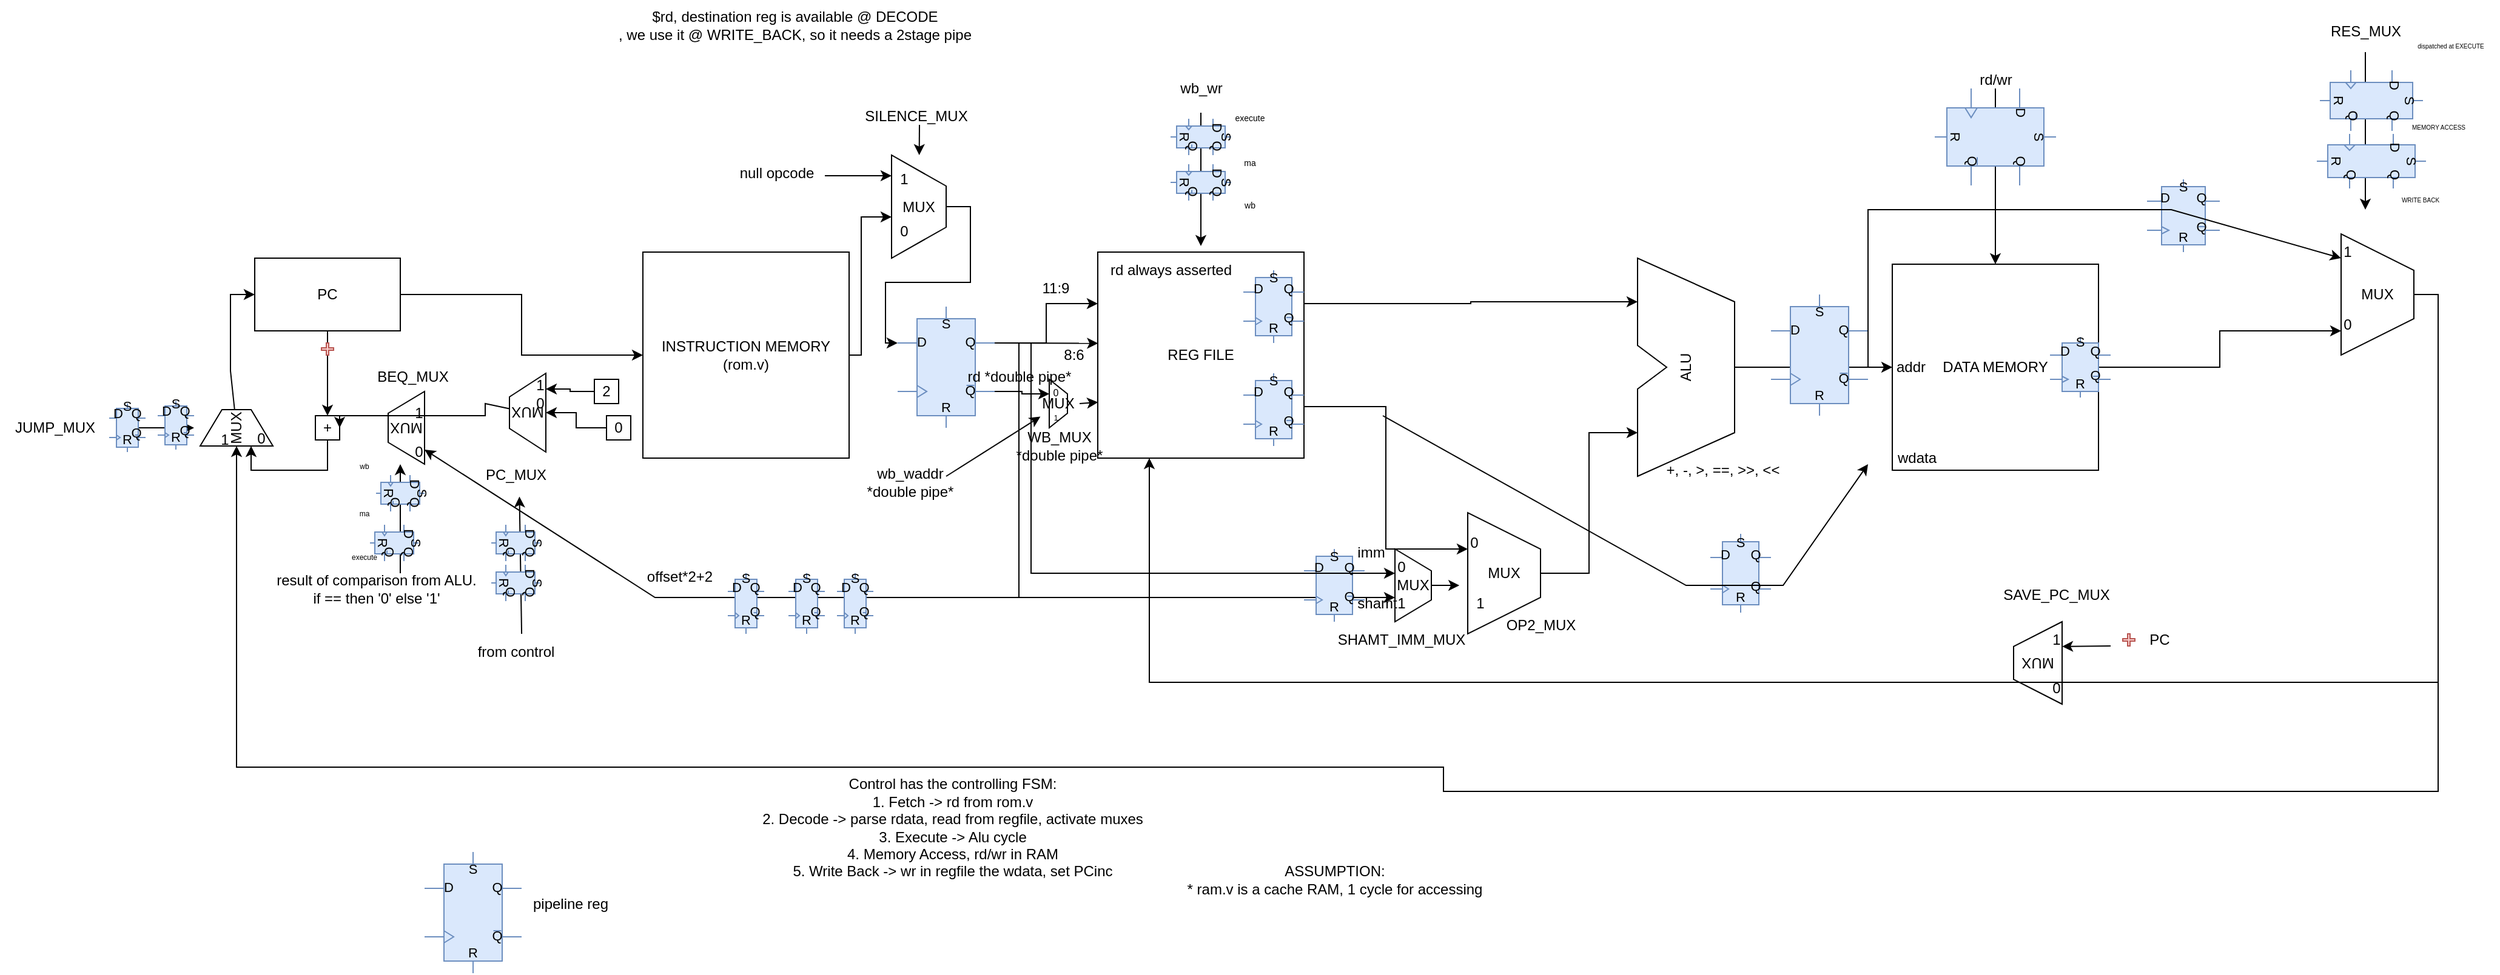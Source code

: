 <mxfile version="24.7.17" pages="20">
  <diagram name="ARCH" id="djBhFx8jJ0YVK1sliZRf">
    <mxGraphModel dx="2489" dy="793" grid="1" gridSize="10" guides="1" tooltips="1" connect="1" arrows="1" fold="1" page="1" pageScale="1" pageWidth="1169" pageHeight="827" math="0" shadow="0">
      <root>
        <mxCell id="0" />
        <mxCell id="1" parent="0" />
        <mxCell id="mKl1IKBuFgSc5wh1EqZh-2" value="INSTRUCTION MEMORY&lt;div&gt;(rom.v)&lt;/div&gt;" style="whiteSpace=wrap;html=1;aspect=fixed;" parent="1" vertex="1">
          <mxGeometry x="210" y="215" width="170" height="170" as="geometry" />
        </mxCell>
        <mxCell id="mKl1IKBuFgSc5wh1EqZh-15" style="edgeStyle=orthogonalEdgeStyle;rounded=0;orthogonalLoop=1;jettySize=auto;html=1;exitX=1;exitY=0.3;exitDx=0;exitDy=0;exitPerimeter=0;entryX=0;entryY=0.25;entryDx=0;entryDy=0;" parent="1" source="mKl1IKBuFgSc5wh1EqZh-3" target="mKl1IKBuFgSc5wh1EqZh-6" edge="1">
          <mxGeometry relative="1" as="geometry" />
        </mxCell>
        <mxCell id="mKl1IKBuFgSc5wh1EqZh-16" style="edgeStyle=orthogonalEdgeStyle;rounded=0;orthogonalLoop=1;jettySize=auto;html=1;exitX=1;exitY=0.3;exitDx=0;exitDy=0;exitPerimeter=0;entryX=0.001;entryY=0.443;entryDx=0;entryDy=0;entryPerimeter=0;" parent="1" source="mKl1IKBuFgSc5wh1EqZh-3" target="mKl1IKBuFgSc5wh1EqZh-6" edge="1">
          <mxGeometry relative="1" as="geometry">
            <Array as="points">
              <mxPoint x="585" y="290" />
            </Array>
          </mxGeometry>
        </mxCell>
        <mxCell id="mKl1IKBuFgSc5wh1EqZh-3" value="" style="verticalLabelPosition=bottom;shadow=0;dashed=0;align=center;html=1;verticalAlign=top;shape=mxgraph.electrical.logic_gates.d_type_rs_flip-flop;fillStyle=auto;fillColor=#dae8fc;strokeColor=#6c8ebf;" parent="1" vertex="1">
          <mxGeometry x="420" y="260" width="80" height="100" as="geometry" />
        </mxCell>
        <mxCell id="mKl1IKBuFgSc5wh1EqZh-4" value="" style="verticalLabelPosition=bottom;shadow=0;dashed=0;align=center;html=1;verticalAlign=top;shape=mxgraph.electrical.logic_gates.d_type_rs_flip-flop;fillStyle=auto;fillColor=#dae8fc;strokeColor=#6c8ebf;" parent="1" vertex="1">
          <mxGeometry x="30" y="710" width="80" height="100" as="geometry" />
        </mxCell>
        <mxCell id="mKl1IKBuFgSc5wh1EqZh-5" value="pipeline reg" style="text;html=1;align=center;verticalAlign=middle;resizable=0;points=[];autosize=1;strokeColor=none;fillColor=none;" parent="1" vertex="1">
          <mxGeometry x="105" y="738" width="90" height="30" as="geometry" />
        </mxCell>
        <mxCell id="mKl1IKBuFgSc5wh1EqZh-6" value="REG FILE" style="whiteSpace=wrap;html=1;aspect=fixed;" parent="1" vertex="1">
          <mxGeometry x="585" y="215" width="170" height="170" as="geometry" />
        </mxCell>
        <mxCell id="mKl1IKBuFgSc5wh1EqZh-22" style="edgeStyle=orthogonalEdgeStyle;rounded=0;orthogonalLoop=1;jettySize=auto;html=1;exitX=0.5;exitY=1;exitDx=0;exitDy=0;exitPerimeter=0;entryX=0;entryY=0.5;entryDx=0;entryDy=0;" parent="1" source="mKl1IKBuFgSc5wh1EqZh-7" target="mKl1IKBuFgSc5wh1EqZh-21" edge="1">
          <mxGeometry relative="1" as="geometry" />
        </mxCell>
        <mxCell id="mKl1IKBuFgSc5wh1EqZh-7" value="ALU" style="shape=stencil(rZTvDoIgFMWfhq8OIZt9bFbvQUrJInBg/96+q5RTzFbU5tzuOd6fXDmCaGZLVnFEcInoChESYwx3qC9ezWzF89qJZ2YE20ruHFsbfeAXUdQPhlAlN6JuXLpGeAnPNBfNcq0UQIRWduD0fIAxoaAXXx0MR8S95vaoXYXI5gtE+jsiGSDiEAT2lhHNQiix9z2ieQhl4UGS1xCagTK1bTTbsvywN/qkinHXpLfThr8wOltI6SL1ZqiKNWEbGU/7qM+8N+3nu/8ESKF6AI/Q/RPfMNI/MLqm8FHmPxOSIYEGIGYBi8iltu8SAfpEKOCMm4pT2zbKY6u6c7EV7g==);whiteSpace=wrap;html=1;rotation=-90;" parent="1" vertex="1">
          <mxGeometry x="980" y="270" width="180" height="80" as="geometry" />
        </mxCell>
        <mxCell id="mKl1IKBuFgSc5wh1EqZh-8" value="MUX" style="shape=stencil(rZXhbsIgEMefhq+Gcpu6j6Zz74EVVyKDBjqdb++1tHWz0swCaZrc/Xs/esflIJC7kleCMFoSeCeMZZTiG+3znc1dJYraO0/cSr5TwiuutuYoznJfdwypS2Fl3aiwJXSD3zQP5IXRGiHSaPdH+aUjjEuNsfTHw7rtL521yLxN2MdsBItHQDziJR7xGo9YxiNW8Yh1POLteUSWoJwLwJWgRfvNb5BZf7PElaDbH2U1o8DjrNapsgp0DOToCY0ZyHe8OH5a863346igdjBWPBAGWSrlR+BEXhVvhuNI6OUvcxLB1p6qWA9QUgcBwwh/BjEEdZBVAgb8i1Eo46ZKif5ANfEyC51DGzY6yNbrL8DWcQU=);whiteSpace=wrap;html=1;" parent="1" vertex="1">
          <mxGeometry x="890" y="430" width="60" height="100" as="geometry" />
        </mxCell>
        <mxCell id="mKl1IKBuFgSc5wh1EqZh-9" style="edgeStyle=orthogonalEdgeStyle;rounded=0;orthogonalLoop=1;jettySize=auto;html=1;entryX=0.2;entryY=0;entryDx=0;entryDy=0;entryPerimeter=0;" parent="1" source="mKl1IKBuFgSc5wh1EqZh-8" target="mKl1IKBuFgSc5wh1EqZh-7" edge="1">
          <mxGeometry relative="1" as="geometry" />
        </mxCell>
        <mxCell id="mKl1IKBuFgSc5wh1EqZh-11" style="edgeStyle=orthogonalEdgeStyle;rounded=0;orthogonalLoop=1;jettySize=auto;html=1;exitX=1;exitY=0.25;exitDx=0;exitDy=0;entryX=0.8;entryY=0;entryDx=0;entryDy=0;entryPerimeter=0;" parent="1" source="mKl1IKBuFgSc5wh1EqZh-6" target="mKl1IKBuFgSc5wh1EqZh-7" edge="1">
          <mxGeometry relative="1" as="geometry" />
        </mxCell>
        <mxCell id="mKl1IKBuFgSc5wh1EqZh-12" style="edgeStyle=orthogonalEdgeStyle;rounded=0;orthogonalLoop=1;jettySize=auto;html=1;exitX=1;exitY=0.75;exitDx=0;exitDy=0;entryX=0;entryY=0.3;entryDx=0;entryDy=0;entryPerimeter=0;" parent="1" source="mKl1IKBuFgSc5wh1EqZh-6" target="mKl1IKBuFgSc5wh1EqZh-8" edge="1">
          <mxGeometry relative="1" as="geometry" />
        </mxCell>
        <mxCell id="mKl1IKBuFgSc5wh1EqZh-14" style="edgeStyle=orthogonalEdgeStyle;rounded=0;orthogonalLoop=1;jettySize=auto;html=1;exitX=1;exitY=0.3;exitDx=0;exitDy=0;exitPerimeter=0;" parent="1" source="mKl1IKBuFgSc5wh1EqZh-3" edge="1">
          <mxGeometry relative="1" as="geometry">
            <Array as="points">
              <mxPoint x="520" y="500" />
            </Array>
            <mxPoint x="830" y="500" as="targetPoint" />
          </mxGeometry>
        </mxCell>
        <mxCell id="mKl1IKBuFgSc5wh1EqZh-21" value="DATA MEMORY" style="whiteSpace=wrap;html=1;aspect=fixed;" parent="1" vertex="1">
          <mxGeometry x="1240" y="225" width="170" height="170" as="geometry" />
        </mxCell>
        <mxCell id="mKl1IKBuFgSc5wh1EqZh-24" value="" style="verticalLabelPosition=bottom;shadow=0;dashed=0;align=center;html=1;verticalAlign=top;shape=mxgraph.electrical.logic_gates.d_type_rs_flip-flop;fillStyle=auto;fillColor=#dae8fc;strokeColor=#6c8ebf;" parent="1" vertex="1">
          <mxGeometry x="1140" y="250" width="80" height="100" as="geometry" />
        </mxCell>
        <mxCell id="mKl1IKBuFgSc5wh1EqZh-25" value="" style="verticalLabelPosition=bottom;shadow=0;dashed=0;align=center;html=1;verticalAlign=top;shape=mxgraph.electrical.logic_gates.d_type_rs_flip-flop;fillStyle=auto;fillColor=#dae8fc;strokeColor=#6c8ebf;" parent="1" vertex="1">
          <mxGeometry x="1450" y="155" width="60" height="60" as="geometry" />
        </mxCell>
        <mxCell id="mKl1IKBuFgSc5wh1EqZh-29" style="edgeStyle=orthogonalEdgeStyle;rounded=0;orthogonalLoop=1;jettySize=auto;html=1;exitX=1;exitY=0.5;exitDx=0;exitDy=0;exitPerimeter=0;entryX=0.25;entryY=1;entryDx=0;entryDy=0;" parent="1" source="mKl1IKBuFgSc5wh1EqZh-26" target="mKl1IKBuFgSc5wh1EqZh-6" edge="1">
          <mxGeometry relative="1" as="geometry">
            <Array as="points">
              <mxPoint x="1690" y="250" />
              <mxPoint x="1690" y="570" />
              <mxPoint x="628" y="570" />
            </Array>
          </mxGeometry>
        </mxCell>
        <mxCell id="mKl1IKBuFgSc5wh1EqZh-26" value="MUX" style="shape=stencil(rZXhbsIgEMefhq+Gcpu6j6Zz74EVVyKDBjqdb++1tHWz0swCaZrc/Xs/esflIJC7kleCMFoSeCeMZZTiG+3znc1dJYraO0/cSr5TwiuutuYoznJfdwypS2Fl3aiwJXSD3zQP5IXRGiHSaPdH+aUjjEuNsfTHw7rtL521yLxN2MdsBItHQDziJR7xGo9YxiNW8Yh1POLteUSWoJwLwJWgRfvNb5BZf7PElaDbH2U1o8DjrNapsgp0DOToCY0ZyHe8OH5a863346igdjBWPBAGWSrlR+BEXhVvhuNI6OUvcxLB1p6qWA9QUgcBwwh/BjEEdZBVAgb8i1Eo46ZKif5ANfEyC51DGzY6yNbrL8DWcQU=);whiteSpace=wrap;html=1;" parent="1" vertex="1">
          <mxGeometry x="1610" y="200" width="60" height="100" as="geometry" />
        </mxCell>
        <mxCell id="mKl1IKBuFgSc5wh1EqZh-27" style="edgeStyle=orthogonalEdgeStyle;rounded=0;orthogonalLoop=1;jettySize=auto;html=1;exitX=1;exitY=0.5;exitDx=0;exitDy=0;entryX=0;entryY=0.8;entryDx=0;entryDy=0;entryPerimeter=0;" parent="1" source="mKl1IKBuFgSc5wh1EqZh-21" target="mKl1IKBuFgSc5wh1EqZh-26" edge="1">
          <mxGeometry relative="1" as="geometry" />
        </mxCell>
        <mxCell id="mKl1IKBuFgSc5wh1EqZh-28" value="" style="endArrow=classic;html=1;rounded=0;entryX=0;entryY=0.2;entryDx=0;entryDy=0;entryPerimeter=0;" parent="1" target="mKl1IKBuFgSc5wh1EqZh-26" edge="1">
          <mxGeometry width="50" height="50" relative="1" as="geometry">
            <mxPoint x="1220" y="310" as="sourcePoint" />
            <mxPoint x="1380" y="200" as="targetPoint" />
            <Array as="points">
              <mxPoint x="1220" y="180" />
              <mxPoint x="1470" y="180" />
            </Array>
          </mxGeometry>
        </mxCell>
        <mxCell id="Pju4oIdgMfnVY8y6IHaK-3" value="" style="edgeStyle=orthogonalEdgeStyle;rounded=0;orthogonalLoop=1;jettySize=auto;html=1;" parent="1" source="Pju4oIdgMfnVY8y6IHaK-1" target="mKl1IKBuFgSc5wh1EqZh-2" edge="1">
          <mxGeometry relative="1" as="geometry" />
        </mxCell>
        <mxCell id="4ZmFrHPsVRY0wmb2Naa1-5" value="" style="edgeStyle=orthogonalEdgeStyle;rounded=0;orthogonalLoop=1;jettySize=auto;html=1;" parent="1" source="Pju4oIdgMfnVY8y6IHaK-1" target="4ZmFrHPsVRY0wmb2Naa1-4" edge="1">
          <mxGeometry relative="1" as="geometry" />
        </mxCell>
        <mxCell id="Pju4oIdgMfnVY8y6IHaK-1" value="PC" style="whiteSpace=wrap;html=1;" parent="1" vertex="1">
          <mxGeometry x="-110" y="220" width="120" height="60" as="geometry" />
        </mxCell>
        <mxCell id="Pju4oIdgMfnVY8y6IHaK-4" value="Control has the controlling FSM:&lt;div&gt;1. Fetch -&amp;gt; rd from rom.v&lt;/div&gt;&lt;div&gt;2. Decode -&amp;gt; parse rdata, read from regfile, activate muxes&lt;/div&gt;&lt;div&gt;3. Execute -&amp;gt; Alu cycle&lt;/div&gt;&lt;div&gt;4. Memory Access, rd/wr in RAM&lt;/div&gt;&lt;div&gt;5. Write Back -&amp;gt; wr in regfile the wdata, set PCinc&lt;/div&gt;" style="text;html=1;align=center;verticalAlign=middle;resizable=0;points=[];autosize=1;strokeColor=none;fillColor=none;" parent="1" vertex="1">
          <mxGeometry x="295" y="640" width="340" height="100" as="geometry" />
        </mxCell>
        <mxCell id="4ZmFrHPsVRY0wmb2Naa1-1" value="ASSUMPTION:&lt;div&gt;* ram.v is a cache RAM, 1 cycle for accessing&lt;/div&gt;" style="text;html=1;align=center;verticalAlign=middle;resizable=0;points=[];autosize=1;strokeColor=none;fillColor=none;" parent="1" vertex="1">
          <mxGeometry x="645" y="713" width="270" height="40" as="geometry" />
        </mxCell>
        <mxCell id="4ZmFrHPsVRY0wmb2Naa1-2" value="OP2_MUX" style="text;html=1;align=center;verticalAlign=middle;resizable=0;points=[];autosize=1;strokeColor=none;fillColor=none;" parent="1" vertex="1">
          <mxGeometry x="910" y="508" width="80" height="30" as="geometry" />
        </mxCell>
        <mxCell id="4ZmFrHPsVRY0wmb2Naa1-3" value="+, -, &amp;gt;, ==, &amp;gt;&amp;gt;, &amp;lt;&amp;lt;" style="text;html=1;align=center;verticalAlign=middle;resizable=0;points=[];autosize=1;strokeColor=none;fillColor=none;" parent="1" vertex="1">
          <mxGeometry x="1040" y="380" width="120" height="30" as="geometry" />
        </mxCell>
        <mxCell id="4ZmFrHPsVRY0wmb2Naa1-4" value="+" style="whiteSpace=wrap;html=1;" parent="1" vertex="1">
          <mxGeometry x="-60" y="350" width="20" height="20" as="geometry" />
        </mxCell>
        <mxCell id="4ZmFrHPsVRY0wmb2Naa1-6" value="2" style="whiteSpace=wrap;html=1;" parent="1" vertex="1">
          <mxGeometry x="170" y="320" width="20" height="20" as="geometry" />
        </mxCell>
        <mxCell id="4ZmFrHPsVRY0wmb2Naa1-14" style="edgeStyle=orthogonalEdgeStyle;rounded=0;orthogonalLoop=1;jettySize=auto;html=1;entryX=1;entryY=0.5;entryDx=0;entryDy=0;" parent="1" source="4ZmFrHPsVRY0wmb2Naa1-8" target="4ZmFrHPsVRY0wmb2Naa1-4" edge="1">
          <mxGeometry relative="1" as="geometry">
            <Array as="points">
              <mxPoint x="80" y="340" />
              <mxPoint x="80" y="350" />
              <mxPoint x="-40" y="350" />
            </Array>
          </mxGeometry>
        </mxCell>
        <mxCell id="4ZmFrHPsVRY0wmb2Naa1-8" value="MUX" style="shape=stencil(rZXhbsIgEMefhq+Gcpu6j6Zz74EVVyKDBjqdb++1tHWz0swCaZrc/Xs/esflIJC7kleCMFoSeCeMZZTiG+3znc1dJYraO0/cSr5TwiuutuYoznJfdwypS2Fl3aiwJXSD3zQP5IXRGiHSaPdH+aUjjEuNsfTHw7rtL521yLxN2MdsBItHQDziJR7xGo9YxiNW8Yh1POLteUSWoJwLwJWgRfvNb5BZf7PElaDbH2U1o8DjrNapsgp0DOToCY0ZyHe8OH5a863346igdjBWPBAGWSrlR+BEXhVvhuNI6OUvcxLB1p6qWA9QUgcBwwh/BjEEdZBVAgb8i1Eo46ZKif5ANfEyC51DGzY6yNbrL8DWcQU=);whiteSpace=wrap;html=1;rotation=-180;" parent="1" vertex="1">
          <mxGeometry x="100" y="315" width="30" height="65" as="geometry" />
        </mxCell>
        <mxCell id="4ZmFrHPsVRY0wmb2Naa1-10" style="edgeStyle=orthogonalEdgeStyle;rounded=0;orthogonalLoop=1;jettySize=auto;html=1;entryX=0;entryY=0.8;entryDx=0;entryDy=0;entryPerimeter=0;" parent="1" source="4ZmFrHPsVRY0wmb2Naa1-6" target="4ZmFrHPsVRY0wmb2Naa1-8" edge="1">
          <mxGeometry relative="1" as="geometry" />
        </mxCell>
        <mxCell id="4ZmFrHPsVRY0wmb2Naa1-11" value="PC_MUX" style="text;html=1;align=center;verticalAlign=middle;resizable=0;points=[];autosize=1;strokeColor=none;fillColor=none;" parent="1" vertex="1">
          <mxGeometry x="70" y="384" width="70" height="30" as="geometry" />
        </mxCell>
        <mxCell id="4ZmFrHPsVRY0wmb2Naa1-12" style="edgeStyle=orthogonalEdgeStyle;rounded=0;orthogonalLoop=1;jettySize=auto;html=1;entryX=0;entryY=0.5;entryDx=0;entryDy=0;entryPerimeter=0;" parent="1" target="RZPMSImgbp9GQ24cSpTt-19" edge="1">
          <mxGeometry relative="1" as="geometry">
            <Array as="points">
              <mxPoint x="1690" y="660" />
              <mxPoint x="870" y="660" />
              <mxPoint x="870" y="640" />
              <mxPoint x="-125" y="640" />
            </Array>
            <mxPoint x="1690" y="310" as="sourcePoint" />
          </mxGeometry>
        </mxCell>
        <mxCell id="4ZmFrHPsVRY0wmb2Naa1-16" value="RES_MUX" style="text;html=1;align=center;verticalAlign=middle;resizable=0;points=[];autosize=1;strokeColor=none;fillColor=none;" parent="1" vertex="1">
          <mxGeometry x="1590" y="17.5" width="80" height="30" as="geometry" />
        </mxCell>
        <mxCell id="4ZmFrHPsVRY0wmb2Naa1-17" value="0" style="whiteSpace=wrap;html=1;" parent="1" vertex="1">
          <mxGeometry x="180" y="350" width="20" height="20" as="geometry" />
        </mxCell>
        <mxCell id="4ZmFrHPsVRY0wmb2Naa1-18" style="edgeStyle=orthogonalEdgeStyle;rounded=0;orthogonalLoop=1;jettySize=auto;html=1;entryX=0;entryY=0.5;entryDx=0;entryDy=0;entryPerimeter=0;" parent="1" source="4ZmFrHPsVRY0wmb2Naa1-17" target="4ZmFrHPsVRY0wmb2Naa1-8" edge="1">
          <mxGeometry relative="1" as="geometry" />
        </mxCell>
        <mxCell id="ZQkA5c-FWtBKnHr2r9p1-2" value="11:9" style="text;html=1;align=center;verticalAlign=middle;resizable=0;points=[];autosize=1;strokeColor=none;fillColor=none;" parent="1" vertex="1">
          <mxGeometry x="525" y="230" width="50" height="30" as="geometry" />
        </mxCell>
        <mxCell id="ZQkA5c-FWtBKnHr2r9p1-3" value="8:6" style="text;html=1;align=center;verticalAlign=middle;resizable=0;points=[];autosize=1;strokeColor=none;fillColor=none;" parent="1" vertex="1">
          <mxGeometry x="545" y="285" width="40" height="30" as="geometry" />
        </mxCell>
        <mxCell id="ZQkA5c-FWtBKnHr2r9p1-4" value="rd always asserted" style="text;html=1;align=center;verticalAlign=middle;resizable=0;points=[];autosize=1;strokeColor=none;fillColor=none;" parent="1" vertex="1">
          <mxGeometry x="585" y="215" width="120" height="30" as="geometry" />
        </mxCell>
        <mxCell id="ZQkA5c-FWtBKnHr2r9p1-5" value="" style="verticalLabelPosition=bottom;shadow=0;dashed=0;align=center;html=1;verticalAlign=top;shape=mxgraph.electrical.logic_gates.d_type_rs_flip-flop;fillStyle=auto;fillColor=#dae8fc;strokeColor=#6c8ebf;" parent="1" vertex="1">
          <mxGeometry x="755" y="460" width="50" height="60" as="geometry" />
        </mxCell>
        <mxCell id="ZQkA5c-FWtBKnHr2r9p1-9" value="" style="verticalLabelPosition=bottom;shadow=0;dashed=0;align=center;html=1;verticalAlign=top;shape=mxgraph.electrical.logic_gates.d_type_rs_flip-flop;fillStyle=auto;fillColor=#dae8fc;strokeColor=#6c8ebf;" parent="1" vertex="1">
          <mxGeometry x="705" y="315" width="50" height="60" as="geometry" />
        </mxCell>
        <mxCell id="ZQkA5c-FWtBKnHr2r9p1-10" value="" style="verticalLabelPosition=bottom;shadow=0;dashed=0;align=center;html=1;verticalAlign=top;shape=mxgraph.electrical.logic_gates.d_type_rs_flip-flop;fillStyle=auto;fillColor=#dae8fc;strokeColor=#6c8ebf;" parent="1" vertex="1">
          <mxGeometry x="705" y="230" width="50" height="60" as="geometry" />
        </mxCell>
        <mxCell id="ZQkA5c-FWtBKnHr2r9p1-11" value="MUX" style="shape=stencil(rZXhbsIgEMefhq+Gcpu6j6Zz74EVVyKDBjqdb++1tHWz0swCaZrc/Xs/esflIJC7kleCMFoSeCeMZZTiG+3znc1dJYraO0/cSr5TwiuutuYoznJfdwypS2Fl3aiwJXSD3zQP5IXRGiHSaPdH+aUjjEuNsfTHw7rtL521yLxN2MdsBItHQDziJR7xGo9YxiNW8Yh1POLteUSWoJwLwJWgRfvNb5BZf7PElaDbH2U1o8DjrNapsgp0DOToCY0ZyHe8OH5a863346igdjBWPBAGWSrlR+BEXhVvhuNI6OUvcxLB1p6qWA9QUgcBwwh/BjEEdZBVAgb8i1Eo46ZKif5ANfEyC51DGzY6yNbrL8DWcQU=);whiteSpace=wrap;html=1;" parent="1" vertex="1">
          <mxGeometry x="830" y="460" width="30" height="60" as="geometry" />
        </mxCell>
        <mxCell id="ZQkA5c-FWtBKnHr2r9p1-12" value="SHAMT_IMM_MUX" style="text;html=1;align=center;verticalAlign=middle;resizable=0;points=[];autosize=1;strokeColor=none;fillColor=none;" parent="1" vertex="1">
          <mxGeometry x="770" y="520" width="130" height="30" as="geometry" />
        </mxCell>
        <mxCell id="ZQkA5c-FWtBKnHr2r9p1-13" value="" style="endArrow=classic;html=1;rounded=0;" parent="1" edge="1">
          <mxGeometry width="50" height="50" relative="1" as="geometry">
            <mxPoint x="530" y="290" as="sourcePoint" />
            <mxPoint x="830" y="480" as="targetPoint" />
            <Array as="points">
              <mxPoint x="530" y="480" />
            </Array>
          </mxGeometry>
        </mxCell>
        <mxCell id="ZQkA5c-FWtBKnHr2r9p1-14" value="" style="endArrow=classic;html=1;rounded=0;entryX=0.5;entryY=0;entryDx=0;entryDy=0;" parent="1" target="mKl1IKBuFgSc5wh1EqZh-21" edge="1">
          <mxGeometry width="50" height="50" relative="1" as="geometry">
            <mxPoint x="1325" y="80" as="sourcePoint" />
            <mxPoint x="1360" y="60" as="targetPoint" />
          </mxGeometry>
        </mxCell>
        <mxCell id="ZQkA5c-FWtBKnHr2r9p1-15" value="" style="verticalLabelPosition=bottom;shadow=0;dashed=0;align=center;html=1;verticalAlign=top;shape=mxgraph.electrical.logic_gates.d_type_rs_flip-flop;fillStyle=auto;fillColor=#dae8fc;strokeColor=#6c8ebf;rotation=90;" parent="1" vertex="1">
          <mxGeometry x="1285" y="70" width="80" height="100" as="geometry" />
        </mxCell>
        <mxCell id="ZQkA5c-FWtBKnHr2r9p1-16" value="rd/wr" style="text;html=1;align=center;verticalAlign=middle;resizable=0;points=[];autosize=1;strokeColor=none;fillColor=none;" parent="1" vertex="1">
          <mxGeometry x="1300" y="58" width="50" height="30" as="geometry" />
        </mxCell>
        <mxCell id="ZQkA5c-FWtBKnHr2r9p1-17" value="" style="verticalLabelPosition=bottom;shadow=0;dashed=0;align=center;html=1;verticalAlign=top;shape=mxgraph.electrical.logic_gates.d_type_rs_flip-flop;fillStyle=auto;fillColor=#dae8fc;strokeColor=#6c8ebf;" parent="1" vertex="1">
          <mxGeometry x="1370" y="285" width="50" height="50" as="geometry" />
        </mxCell>
        <mxCell id="ZQkA5c-FWtBKnHr2r9p1-18" value="" style="endArrow=classic;html=1;rounded=0;" parent="1" edge="1">
          <mxGeometry width="50" height="50" relative="1" as="geometry">
            <mxPoint x="1630" y="50" as="sourcePoint" />
            <mxPoint x="1630" y="180" as="targetPoint" />
          </mxGeometry>
        </mxCell>
        <mxCell id="ZQkA5c-FWtBKnHr2r9p1-19" value="" style="verticalLabelPosition=bottom;shadow=0;dashed=0;align=center;html=1;verticalAlign=top;shape=mxgraph.electrical.logic_gates.d_type_rs_flip-flop;fillStyle=auto;fillColor=#dae8fc;strokeColor=#6c8ebf;rotation=90;" parent="1" vertex="1">
          <mxGeometry x="1610" y="47.5" width="50" height="85" as="geometry" />
        </mxCell>
        <mxCell id="ZQkA5c-FWtBKnHr2r9p1-20" value="" style="verticalLabelPosition=bottom;shadow=0;dashed=0;align=center;html=1;verticalAlign=top;shape=mxgraph.electrical.logic_gates.d_type_rs_flip-flop;fillStyle=auto;fillColor=#dae8fc;strokeColor=#6c8ebf;rotation=90;" parent="1" vertex="1">
          <mxGeometry x="1612.5" y="95" width="45" height="90" as="geometry" />
        </mxCell>
        <mxCell id="ZQkA5c-FWtBKnHr2r9p1-22" value="&lt;font style=&quot;font-size: 5px;&quot;&gt;dispatched at EXECUTE&lt;/font&gt;" style="text;html=1;align=center;verticalAlign=middle;resizable=0;points=[];autosize=1;strokeColor=none;fillColor=none;" parent="1" vertex="1">
          <mxGeometry x="1660" y="28" width="80" height="30" as="geometry" />
        </mxCell>
        <mxCell id="ZQkA5c-FWtBKnHr2r9p1-23" value="&lt;span style=&quot;font-size: 5px;&quot;&gt;MEMORY ACCESS&lt;/span&gt;" style="text;html=1;align=center;verticalAlign=middle;resizable=0;points=[];autosize=1;strokeColor=none;fillColor=none;" parent="1" vertex="1">
          <mxGeometry x="1655" y="95" width="70" height="30" as="geometry" />
        </mxCell>
        <mxCell id="ZQkA5c-FWtBKnHr2r9p1-24" value="&lt;font style=&quot;font-size: 5px;&quot;&gt;WRITE BACK&lt;/font&gt;" style="text;html=1;align=center;verticalAlign=middle;resizable=0;points=[];autosize=1;strokeColor=none;fillColor=none;" parent="1" vertex="1">
          <mxGeometry x="1650" y="155" width="50" height="30" as="geometry" />
        </mxCell>
        <mxCell id="ZQkA5c-FWtBKnHr2r9p1-25" value="1" style="text;html=1;align=center;verticalAlign=middle;resizable=0;points=[];autosize=1;strokeColor=none;fillColor=none;" parent="1" vertex="1">
          <mxGeometry x="1600" y="200" width="30" height="30" as="geometry" />
        </mxCell>
        <mxCell id="ZQkA5c-FWtBKnHr2r9p1-26" value="0" style="text;html=1;align=center;verticalAlign=middle;resizable=0;points=[];autosize=1;strokeColor=none;fillColor=none;" parent="1" vertex="1">
          <mxGeometry x="1600" y="260" width="30" height="30" as="geometry" />
        </mxCell>
        <mxCell id="ZQkA5c-FWtBKnHr2r9p1-28" value="" style="verticalLabelPosition=bottom;shadow=0;dashed=0;align=center;html=1;verticalAlign=top;shape=mxgraph.electrical.logic_gates.d_type_rs_flip-flop;fillStyle=auto;fillColor=#dae8fc;strokeColor=#6c8ebf;" parent="1" vertex="1">
          <mxGeometry x="1090" y="447.5" width="50" height="65" as="geometry" />
        </mxCell>
        <mxCell id="ZQkA5c-FWtBKnHr2r9p1-29" value="wdata" style="text;html=1;align=center;verticalAlign=middle;resizable=0;points=[];autosize=1;strokeColor=none;fillColor=none;" parent="1" vertex="1">
          <mxGeometry x="1230" y="370" width="60" height="30" as="geometry" />
        </mxCell>
        <mxCell id="ZQkA5c-FWtBKnHr2r9p1-30" value="addr" style="text;html=1;align=center;verticalAlign=middle;resizable=0;points=[];autosize=1;strokeColor=none;fillColor=none;" parent="1" vertex="1">
          <mxGeometry x="1230" y="295" width="50" height="30" as="geometry" />
        </mxCell>
        <mxCell id="ZQkA5c-FWtBKnHr2r9p1-31" value="" style="endArrow=classic;html=1;rounded=0;" parent="1" edge="1">
          <mxGeometry width="50" height="50" relative="1" as="geometry">
            <mxPoint x="820" y="350" as="sourcePoint" />
            <mxPoint x="1220" y="390" as="targetPoint" />
            <Array as="points">
              <mxPoint x="1070" y="490" />
              <mxPoint x="1150" y="490" />
            </Array>
          </mxGeometry>
        </mxCell>
        <mxCell id="wIQdWQfcXO-qGlSMQ4PL-1" value="0" style="text;html=1;align=center;verticalAlign=middle;resizable=0;points=[];autosize=1;strokeColor=none;fillColor=none;" parent="1" vertex="1">
          <mxGeometry x="880" y="440" width="30" height="30" as="geometry" />
        </mxCell>
        <mxCell id="wIQdWQfcXO-qGlSMQ4PL-2" value="1" style="text;html=1;align=center;verticalAlign=middle;resizable=0;points=[];autosize=1;strokeColor=none;fillColor=none;" parent="1" vertex="1">
          <mxGeometry x="885" y="490" width="30" height="30" as="geometry" />
        </mxCell>
        <mxCell id="wIQdWQfcXO-qGlSMQ4PL-3" value="" style="endArrow=classic;html=1;rounded=0;exitX=1;exitY=0.5;exitDx=0;exitDy=0;exitPerimeter=0;entryX=-0.064;entryY=0;entryDx=0;entryDy=0;entryPerimeter=0;" parent="1" source="ZQkA5c-FWtBKnHr2r9p1-11" target="wIQdWQfcXO-qGlSMQ4PL-2" edge="1">
          <mxGeometry width="50" height="50" relative="1" as="geometry">
            <mxPoint x="860" y="530" as="sourcePoint" />
            <mxPoint x="910" y="480" as="targetPoint" />
          </mxGeometry>
        </mxCell>
        <mxCell id="wIQdWQfcXO-qGlSMQ4PL-10" value="" style="endArrow=classic;html=1;rounded=0;entryX=0.546;entryY=1.091;entryDx=0;entryDy=0;entryPerimeter=0;exitX=0.556;exitY=0;exitDx=0;exitDy=0;exitPerimeter=0;" parent="1" source="wIQdWQfcXO-qGlSMQ4PL-13" target="4ZmFrHPsVRY0wmb2Naa1-11" edge="1">
          <mxGeometry width="50" height="50" relative="1" as="geometry">
            <mxPoint x="105" y="530" as="sourcePoint" />
            <mxPoint x="140" y="440" as="targetPoint" />
            <Array as="points">
              <mxPoint x="110" y="530" />
            </Array>
          </mxGeometry>
        </mxCell>
        <mxCell id="wIQdWQfcXO-qGlSMQ4PL-11" value="" style="verticalLabelPosition=bottom;shadow=0;dashed=0;align=center;html=1;verticalAlign=top;shape=mxgraph.electrical.logic_gates.d_type_rs_flip-flop;fillStyle=auto;fillColor=#dae8fc;strokeColor=#6c8ebf;rotation=90;" parent="1" vertex="1">
          <mxGeometry x="90" y="435" width="30" height="40" as="geometry" />
        </mxCell>
        <mxCell id="wIQdWQfcXO-qGlSMQ4PL-12" value="" style="verticalLabelPosition=bottom;shadow=0;dashed=0;align=center;html=1;verticalAlign=top;shape=mxgraph.electrical.logic_gates.d_type_rs_flip-flop;fillStyle=auto;fillColor=#dae8fc;strokeColor=#6c8ebf;rotation=90;" parent="1" vertex="1">
          <mxGeometry x="90" y="468" width="30" height="40" as="geometry" />
        </mxCell>
        <mxCell id="wIQdWQfcXO-qGlSMQ4PL-13" value="from control" style="text;html=1;align=center;verticalAlign=middle;resizable=0;points=[];autosize=1;strokeColor=none;fillColor=none;" parent="1" vertex="1">
          <mxGeometry x="60" y="530" width="90" height="30" as="geometry" />
        </mxCell>
        <mxCell id="wIQdWQfcXO-qGlSMQ4PL-15" value="0" style="text;html=1;align=center;verticalAlign=middle;resizable=0;points=[];autosize=1;strokeColor=none;fillColor=none;" parent="1" vertex="1">
          <mxGeometry x="110" y="325" width="30" height="30" as="geometry" />
        </mxCell>
        <mxCell id="wIQdWQfcXO-qGlSMQ4PL-16" value="1" style="text;html=1;align=center;verticalAlign=middle;resizable=0;points=[];autosize=1;strokeColor=none;fillColor=none;" parent="1" vertex="1">
          <mxGeometry x="110" y="310" width="30" height="30" as="geometry" />
        </mxCell>
        <mxCell id="wIQdWQfcXO-qGlSMQ4PL-19" value="MUX" style="shape=stencil(rZXhbsIgEMefhq+Gcpu6j6Zz74EVVyKDBjqdb++1tHWz0swCaZrc/Xs/esflIJC7kleCMFoSeCeMZZTiG+3znc1dJYraO0/cSr5TwiuutuYoznJfdwypS2Fl3aiwJXSD3zQP5IXRGiHSaPdH+aUjjEuNsfTHw7rtL521yLxN2MdsBItHQDziJR7xGo9YxiNW8Yh1POLteUSWoJwLwJWgRfvNb5BZf7PElaDbH2U1o8DjrNapsgp0DOToCY0ZyHe8OH5a863346igdjBWPBAGWSrlR+BEXhVvhuNI6OUvcxLB1p6qWA9QUgcBwwh/BjEEdZBVAgb8i1Eo46ZKif5ANfEyC51DGzY6yNbrL8DWcQU=);whiteSpace=wrap;html=1;rotation=-180;" parent="1" vertex="1">
          <mxGeometry y="330" width="30" height="60" as="geometry" />
        </mxCell>
        <mxCell id="wIQdWQfcXO-qGlSMQ4PL-20" value="" style="endArrow=classic;html=1;rounded=0;entryX=0;entryY=0.2;entryDx=0;entryDy=0;entryPerimeter=0;" parent="1" target="wIQdWQfcXO-qGlSMQ4PL-19" edge="1">
          <mxGeometry width="50" height="50" relative="1" as="geometry">
            <mxPoint x="520" y="500" as="sourcePoint" />
            <mxPoint x="420" y="460" as="targetPoint" />
            <Array as="points">
              <mxPoint x="220" y="500" />
            </Array>
          </mxGeometry>
        </mxCell>
        <mxCell id="wIQdWQfcXO-qGlSMQ4PL-21" value="" style="verticalLabelPosition=bottom;shadow=0;dashed=0;align=center;html=1;verticalAlign=top;shape=mxgraph.electrical.logic_gates.d_type_rs_flip-flop;fillStyle=auto;fillColor=#dae8fc;strokeColor=#6c8ebf;" parent="1" vertex="1">
          <mxGeometry x="370" y="480" width="30" height="50" as="geometry" />
        </mxCell>
        <mxCell id="wIQdWQfcXO-qGlSMQ4PL-24" value="" style="verticalLabelPosition=bottom;shadow=0;dashed=0;align=center;html=1;verticalAlign=top;shape=mxgraph.electrical.logic_gates.d_type_rs_flip-flop;fillStyle=auto;fillColor=#dae8fc;strokeColor=#6c8ebf;" parent="1" vertex="1">
          <mxGeometry x="330" y="480" width="30" height="50" as="geometry" />
        </mxCell>
        <mxCell id="wIQdWQfcXO-qGlSMQ4PL-25" value="" style="verticalLabelPosition=bottom;shadow=0;dashed=0;align=center;html=1;verticalAlign=top;shape=mxgraph.electrical.logic_gates.d_type_rs_flip-flop;fillStyle=auto;fillColor=#dae8fc;strokeColor=#6c8ebf;" parent="1" vertex="1">
          <mxGeometry x="280" y="480" width="30" height="50" as="geometry" />
        </mxCell>
        <mxCell id="wIQdWQfcXO-qGlSMQ4PL-26" value="offset*2+2" style="text;html=1;align=center;verticalAlign=middle;resizable=0;points=[];autosize=1;strokeColor=none;fillColor=none;" parent="1" vertex="1">
          <mxGeometry x="200" y="468" width="80" height="30" as="geometry" />
        </mxCell>
        <mxCell id="wIQdWQfcXO-qGlSMQ4PL-27" value="0" style="text;html=1;align=center;verticalAlign=middle;resizable=0;points=[];autosize=1;strokeColor=none;fillColor=none;" parent="1" vertex="1">
          <mxGeometry x="10" y="365" width="30" height="30" as="geometry" />
        </mxCell>
        <mxCell id="wIQdWQfcXO-qGlSMQ4PL-28" value="1" style="text;html=1;align=center;verticalAlign=middle;resizable=0;points=[];autosize=1;strokeColor=none;fillColor=none;" parent="1" vertex="1">
          <mxGeometry x="10" y="332.5" width="30" height="30" as="geometry" />
        </mxCell>
        <mxCell id="wIQdWQfcXO-qGlSMQ4PL-29" value="" style="endArrow=classic;html=1;rounded=0;entryX=0;entryY=0.833;entryDx=0;entryDy=0;entryPerimeter=0;" parent="1" target="wIQdWQfcXO-qGlSMQ4PL-27" edge="1">
          <mxGeometry width="50" height="50" relative="1" as="geometry">
            <mxPoint x="10" y="480" as="sourcePoint" />
            <mxPoint x="50" y="430" as="targetPoint" />
          </mxGeometry>
        </mxCell>
        <mxCell id="wIQdWQfcXO-qGlSMQ4PL-30" value="result of comparison from ALU.&lt;div&gt;if == then &#39;0&#39; else &#39;1&#39;&lt;/div&gt;" style="text;html=1;align=center;verticalAlign=middle;resizable=0;points=[];autosize=1;strokeColor=none;fillColor=none;" parent="1" vertex="1">
          <mxGeometry x="-105" y="473" width="190" height="40" as="geometry" />
        </mxCell>
        <mxCell id="RZPMSImgbp9GQ24cSpTt-1" value="" style="endArrow=classic;html=1;rounded=0;" parent="1" edge="1">
          <mxGeometry width="50" height="50" relative="1" as="geometry">
            <mxPoint x="670" y="100" as="sourcePoint" />
            <mxPoint x="670" y="210" as="targetPoint" />
          </mxGeometry>
        </mxCell>
        <mxCell id="RZPMSImgbp9GQ24cSpTt-2" value="wb_wr" style="text;html=1;align=center;verticalAlign=middle;resizable=0;points=[];autosize=1;strokeColor=none;fillColor=none;" parent="1" vertex="1">
          <mxGeometry x="640" y="65" width="60" height="30" as="geometry" />
        </mxCell>
        <mxCell id="RZPMSImgbp9GQ24cSpTt-3" value="" style="verticalLabelPosition=bottom;shadow=0;dashed=0;align=center;html=1;verticalAlign=top;shape=mxgraph.electrical.logic_gates.d_type_rs_flip-flop;fillStyle=auto;fillColor=#dae8fc;strokeColor=#6c8ebf;rotation=90;" parent="1" vertex="1">
          <mxGeometry x="655" y="95" width="30" height="50" as="geometry" />
        </mxCell>
        <mxCell id="RZPMSImgbp9GQ24cSpTt-5" value="" style="verticalLabelPosition=bottom;shadow=0;dashed=0;align=center;html=1;verticalAlign=top;shape=mxgraph.electrical.logic_gates.d_type_rs_flip-flop;fillStyle=auto;fillColor=#dae8fc;strokeColor=#6c8ebf;rotation=90;" parent="1" vertex="1">
          <mxGeometry x="655" y="132.5" width="30" height="50" as="geometry" />
        </mxCell>
        <mxCell id="RZPMSImgbp9GQ24cSpTt-6" value="&lt;font style=&quot;font-size: 7px;&quot;&gt;execute&lt;/font&gt;" style="text;html=1;align=center;verticalAlign=middle;resizable=0;points=[];autosize=1;strokeColor=none;fillColor=none;" parent="1" vertex="1">
          <mxGeometry x="685" y="88" width="50" height="30" as="geometry" />
        </mxCell>
        <mxCell id="RZPMSImgbp9GQ24cSpTt-7" value="&lt;font style=&quot;font-size: 7px;&quot;&gt;ma&lt;/font&gt;" style="text;html=1;align=center;verticalAlign=middle;resizable=0;points=[];autosize=1;strokeColor=none;fillColor=none;" parent="1" vertex="1">
          <mxGeometry x="695" y="125" width="30" height="30" as="geometry" />
        </mxCell>
        <mxCell id="RZPMSImgbp9GQ24cSpTt-8" value="&lt;font style=&quot;font-size: 7px;&quot;&gt;wb&lt;/font&gt;" style="text;html=1;align=center;verticalAlign=middle;resizable=0;points=[];autosize=1;strokeColor=none;fillColor=none;" parent="1" vertex="1">
          <mxGeometry x="695" y="160" width="30" height="30" as="geometry" />
        </mxCell>
        <mxCell id="RZPMSImgbp9GQ24cSpTt-9" value="0" style="text;html=1;align=center;verticalAlign=middle;resizable=0;points=[];autosize=1;strokeColor=none;fillColor=none;" parent="1" vertex="1">
          <mxGeometry x="820" y="460" width="30" height="30" as="geometry" />
        </mxCell>
        <mxCell id="RZPMSImgbp9GQ24cSpTt-10" value="imm" style="text;html=1;align=center;verticalAlign=middle;resizable=0;points=[];autosize=1;strokeColor=none;fillColor=none;" parent="1" vertex="1">
          <mxGeometry x="785" y="448" width="50" height="30" as="geometry" />
        </mxCell>
        <mxCell id="RZPMSImgbp9GQ24cSpTt-11" value="shamt" style="text;html=1;align=center;verticalAlign=middle;resizable=0;points=[];autosize=1;strokeColor=none;fillColor=none;" parent="1" vertex="1">
          <mxGeometry x="785" y="490" width="60" height="30" as="geometry" />
        </mxCell>
        <mxCell id="RZPMSImgbp9GQ24cSpTt-12" value="1" style="text;html=1;align=center;verticalAlign=middle;resizable=0;points=[];autosize=1;strokeColor=none;fillColor=none;" parent="1" vertex="1">
          <mxGeometry x="820" y="490" width="30" height="30" as="geometry" />
        </mxCell>
        <mxCell id="RZPMSImgbp9GQ24cSpTt-13" value="BEQ_MUX" style="text;html=1;align=center;verticalAlign=middle;resizable=0;points=[];autosize=1;strokeColor=none;fillColor=none;" parent="1" vertex="1">
          <mxGeometry x="-20" y="302.5" width="80" height="30" as="geometry" />
        </mxCell>
        <mxCell id="RZPMSImgbp9GQ24cSpTt-14" value="" style="verticalLabelPosition=bottom;shadow=0;dashed=0;align=center;html=1;verticalAlign=top;shape=mxgraph.electrical.logic_gates.d_type_rs_flip-flop;fillStyle=auto;fillColor=#dae8fc;strokeColor=#6c8ebf;rotation=90;" parent="1" vertex="1">
          <mxGeometry x="-10" y="435" width="30" height="40" as="geometry" />
        </mxCell>
        <mxCell id="RZPMSImgbp9GQ24cSpTt-15" value="&lt;font style=&quot;font-size: 6px;&quot;&gt;execute&lt;/font&gt;" style="text;html=1;align=center;verticalAlign=middle;resizable=0;points=[];autosize=1;strokeColor=none;fillColor=none;" parent="1" vertex="1">
          <mxGeometry x="-40" y="450" width="40" height="30" as="geometry" />
        </mxCell>
        <mxCell id="RZPMSImgbp9GQ24cSpTt-16" value="&lt;font style=&quot;font-size: 6px;&quot;&gt;ma&lt;/font&gt;" style="text;html=1;align=center;verticalAlign=middle;resizable=0;points=[];autosize=1;strokeColor=none;fillColor=none;" parent="1" vertex="1">
          <mxGeometry x="-35" y="414" width="30" height="30" as="geometry" />
        </mxCell>
        <mxCell id="RZPMSImgbp9GQ24cSpTt-17" value="" style="verticalLabelPosition=bottom;shadow=0;dashed=0;align=center;html=1;verticalAlign=top;shape=mxgraph.electrical.logic_gates.d_type_rs_flip-flop;fillStyle=auto;fillColor=#dae8fc;strokeColor=#6c8ebf;rotation=90;" parent="1" vertex="1">
          <mxGeometry x="-5" y="394" width="30" height="40" as="geometry" />
        </mxCell>
        <mxCell id="RZPMSImgbp9GQ24cSpTt-18" value="&lt;font style=&quot;font-size: 6px;&quot;&gt;wb&lt;/font&gt;" style="text;html=1;align=center;verticalAlign=middle;resizable=0;points=[];autosize=1;strokeColor=none;fillColor=none;" parent="1" vertex="1">
          <mxGeometry x="-35" y="375" width="30" height="30" as="geometry" />
        </mxCell>
        <mxCell id="RZPMSImgbp9GQ24cSpTt-22" style="edgeStyle=orthogonalEdgeStyle;rounded=0;orthogonalLoop=1;jettySize=auto;html=1;entryX=0;entryY=0.5;entryDx=0;entryDy=0;" parent="1" source="RZPMSImgbp9GQ24cSpTt-19" target="Pju4oIdgMfnVY8y6IHaK-1" edge="1">
          <mxGeometry relative="1" as="geometry">
            <Array as="points">
              <mxPoint x="-130" y="313" />
              <mxPoint x="-130" y="250" />
            </Array>
          </mxGeometry>
        </mxCell>
        <mxCell id="RZPMSImgbp9GQ24cSpTt-19" value="MUX" style="shape=stencil(rZXhbsIgEMefhq+Gcpu6j6Zz74EVVyKDBjqdb++1tHWz0swCaZrc/Xs/esflIJC7kleCMFoSeCeMZZTiG+3znc1dJYraO0/cSr5TwiuutuYoznJfdwypS2Fl3aiwJXSD3zQP5IXRGiHSaPdH+aUjjEuNsfTHw7rtL521yLxN2MdsBItHQDziJR7xGo9YxiNW8Yh1POLteUSWoJwLwJWgRfvNb5BZf7PElaDbH2U1o8DjrNapsgp0DOToCY0ZyHe8OH5a863346igdjBWPBAGWSrlR+BEXhVvhuNI6OUvcxLB1p6qWA9QUgcBwwh/BjEEdZBVAgb8i1Eo46ZKif5ANfEyC51DGzY6yNbrL8DWcQU=);whiteSpace=wrap;html=1;rotation=-90;" parent="1" vertex="1">
          <mxGeometry x="-140" y="330" width="30" height="60" as="geometry" />
        </mxCell>
        <mxCell id="RZPMSImgbp9GQ24cSpTt-21" value="JUMP_MUX" style="text;html=1;align=center;verticalAlign=middle;resizable=0;points=[];autosize=1;strokeColor=none;fillColor=none;" parent="1" vertex="1">
          <mxGeometry x="-320" y="345" width="90" height="30" as="geometry" />
        </mxCell>
        <mxCell id="RZPMSImgbp9GQ24cSpTt-23" style="edgeStyle=orthogonalEdgeStyle;rounded=0;orthogonalLoop=1;jettySize=auto;html=1;exitX=0.5;exitY=1;exitDx=0;exitDy=0;entryX=0;entryY=0.7;entryDx=0;entryDy=0;entryPerimeter=0;" parent="1" source="4ZmFrHPsVRY0wmb2Naa1-4" target="RZPMSImgbp9GQ24cSpTt-19" edge="1">
          <mxGeometry relative="1" as="geometry" />
        </mxCell>
        <mxCell id="RZPMSImgbp9GQ24cSpTt-24" value="0" style="text;html=1;align=center;verticalAlign=middle;resizable=0;points=[];autosize=1;strokeColor=none;fillColor=none;" parent="1" vertex="1">
          <mxGeometry x="-120" y="354" width="30" height="30" as="geometry" />
        </mxCell>
        <mxCell id="RZPMSImgbp9GQ24cSpTt-25" value="1" style="text;html=1;align=center;verticalAlign=middle;resizable=0;points=[];autosize=1;strokeColor=none;fillColor=none;" parent="1" vertex="1">
          <mxGeometry x="-150" y="355" width="30" height="30" as="geometry" />
        </mxCell>
        <mxCell id="RZPMSImgbp9GQ24cSpTt-26" value="" style="endArrow=classic;html=1;rounded=0;" parent="1" edge="1">
          <mxGeometry width="50" height="50" relative="1" as="geometry">
            <mxPoint x="-220" y="360" as="sourcePoint" />
            <mxPoint x="-160" y="360" as="targetPoint" />
          </mxGeometry>
        </mxCell>
        <mxCell id="RZPMSImgbp9GQ24cSpTt-27" value="" style="verticalLabelPosition=bottom;shadow=0;dashed=0;align=center;html=1;verticalAlign=top;shape=mxgraph.electrical.logic_gates.d_type_rs_flip-flop;fillStyle=auto;fillColor=#dae8fc;strokeColor=#6c8ebf;rotation=0;" parent="1" vertex="1">
          <mxGeometry x="-230" y="340" width="30" height="40" as="geometry" />
        </mxCell>
        <mxCell id="RZPMSImgbp9GQ24cSpTt-28" value="" style="verticalLabelPosition=bottom;shadow=0;dashed=0;align=center;html=1;verticalAlign=top;shape=mxgraph.electrical.logic_gates.d_type_rs_flip-flop;fillStyle=auto;fillColor=#dae8fc;strokeColor=#6c8ebf;rotation=0;" parent="1" vertex="1">
          <mxGeometry x="-190" y="338" width="30" height="40" as="geometry" />
        </mxCell>
        <mxCell id="RZPMSImgbp9GQ24cSpTt-29" value="$rd, destination reg is available @ DECODE&lt;div&gt;, we use it @ WRITE_BACK, so it needs a 2stage pipe&lt;/div&gt;" style="text;html=1;align=center;verticalAlign=middle;resizable=0;points=[];autosize=1;strokeColor=none;fillColor=none;" parent="1" vertex="1">
          <mxGeometry x="180" y="7.5" width="310" height="40" as="geometry" />
        </mxCell>
        <mxCell id="RZPMSImgbp9GQ24cSpTt-30" value="MUX" style="shape=stencil(rZXhbsIgEMefhq+Gcpu6j6Zz74EVVyKDBjqdb++1tHWz0swCaZrc/Xs/esflIJC7kleCMFoSeCeMZZTiG+3znc1dJYraO0/cSr5TwiuutuYoznJfdwypS2Fl3aiwJXSD3zQP5IXRGiHSaPdH+aUjjEuNsfTHw7rtL521yLxN2MdsBItHQDziJR7xGo9YxiNW8Yh1POLteUSWoJwLwJWgRfvNb5BZf7PElaDbH2U1o8DjrNapsgp0DOToCY0ZyHe8OH5a863346igdjBWPBAGWSrlR+BEXhVvhuNI6OUvcxLB1p6qWA9QUgcBwwh/BjEEdZBVAgb8i1Eo46ZKif5ANfEyC51DGzY6yNbrL8DWcQU=);whiteSpace=wrap;html=1;" parent="1" vertex="1">
          <mxGeometry x="545" y="320" width="15" height="40" as="geometry" />
        </mxCell>
        <mxCell id="RZPMSImgbp9GQ24cSpTt-32" style="edgeStyle=orthogonalEdgeStyle;rounded=0;orthogonalLoop=1;jettySize=auto;html=1;exitX=1;exitY=0.7;exitDx=0;exitDy=0;exitPerimeter=0;entryX=0;entryY=0.3;entryDx=0;entryDy=0;entryPerimeter=0;" parent="1" source="mKl1IKBuFgSc5wh1EqZh-3" target="RZPMSImgbp9GQ24cSpTt-30" edge="1">
          <mxGeometry relative="1" as="geometry" />
        </mxCell>
        <mxCell id="RZPMSImgbp9GQ24cSpTt-33" value="rd *double pipe*" style="text;html=1;align=center;verticalAlign=middle;resizable=0;points=[];autosize=1;strokeColor=none;fillColor=none;" parent="1" vertex="1">
          <mxGeometry x="465" y="302.5" width="110" height="30" as="geometry" />
        </mxCell>
        <mxCell id="RZPMSImgbp9GQ24cSpTt-34" value="&lt;font style=&quot;font-size: 8px;&quot;&gt;0&lt;/font&gt;" style="text;html=1;align=center;verticalAlign=middle;resizable=0;points=[];autosize=1;strokeColor=none;fillColor=none;" parent="1" vertex="1">
          <mxGeometry x="535" y="315" width="30" height="30" as="geometry" />
        </mxCell>
        <mxCell id="RZPMSImgbp9GQ24cSpTt-35" value="&lt;font style=&quot;font-size: 6px;&quot;&gt;1&lt;/font&gt;" style="text;html=1;align=center;verticalAlign=middle;resizable=0;points=[];autosize=1;strokeColor=none;fillColor=none;" parent="1" vertex="1">
          <mxGeometry x="535" y="335" width="30" height="30" as="geometry" />
        </mxCell>
        <mxCell id="RZPMSImgbp9GQ24cSpTt-37" value="" style="endArrow=classic;html=1;rounded=0;entryX=0.001;entryY=0.729;entryDx=0;entryDy=0;entryPerimeter=0;" parent="1" target="mKl1IKBuFgSc5wh1EqZh-6" edge="1">
          <mxGeometry width="50" height="50" relative="1" as="geometry">
            <mxPoint x="570" y="340" as="sourcePoint" />
            <mxPoint x="610" y="360" as="targetPoint" />
          </mxGeometry>
        </mxCell>
        <mxCell id="RZPMSImgbp9GQ24cSpTt-38" value="WB_MUX&lt;div&gt;*double pipe*&lt;/div&gt;" style="text;html=1;align=center;verticalAlign=middle;resizable=0;points=[];autosize=1;strokeColor=none;fillColor=none;" parent="1" vertex="1">
          <mxGeometry x="507.5" y="355" width="90" height="40" as="geometry" />
        </mxCell>
        <mxCell id="RZPMSImgbp9GQ24cSpTt-39" value="" style="endArrow=classic;html=1;rounded=0;entryX=0.09;entryY=0.527;entryDx=0;entryDy=0;entryPerimeter=0;" parent="1" target="RZPMSImgbp9GQ24cSpTt-35" edge="1">
          <mxGeometry width="50" height="50" relative="1" as="geometry">
            <mxPoint x="460" y="400" as="sourcePoint" />
            <mxPoint x="470" y="390" as="targetPoint" />
          </mxGeometry>
        </mxCell>
        <mxCell id="RZPMSImgbp9GQ24cSpTt-40" value="wb_waddr&lt;div&gt;*double pipe*&lt;/div&gt;" style="text;html=1;align=center;verticalAlign=middle;resizable=0;points=[];autosize=1;strokeColor=none;fillColor=none;" parent="1" vertex="1">
          <mxGeometry x="385" y="385" width="90" height="40" as="geometry" />
        </mxCell>
        <mxCell id="OXUo7Zy7V1AOqY00rek3-1" value="" style="shape=cross;whiteSpace=wrap;html=1;rotation=90;fillColor=#f8cecc;strokeColor=#b85450;" parent="1" vertex="1">
          <mxGeometry x="-55" y="290" width="10" height="10" as="geometry" />
        </mxCell>
        <mxCell id="OXUo7Zy7V1AOqY00rek3-4" value="MUX" style="shape=stencil(rZXhbsIgEMefhq+Gcpu6j6Zz74EVVyKDBjqdb++1tHWz0swCaZrc/Xs/esflIJC7kleCMFoSeCeMZZTiG+3znc1dJYraO0/cSr5TwiuutuYoznJfdwypS2Fl3aiwJXSD3zQP5IXRGiHSaPdH+aUjjEuNsfTHw7rtL521yLxN2MdsBItHQDziJR7xGo9YxiNW8Yh1POLteUSWoJwLwJWgRfvNb5BZf7PElaDbH2U1o8DjrNapsgp0DOToCY0ZyHe8OH5a863346igdjBWPBAGWSrlR+BEXhVvhuNI6OUvcxLB1p6qWA9QUgcBwwh/BjEEdZBVAgb8i1Eo46ZKif5ANfEyC51DGzY6yNbrL8DWcQU=);whiteSpace=wrap;html=1;rotation=-180;" parent="1" vertex="1">
          <mxGeometry x="1340" y="520" width="40" height="68" as="geometry" />
        </mxCell>
        <mxCell id="OXUo7Zy7V1AOqY00rek3-5" value="" style="shape=cross;whiteSpace=wrap;html=1;rotation=90;fillColor=#f8cecc;strokeColor=#b85450;" parent="1" vertex="1">
          <mxGeometry x="1430" y="530" width="10" height="10" as="geometry" />
        </mxCell>
        <mxCell id="OXUo7Zy7V1AOqY00rek3-6" value="" style="endArrow=classic;html=1;rounded=0;entryX=0;entryY=0.7;entryDx=0;entryDy=0;entryPerimeter=0;" parent="1" target="OXUo7Zy7V1AOqY00rek3-4" edge="1">
          <mxGeometry width="50" height="50" relative="1" as="geometry">
            <mxPoint x="1420" y="540" as="sourcePoint" />
            <mxPoint x="1450" y="490" as="targetPoint" />
          </mxGeometry>
        </mxCell>
        <mxCell id="OXUo7Zy7V1AOqY00rek3-8" value="PC" style="text;html=1;align=center;verticalAlign=middle;resizable=0;points=[];autosize=1;strokeColor=none;fillColor=none;" parent="1" vertex="1">
          <mxGeometry x="1440" y="520" width="40" height="30" as="geometry" />
        </mxCell>
        <mxCell id="OXUo7Zy7V1AOqY00rek3-9" value="MUX" style="shape=stencil(rZXhbsIgEMefhq+Gcpu6j6Zz74EVVyKDBjqdb++1tHWz0swCaZrc/Xs/esflIJC7kleCMFoSeCeMZZTiG+3znc1dJYraO0/cSr5TwiuutuYoznJfdwypS2Fl3aiwJXSD3zQP5IXRGiHSaPdH+aUjjEuNsfTHw7rtL521yLxN2MdsBItHQDziJR7xGo9YxiNW8Yh1POLteUSWoJwLwJWgRfvNb5BZf7PElaDbH2U1o8DjrNapsgp0DOToCY0ZyHe8OH5a863346igdjBWPBAGWSrlR+BEXhVvhuNI6OUvcxLB1p6qWA9QUgcBwwh/BjEEdZBVAgb8i1Eo46ZKif5ANfEyC51DGzY6yNbrL8DWcQU=);whiteSpace=wrap;html=1;" parent="1" vertex="1">
          <mxGeometry x="415" y="135" width="45" height="85" as="geometry" />
        </mxCell>
        <mxCell id="OXUo7Zy7V1AOqY00rek3-10" style="edgeStyle=orthogonalEdgeStyle;rounded=0;orthogonalLoop=1;jettySize=auto;html=1;entryX=0;entryY=0.6;entryDx=0;entryDy=0;entryPerimeter=0;" parent="1" source="mKl1IKBuFgSc5wh1EqZh-2" target="OXUo7Zy7V1AOqY00rek3-9" edge="1">
          <mxGeometry relative="1" as="geometry">
            <Array as="points">
              <mxPoint x="390" y="300" />
              <mxPoint x="390" y="186" />
            </Array>
          </mxGeometry>
        </mxCell>
        <mxCell id="OXUo7Zy7V1AOqY00rek3-11" style="edgeStyle=orthogonalEdgeStyle;rounded=0;orthogonalLoop=1;jettySize=auto;html=1;entryX=0;entryY=0.3;entryDx=0;entryDy=0;entryPerimeter=0;" parent="1" source="OXUo7Zy7V1AOqY00rek3-9" target="mKl1IKBuFgSc5wh1EqZh-3" edge="1">
          <mxGeometry relative="1" as="geometry">
            <Array as="points">
              <mxPoint x="480" y="178" />
              <mxPoint x="480" y="240" />
              <mxPoint x="410" y="240" />
              <mxPoint x="410" y="290" />
            </Array>
          </mxGeometry>
        </mxCell>
        <mxCell id="OXUo7Zy7V1AOqY00rek3-12" value="null opcode" style="text;html=1;align=center;verticalAlign=middle;resizable=0;points=[];autosize=1;strokeColor=none;fillColor=none;" parent="1" vertex="1">
          <mxGeometry x="280" y="135" width="80" height="30" as="geometry" />
        </mxCell>
        <mxCell id="OXUo7Zy7V1AOqY00rek3-13" value="" style="endArrow=classic;html=1;rounded=0;entryX=0;entryY=0.2;entryDx=0;entryDy=0;entryPerimeter=0;" parent="1" target="OXUo7Zy7V1AOqY00rek3-9" edge="1">
          <mxGeometry width="50" height="50" relative="1" as="geometry">
            <mxPoint x="360" y="152" as="sourcePoint" />
            <mxPoint x="420" y="130" as="targetPoint" />
          </mxGeometry>
        </mxCell>
        <mxCell id="OXUo7Zy7V1AOqY00rek3-14" value="1" style="text;html=1;align=center;verticalAlign=middle;resizable=0;points=[];autosize=1;strokeColor=none;fillColor=none;" parent="1" vertex="1">
          <mxGeometry x="410" y="140" width="30" height="30" as="geometry" />
        </mxCell>
        <mxCell id="OXUo7Zy7V1AOqY00rek3-15" value="0" style="text;html=1;align=center;verticalAlign=middle;resizable=0;points=[];autosize=1;strokeColor=none;fillColor=none;" parent="1" vertex="1">
          <mxGeometry x="410" y="182.5" width="30" height="30" as="geometry" />
        </mxCell>
        <mxCell id="OXUo7Zy7V1AOqY00rek3-16" value="" style="edgeStyle=none;orthogonalLoop=1;jettySize=auto;html=1;rounded=0;" parent="1" target="OXUo7Zy7V1AOqY00rek3-9" edge="1">
          <mxGeometry width="100" relative="1" as="geometry">
            <mxPoint x="438" y="110" as="sourcePoint" />
            <mxPoint x="490" y="120" as="targetPoint" />
            <Array as="points" />
          </mxGeometry>
        </mxCell>
        <mxCell id="OXUo7Zy7V1AOqY00rek3-17" value="SILENCE_MUX" style="text;html=1;align=center;verticalAlign=middle;resizable=0;points=[];autosize=1;strokeColor=none;fillColor=none;" parent="1" vertex="1">
          <mxGeometry x="380" y="88" width="110" height="30" as="geometry" />
        </mxCell>
        <mxCell id="sPR6vgG4XgOkHgseiiwf-1" value="SAVE_PC_MUX" style="text;html=1;align=center;verticalAlign=middle;resizable=0;points=[];autosize=1;strokeColor=none;fillColor=none;" vertex="1" parent="1">
          <mxGeometry x="1320" y="483" width="110" height="30" as="geometry" />
        </mxCell>
        <mxCell id="sPR6vgG4XgOkHgseiiwf-2" value="0" style="text;html=1;align=center;verticalAlign=middle;resizable=0;points=[];autosize=1;strokeColor=none;fillColor=none;" vertex="1" parent="1">
          <mxGeometry x="1360" y="560" width="30" height="30" as="geometry" />
        </mxCell>
        <mxCell id="sPR6vgG4XgOkHgseiiwf-3" value="1" style="text;html=1;align=center;verticalAlign=middle;resizable=0;points=[];autosize=1;strokeColor=none;fillColor=none;" vertex="1" parent="1">
          <mxGeometry x="1360" y="520" width="30" height="30" as="geometry" />
        </mxCell>
      </root>
    </mxGraphModel>
  </diagram>
  <diagram id="Yev-Zg1DlhuAVzjYhQG2" name="FSM">
    <mxGraphModel dx="1254" dy="753" grid="1" gridSize="10" guides="1" tooltips="1" connect="1" arrows="1" fold="1" page="1" pageScale="1" pageWidth="1169" pageHeight="827" math="0" shadow="0">
      <root>
        <mxCell id="0" />
        <mxCell id="1" parent="0" />
        <mxCell id="ag3IKZqobWqmE5NaDpyl-1" value="FETCH&lt;div&gt;* rd from rom.v&lt;/div&gt;" style="ellipse;whiteSpace=wrap;html=1;" vertex="1" parent="1">
          <mxGeometry x="390" y="20" width="340" height="230" as="geometry" />
        </mxCell>
        <mxCell id="ag3IKZqobWqmE5NaDpyl-2" value="DECODE&lt;div&gt;* classify R-format, I-format, J-format&lt;/div&gt;" style="ellipse;whiteSpace=wrap;html=1;" vertex="1" parent="1">
          <mxGeometry x="390" y="310" width="340" height="230" as="geometry" />
        </mxCell>
      </root>
    </mxGraphModel>
  </diagram>
  <diagram id="wU5v9-MjfFQYmCouZSBZ" name="ALU">
    <mxGraphModel dx="1254" dy="753" grid="1" gridSize="10" guides="1" tooltips="1" connect="1" arrows="1" fold="1" page="1" pageScale="1" pageWidth="1169" pageHeight="827" math="0" shadow="0">
      <root>
        <mxCell id="0" />
        <mxCell id="1" parent="0" />
        <mxCell id="YxrUR9cCDGX0kRUGul5s-2" value="" style="shape=table;startSize=0;container=1;collapsible=0;childLayout=tableLayout;fontSize=16;" vertex="1" parent="1">
          <mxGeometry x="230" y="150" width="280" height="708" as="geometry" />
        </mxCell>
        <mxCell id="YxrUR9cCDGX0kRUGul5s-3" value="" style="shape=tableRow;horizontal=0;startSize=0;swimlaneHead=0;swimlaneBody=0;strokeColor=inherit;top=0;left=0;bottom=0;right=0;collapsible=0;dropTarget=0;fillColor=none;points=[[0,0.5],[1,0.5]];portConstraint=eastwest;fontSize=16;" vertex="1" parent="YxrUR9cCDGX0kRUGul5s-2">
          <mxGeometry width="280" height="79" as="geometry" />
        </mxCell>
        <mxCell id="YxrUR9cCDGX0kRUGul5s-4" value="&lt;b&gt;alu operation&lt;/b&gt;" style="shape=partialRectangle;html=1;whiteSpace=wrap;connectable=0;strokeColor=inherit;overflow=hidden;fillColor=none;top=0;left=0;bottom=0;right=0;pointerEvents=1;fontSize=16;" vertex="1" parent="YxrUR9cCDGX0kRUGul5s-3">
          <mxGeometry width="140" height="79" as="geometry">
            <mxRectangle width="140" height="79" as="alternateBounds" />
          </mxGeometry>
        </mxCell>
        <mxCell id="YxrUR9cCDGX0kRUGul5s-5" value="&lt;b&gt;code&lt;/b&gt;" style="shape=partialRectangle;html=1;whiteSpace=wrap;connectable=0;strokeColor=inherit;overflow=hidden;fillColor=none;top=0;left=0;bottom=0;right=0;pointerEvents=1;fontSize=16;" vertex="1" parent="YxrUR9cCDGX0kRUGul5s-3">
          <mxGeometry x="140" width="140" height="79" as="geometry">
            <mxRectangle width="140" height="79" as="alternateBounds" />
          </mxGeometry>
        </mxCell>
        <mxCell id="YxrUR9cCDGX0kRUGul5s-7" value="" style="shape=tableRow;horizontal=0;startSize=0;swimlaneHead=0;swimlaneBody=0;strokeColor=inherit;top=0;left=0;bottom=0;right=0;collapsible=0;dropTarget=0;fillColor=none;points=[[0,0.5],[1,0.5]];portConstraint=eastwest;fontSize=16;" vertex="1" parent="YxrUR9cCDGX0kRUGul5s-2">
          <mxGeometry y="79" width="280" height="77" as="geometry" />
        </mxCell>
        <mxCell id="YxrUR9cCDGX0kRUGul5s-8" value="+" style="shape=partialRectangle;html=1;whiteSpace=wrap;connectable=0;strokeColor=inherit;overflow=hidden;fillColor=none;top=0;left=0;bottom=0;right=0;pointerEvents=1;fontSize=16;" vertex="1" parent="YxrUR9cCDGX0kRUGul5s-7">
          <mxGeometry width="140" height="77" as="geometry">
            <mxRectangle width="140" height="77" as="alternateBounds" />
          </mxGeometry>
        </mxCell>
        <mxCell id="YxrUR9cCDGX0kRUGul5s-9" value="000" style="shape=partialRectangle;html=1;whiteSpace=wrap;connectable=0;strokeColor=inherit;overflow=hidden;fillColor=none;top=0;left=0;bottom=0;right=0;pointerEvents=1;fontSize=16;" vertex="1" parent="YxrUR9cCDGX0kRUGul5s-7">
          <mxGeometry x="140" width="140" height="77" as="geometry">
            <mxRectangle width="140" height="77" as="alternateBounds" />
          </mxGeometry>
        </mxCell>
        <mxCell id="YxrUR9cCDGX0kRUGul5s-11" value="" style="shape=tableRow;horizontal=0;startSize=0;swimlaneHead=0;swimlaneBody=0;strokeColor=inherit;top=0;left=0;bottom=0;right=0;collapsible=0;dropTarget=0;fillColor=none;points=[[0,0.5],[1,0.5]];portConstraint=eastwest;fontSize=16;" vertex="1" parent="YxrUR9cCDGX0kRUGul5s-2">
          <mxGeometry y="156" width="280" height="79" as="geometry" />
        </mxCell>
        <mxCell id="YxrUR9cCDGX0kRUGul5s-12" value="-" style="shape=partialRectangle;html=1;whiteSpace=wrap;connectable=0;strokeColor=inherit;overflow=hidden;fillColor=none;top=0;left=0;bottom=0;right=0;pointerEvents=1;fontSize=16;" vertex="1" parent="YxrUR9cCDGX0kRUGul5s-11">
          <mxGeometry width="140" height="79" as="geometry">
            <mxRectangle width="140" height="79" as="alternateBounds" />
          </mxGeometry>
        </mxCell>
        <mxCell id="YxrUR9cCDGX0kRUGul5s-13" value="001" style="shape=partialRectangle;html=1;whiteSpace=wrap;connectable=0;strokeColor=inherit;overflow=hidden;fillColor=none;top=0;left=0;bottom=0;right=0;pointerEvents=1;fontSize=16;" vertex="1" parent="YxrUR9cCDGX0kRUGul5s-11">
          <mxGeometry x="140" width="140" height="79" as="geometry">
            <mxRectangle width="140" height="79" as="alternateBounds" />
          </mxGeometry>
        </mxCell>
        <mxCell id="YxrUR9cCDGX0kRUGul5s-15" style="shape=tableRow;horizontal=0;startSize=0;swimlaneHead=0;swimlaneBody=0;strokeColor=inherit;top=0;left=0;bottom=0;right=0;collapsible=0;dropTarget=0;fillColor=none;points=[[0,0.5],[1,0.5]];portConstraint=eastwest;fontSize=16;" vertex="1" parent="YxrUR9cCDGX0kRUGul5s-2">
          <mxGeometry y="235" width="280" height="79" as="geometry" />
        </mxCell>
        <mxCell id="YxrUR9cCDGX0kRUGul5s-16" value="and" style="shape=partialRectangle;html=1;whiteSpace=wrap;connectable=0;strokeColor=inherit;overflow=hidden;fillColor=none;top=0;left=0;bottom=0;right=0;pointerEvents=1;fontSize=16;" vertex="1" parent="YxrUR9cCDGX0kRUGul5s-15">
          <mxGeometry width="140" height="79" as="geometry">
            <mxRectangle width="140" height="79" as="alternateBounds" />
          </mxGeometry>
        </mxCell>
        <mxCell id="YxrUR9cCDGX0kRUGul5s-17" value="101" style="shape=partialRectangle;html=1;whiteSpace=wrap;connectable=0;strokeColor=inherit;overflow=hidden;fillColor=none;top=0;left=0;bottom=0;right=0;pointerEvents=1;fontSize=16;" vertex="1" parent="YxrUR9cCDGX0kRUGul5s-15">
          <mxGeometry x="140" width="140" height="79" as="geometry">
            <mxRectangle width="140" height="79" as="alternateBounds" />
          </mxGeometry>
        </mxCell>
        <mxCell id="YxrUR9cCDGX0kRUGul5s-18" style="shape=tableRow;horizontal=0;startSize=0;swimlaneHead=0;swimlaneBody=0;strokeColor=inherit;top=0;left=0;bottom=0;right=0;collapsible=0;dropTarget=0;fillColor=none;points=[[0,0.5],[1,0.5]];portConstraint=eastwest;fontSize=16;" vertex="1" parent="YxrUR9cCDGX0kRUGul5s-2">
          <mxGeometry y="314" width="280" height="78" as="geometry" />
        </mxCell>
        <mxCell id="YxrUR9cCDGX0kRUGul5s-19" value="or" style="shape=partialRectangle;html=1;whiteSpace=wrap;connectable=0;strokeColor=inherit;overflow=hidden;fillColor=none;top=0;left=0;bottom=0;right=0;pointerEvents=1;fontSize=16;" vertex="1" parent="YxrUR9cCDGX0kRUGul5s-18">
          <mxGeometry width="140" height="78" as="geometry">
            <mxRectangle width="140" height="78" as="alternateBounds" />
          </mxGeometry>
        </mxCell>
        <mxCell id="YxrUR9cCDGX0kRUGul5s-20" value="110" style="shape=partialRectangle;html=1;whiteSpace=wrap;connectable=0;strokeColor=inherit;overflow=hidden;fillColor=none;top=0;left=0;bottom=0;right=0;pointerEvents=1;fontSize=16;" vertex="1" parent="YxrUR9cCDGX0kRUGul5s-18">
          <mxGeometry x="140" width="140" height="78" as="geometry">
            <mxRectangle width="140" height="78" as="alternateBounds" />
          </mxGeometry>
        </mxCell>
        <mxCell id="YxrUR9cCDGX0kRUGul5s-21" style="shape=tableRow;horizontal=0;startSize=0;swimlaneHead=0;swimlaneBody=0;strokeColor=inherit;top=0;left=0;bottom=0;right=0;collapsible=0;dropTarget=0;fillColor=none;points=[[0,0.5],[1,0.5]];portConstraint=eastwest;fontSize=16;" vertex="1" parent="YxrUR9cCDGX0kRUGul5s-2">
          <mxGeometry y="392" width="280" height="79" as="geometry" />
        </mxCell>
        <mxCell id="YxrUR9cCDGX0kRUGul5s-22" value="&amp;gt;" style="shape=partialRectangle;html=1;whiteSpace=wrap;connectable=0;strokeColor=inherit;overflow=hidden;fillColor=none;top=0;left=0;bottom=0;right=0;pointerEvents=1;fontSize=16;" vertex="1" parent="YxrUR9cCDGX0kRUGul5s-21">
          <mxGeometry width="140" height="79" as="geometry">
            <mxRectangle width="140" height="79" as="alternateBounds" />
          </mxGeometry>
        </mxCell>
        <mxCell id="YxrUR9cCDGX0kRUGul5s-23" value="011" style="shape=partialRectangle;html=1;whiteSpace=wrap;connectable=0;strokeColor=inherit;overflow=hidden;fillColor=none;top=0;left=0;bottom=0;right=0;pointerEvents=1;fontSize=16;" vertex="1" parent="YxrUR9cCDGX0kRUGul5s-21">
          <mxGeometry x="140" width="140" height="79" as="geometry">
            <mxRectangle width="140" height="79" as="alternateBounds" />
          </mxGeometry>
        </mxCell>
        <mxCell id="YxrUR9cCDGX0kRUGul5s-24" style="shape=tableRow;horizontal=0;startSize=0;swimlaneHead=0;swimlaneBody=0;strokeColor=inherit;top=0;left=0;bottom=0;right=0;collapsible=0;dropTarget=0;fillColor=none;points=[[0,0.5],[1,0.5]];portConstraint=eastwest;fontSize=16;" vertex="1" parent="YxrUR9cCDGX0kRUGul5s-2">
          <mxGeometry y="471" width="280" height="79" as="geometry" />
        </mxCell>
        <mxCell id="YxrUR9cCDGX0kRUGul5s-25" value="&amp;lt;&amp;lt;" style="shape=partialRectangle;html=1;whiteSpace=wrap;connectable=0;strokeColor=inherit;overflow=hidden;fillColor=none;top=0;left=0;bottom=0;right=0;pointerEvents=1;fontSize=16;" vertex="1" parent="YxrUR9cCDGX0kRUGul5s-24">
          <mxGeometry width="140" height="79" as="geometry">
            <mxRectangle width="140" height="79" as="alternateBounds" />
          </mxGeometry>
        </mxCell>
        <mxCell id="YxrUR9cCDGX0kRUGul5s-26" value="010" style="shape=partialRectangle;html=1;whiteSpace=wrap;connectable=0;strokeColor=inherit;overflow=hidden;fillColor=none;top=0;left=0;bottom=0;right=0;pointerEvents=1;fontSize=16;" vertex="1" parent="YxrUR9cCDGX0kRUGul5s-24">
          <mxGeometry x="140" width="140" height="79" as="geometry">
            <mxRectangle width="140" height="79" as="alternateBounds" />
          </mxGeometry>
        </mxCell>
        <mxCell id="YxrUR9cCDGX0kRUGul5s-27" style="shape=tableRow;horizontal=0;startSize=0;swimlaneHead=0;swimlaneBody=0;strokeColor=inherit;top=0;left=0;bottom=0;right=0;collapsible=0;dropTarget=0;fillColor=none;points=[[0,0.5],[1,0.5]];portConstraint=eastwest;fontSize=16;" vertex="1" parent="YxrUR9cCDGX0kRUGul5s-2">
          <mxGeometry y="550" width="280" height="79" as="geometry" />
        </mxCell>
        <mxCell id="YxrUR9cCDGX0kRUGul5s-28" value="&amp;gt;&amp;gt;" style="shape=partialRectangle;html=1;whiteSpace=wrap;connectable=0;strokeColor=inherit;overflow=hidden;fillColor=none;top=0;left=0;bottom=0;right=0;pointerEvents=1;fontSize=16;" vertex="1" parent="YxrUR9cCDGX0kRUGul5s-27">
          <mxGeometry width="140" height="79" as="geometry">
            <mxRectangle width="140" height="79" as="alternateBounds" />
          </mxGeometry>
        </mxCell>
        <mxCell id="YxrUR9cCDGX0kRUGul5s-29" value="100" style="shape=partialRectangle;html=1;whiteSpace=wrap;connectable=0;strokeColor=inherit;overflow=hidden;fillColor=none;top=0;left=0;bottom=0;right=0;pointerEvents=1;fontSize=16;" vertex="1" parent="YxrUR9cCDGX0kRUGul5s-27">
          <mxGeometry x="140" width="140" height="79" as="geometry">
            <mxRectangle width="140" height="79" as="alternateBounds" />
          </mxGeometry>
        </mxCell>
        <mxCell id="wuxzXhh-zJa7wfzsDmaH-1" style="shape=tableRow;horizontal=0;startSize=0;swimlaneHead=0;swimlaneBody=0;strokeColor=inherit;top=0;left=0;bottom=0;right=0;collapsible=0;dropTarget=0;fillColor=none;points=[[0,0.5],[1,0.5]];portConstraint=eastwest;fontSize=16;" vertex="1" parent="YxrUR9cCDGX0kRUGul5s-2">
          <mxGeometry y="629" width="280" height="79" as="geometry" />
        </mxCell>
        <mxCell id="wuxzXhh-zJa7wfzsDmaH-2" value="==" style="shape=partialRectangle;html=1;whiteSpace=wrap;connectable=0;strokeColor=inherit;overflow=hidden;fillColor=none;top=0;left=0;bottom=0;right=0;pointerEvents=1;fontSize=16;" vertex="1" parent="wuxzXhh-zJa7wfzsDmaH-1">
          <mxGeometry width="140" height="79" as="geometry">
            <mxRectangle width="140" height="79" as="alternateBounds" />
          </mxGeometry>
        </mxCell>
        <mxCell id="wuxzXhh-zJa7wfzsDmaH-3" value="111" style="shape=partialRectangle;html=1;whiteSpace=wrap;connectable=0;strokeColor=inherit;overflow=hidden;fillColor=none;top=0;left=0;bottom=0;right=0;pointerEvents=1;fontSize=16;" vertex="1" parent="wuxzXhh-zJa7wfzsDmaH-1">
          <mxGeometry x="140" width="140" height="79" as="geometry">
            <mxRectangle width="140" height="79" as="alternateBounds" />
          </mxGeometry>
        </mxCell>
      </root>
    </mxGraphModel>
  </diagram>
  <diagram id="jci4LbwEH7edAKpy4vR_" name="REGFILE">
    <mxGraphModel dx="1254" dy="753" grid="1" gridSize="10" guides="1" tooltips="1" connect="1" arrows="1" fold="1" page="1" pageScale="1" pageWidth="1169" pageHeight="827" math="0" shadow="0">
      <root>
        <mxCell id="0" />
        <mxCell id="1" parent="0" />
        <mxCell id="RZXwSQIK44SttyJiYxUa-2" value="16 x 16-bit internal registers" style="text;html=1;align=center;verticalAlign=middle;resizable=0;points=[];autosize=1;strokeColor=none;fillColor=none;" vertex="1" parent="1">
          <mxGeometry x="85" y="28" width="170" height="30" as="geometry" />
        </mxCell>
        <mxCell id="RZXwSQIK44SttyJiYxUa-3" value="" style="shape=table;startSize=0;container=1;collapsible=0;childLayout=tableLayout;fontSize=16;" vertex="1" parent="1">
          <mxGeometry x="210" y="150" width="225" height="240" as="geometry" />
        </mxCell>
        <mxCell id="RZXwSQIK44SttyJiYxUa-4" value="" style="shape=tableRow;horizontal=0;startSize=0;swimlaneHead=0;swimlaneBody=0;strokeColor=inherit;top=0;left=0;bottom=0;right=0;collapsible=0;dropTarget=0;fillColor=none;points=[[0,0.5],[1,0.5]];portConstraint=eastwest;fontSize=16;" vertex="1" parent="RZXwSQIK44SttyJiYxUa-3">
          <mxGeometry width="225" height="80" as="geometry" />
        </mxCell>
        <mxCell id="RZXwSQIK44SttyJiYxUa-5" value="address" style="shape=partialRectangle;html=1;whiteSpace=wrap;connectable=0;strokeColor=inherit;overflow=hidden;fillColor=none;top=0;left=0;bottom=0;right=0;pointerEvents=1;fontSize=16;" vertex="1" parent="RZXwSQIK44SttyJiYxUa-4">
          <mxGeometry width="75" height="80" as="geometry">
            <mxRectangle width="75" height="80" as="alternateBounds" />
          </mxGeometry>
        </mxCell>
        <mxCell id="RZXwSQIK44SttyJiYxUa-6" value="name" style="shape=partialRectangle;html=1;whiteSpace=wrap;connectable=0;strokeColor=inherit;overflow=hidden;fillColor=none;top=0;left=0;bottom=0;right=0;pointerEvents=1;fontSize=16;" vertex="1" parent="RZXwSQIK44SttyJiYxUa-4">
          <mxGeometry x="75" width="75" height="80" as="geometry">
            <mxRectangle width="75" height="80" as="alternateBounds" />
          </mxGeometry>
        </mxCell>
        <mxCell id="RZXwSQIK44SttyJiYxUa-16" value="des" style="shape=partialRectangle;html=1;whiteSpace=wrap;connectable=0;strokeColor=inherit;overflow=hidden;fillColor=none;top=0;left=0;bottom=0;right=0;pointerEvents=1;fontSize=16;" vertex="1" parent="RZXwSQIK44SttyJiYxUa-4">
          <mxGeometry x="150" width="75" height="80" as="geometry">
            <mxRectangle width="75" height="80" as="alternateBounds" />
          </mxGeometry>
        </mxCell>
        <mxCell id="RZXwSQIK44SttyJiYxUa-8" value="" style="shape=tableRow;horizontal=0;startSize=0;swimlaneHead=0;swimlaneBody=0;strokeColor=inherit;top=0;left=0;bottom=0;right=0;collapsible=0;dropTarget=0;fillColor=none;points=[[0,0.5],[1,0.5]];portConstraint=eastwest;fontSize=16;" vertex="1" parent="RZXwSQIK44SttyJiYxUa-3">
          <mxGeometry y="80" width="225" height="80" as="geometry" />
        </mxCell>
        <mxCell id="RZXwSQIK44SttyJiYxUa-9" value="0x0" style="shape=partialRectangle;html=1;whiteSpace=wrap;connectable=0;strokeColor=inherit;overflow=hidden;fillColor=none;top=0;left=0;bottom=0;right=0;pointerEvents=1;fontSize=16;" vertex="1" parent="RZXwSQIK44SttyJiYxUa-8">
          <mxGeometry width="75" height="80" as="geometry">
            <mxRectangle width="75" height="80" as="alternateBounds" />
          </mxGeometry>
        </mxCell>
        <mxCell id="RZXwSQIK44SttyJiYxUa-10" value="$r0" style="shape=partialRectangle;html=1;whiteSpace=wrap;connectable=0;strokeColor=inherit;overflow=hidden;fillColor=none;top=0;left=0;bottom=0;right=0;pointerEvents=1;fontSize=16;" vertex="1" parent="RZXwSQIK44SttyJiYxUa-8">
          <mxGeometry x="75" width="75" height="80" as="geometry">
            <mxRectangle width="75" height="80" as="alternateBounds" />
          </mxGeometry>
        </mxCell>
        <mxCell id="RZXwSQIK44SttyJiYxUa-17" value="zero address" style="shape=partialRectangle;html=1;whiteSpace=wrap;connectable=0;strokeColor=inherit;overflow=hidden;fillColor=none;top=0;left=0;bottom=0;right=0;pointerEvents=1;fontSize=16;" vertex="1" parent="RZXwSQIK44SttyJiYxUa-8">
          <mxGeometry x="150" width="75" height="80" as="geometry">
            <mxRectangle width="75" height="80" as="alternateBounds" />
          </mxGeometry>
        </mxCell>
        <mxCell id="RZXwSQIK44SttyJiYxUa-12" value="" style="shape=tableRow;horizontal=0;startSize=0;swimlaneHead=0;swimlaneBody=0;strokeColor=inherit;top=0;left=0;bottom=0;right=0;collapsible=0;dropTarget=0;fillColor=none;points=[[0,0.5],[1,0.5]];portConstraint=eastwest;fontSize=16;" vertex="1" parent="RZXwSQIK44SttyJiYxUa-3">
          <mxGeometry y="160" width="225" height="80" as="geometry" />
        </mxCell>
        <mxCell id="RZXwSQIK44SttyJiYxUa-13" value="0xF" style="shape=partialRectangle;html=1;whiteSpace=wrap;connectable=0;strokeColor=inherit;overflow=hidden;fillColor=none;top=0;left=0;bottom=0;right=0;pointerEvents=1;fontSize=16;" vertex="1" parent="RZXwSQIK44SttyJiYxUa-12">
          <mxGeometry width="75" height="80" as="geometry">
            <mxRectangle width="75" height="80" as="alternateBounds" />
          </mxGeometry>
        </mxCell>
        <mxCell id="RZXwSQIK44SttyJiYxUa-14" value="$ra" style="shape=partialRectangle;html=1;whiteSpace=wrap;connectable=0;strokeColor=inherit;overflow=hidden;fillColor=none;top=0;left=0;bottom=0;right=0;pointerEvents=1;fontSize=16;" vertex="1" parent="RZXwSQIK44SttyJiYxUa-12">
          <mxGeometry x="75" width="75" height="80" as="geometry">
            <mxRectangle width="75" height="80" as="alternateBounds" />
          </mxGeometry>
        </mxCell>
        <mxCell id="RZXwSQIK44SttyJiYxUa-18" value="return address" style="shape=partialRectangle;html=1;whiteSpace=wrap;connectable=0;strokeColor=inherit;overflow=hidden;fillColor=none;top=0;left=0;bottom=0;right=0;pointerEvents=1;fontSize=16;" vertex="1" parent="RZXwSQIK44SttyJiYxUa-12">
          <mxGeometry x="150" width="75" height="80" as="geometry">
            <mxRectangle width="75" height="80" as="alternateBounds" />
          </mxGeometry>
        </mxCell>
      </root>
    </mxGraphModel>
  </diagram>
  <diagram id="b8isWSU2FIb2g27VJdV6" name="add">
    <mxGraphModel dx="1254" dy="753" grid="1" gridSize="10" guides="1" tooltips="1" connect="1" arrows="1" fold="1" page="1" pageScale="1" pageWidth="1169" pageHeight="827" math="0" shadow="0">
      <root>
        <mxCell id="0" />
        <mxCell id="1" parent="0" />
        <mxCell id="DS7EJrPt_bBi-L7pd0oW-1" value="" style="shape=table;startSize=0;container=1;collapsible=0;childLayout=tableLayout;fontSize=16;" vertex="1" parent="1">
          <mxGeometry x="100" y="120" width="400" height="432" as="geometry" />
        </mxCell>
        <mxCell id="DS7EJrPt_bBi-L7pd0oW-2" value="" style="shape=tableRow;horizontal=0;startSize=0;swimlaneHead=0;swimlaneBody=0;strokeColor=inherit;top=0;left=0;bottom=0;right=0;collapsible=0;dropTarget=0;fillColor=none;points=[[0,0.5],[1,0.5]];portConstraint=eastwest;fontSize=16;" vertex="1" parent="DS7EJrPt_bBi-L7pd0oW-1">
          <mxGeometry width="400" height="62" as="geometry" />
        </mxCell>
        <mxCell id="DS7EJrPt_bBi-L7pd0oW-3" value="" style="shape=partialRectangle;html=1;whiteSpace=wrap;connectable=0;strokeColor=inherit;overflow=hidden;fillColor=none;top=0;left=0;bottom=0;right=0;pointerEvents=1;fontSize=16;" vertex="1" parent="DS7EJrPt_bBi-L7pd0oW-2">
          <mxGeometry width="134" height="62" as="geometry">
            <mxRectangle width="134" height="62" as="alternateBounds" />
          </mxGeometry>
        </mxCell>
        <mxCell id="DS7EJrPt_bBi-L7pd0oW-4" value="Y" style="shape=partialRectangle;html=1;whiteSpace=wrap;connectable=0;strokeColor=inherit;overflow=hidden;fillColor=none;top=0;left=0;bottom=0;right=0;pointerEvents=1;fontSize=16;" vertex="1" parent="DS7EJrPt_bBi-L7pd0oW-2">
          <mxGeometry x="134" width="132" height="62" as="geometry">
            <mxRectangle width="132" height="62" as="alternateBounds" />
          </mxGeometry>
        </mxCell>
        <mxCell id="DS7EJrPt_bBi-L7pd0oW-5" value="N" style="shape=partialRectangle;html=1;whiteSpace=wrap;connectable=0;strokeColor=inherit;overflow=hidden;fillColor=none;top=0;left=0;bottom=0;right=0;pointerEvents=1;fontSize=16;" vertex="1" parent="DS7EJrPt_bBi-L7pd0oW-2">
          <mxGeometry x="266" width="134" height="62" as="geometry">
            <mxRectangle width="134" height="62" as="alternateBounds" />
          </mxGeometry>
        </mxCell>
        <mxCell id="DS7EJrPt_bBi-L7pd0oW-6" value="" style="shape=tableRow;horizontal=0;startSize=0;swimlaneHead=0;swimlaneBody=0;strokeColor=inherit;top=0;left=0;bottom=0;right=0;collapsible=0;dropTarget=0;fillColor=none;points=[[0,0.5],[1,0.5]];portConstraint=eastwest;fontSize=16;" vertex="1" parent="DS7EJrPt_bBi-L7pd0oW-1">
          <mxGeometry y="62" width="400" height="62" as="geometry" />
        </mxCell>
        <mxCell id="DS7EJrPt_bBi-L7pd0oW-7" value="immediate" style="shape=partialRectangle;html=1;whiteSpace=wrap;connectable=0;strokeColor=inherit;overflow=hidden;fillColor=none;top=0;left=0;bottom=0;right=0;pointerEvents=1;fontSize=16;" vertex="1" parent="DS7EJrPt_bBi-L7pd0oW-6">
          <mxGeometry width="134" height="62" as="geometry">
            <mxRectangle width="134" height="62" as="alternateBounds" />
          </mxGeometry>
        </mxCell>
        <mxCell id="DS7EJrPt_bBi-L7pd0oW-8" value="" style="shape=partialRectangle;html=1;whiteSpace=wrap;connectable=0;strokeColor=inherit;overflow=hidden;fillColor=none;top=0;left=0;bottom=0;right=0;pointerEvents=1;fontSize=16;" vertex="1" parent="DS7EJrPt_bBi-L7pd0oW-6">
          <mxGeometry x="134" width="132" height="62" as="geometry">
            <mxRectangle width="132" height="62" as="alternateBounds" />
          </mxGeometry>
        </mxCell>
        <mxCell id="DS7EJrPt_bBi-L7pd0oW-9" value="x" style="shape=partialRectangle;html=1;whiteSpace=wrap;connectable=0;strokeColor=inherit;overflow=hidden;fillColor=none;top=0;left=0;bottom=0;right=0;pointerEvents=1;fontSize=16;" vertex="1" parent="DS7EJrPt_bBi-L7pd0oW-6">
          <mxGeometry x="266" width="134" height="62" as="geometry">
            <mxRectangle width="134" height="62" as="alternateBounds" />
          </mxGeometry>
        </mxCell>
        <mxCell id="DS7EJrPt_bBi-L7pd0oW-10" value="" style="shape=tableRow;horizontal=0;startSize=0;swimlaneHead=0;swimlaneBody=0;strokeColor=inherit;top=0;left=0;bottom=0;right=0;collapsible=0;dropTarget=0;fillColor=none;points=[[0,0.5],[1,0.5]];portConstraint=eastwest;fontSize=16;" vertex="1" parent="DS7EJrPt_bBi-L7pd0oW-1">
          <mxGeometry y="124" width="400" height="61" as="geometry" />
        </mxCell>
        <mxCell id="DS7EJrPt_bBi-L7pd0oW-11" value="shamt" style="shape=partialRectangle;html=1;whiteSpace=wrap;connectable=0;strokeColor=inherit;overflow=hidden;fillColor=none;top=0;left=0;bottom=0;right=0;pointerEvents=1;fontSize=16;" vertex="1" parent="DS7EJrPt_bBi-L7pd0oW-10">
          <mxGeometry width="134" height="61" as="geometry">
            <mxRectangle width="134" height="61" as="alternateBounds" />
          </mxGeometry>
        </mxCell>
        <mxCell id="DS7EJrPt_bBi-L7pd0oW-12" value="" style="shape=partialRectangle;html=1;whiteSpace=wrap;connectable=0;strokeColor=inherit;overflow=hidden;fillColor=none;top=0;left=0;bottom=0;right=0;pointerEvents=1;fontSize=16;" vertex="1" parent="DS7EJrPt_bBi-L7pd0oW-10">
          <mxGeometry x="134" width="132" height="61" as="geometry">
            <mxRectangle width="132" height="61" as="alternateBounds" />
          </mxGeometry>
        </mxCell>
        <mxCell id="DS7EJrPt_bBi-L7pd0oW-13" value="x" style="shape=partialRectangle;html=1;whiteSpace=wrap;connectable=0;strokeColor=inherit;overflow=hidden;fillColor=none;top=0;left=0;bottom=0;right=0;pointerEvents=1;fontSize=16;" vertex="1" parent="DS7EJrPt_bBi-L7pd0oW-10">
          <mxGeometry x="266" width="134" height="61" as="geometry">
            <mxRectangle width="134" height="61" as="alternateBounds" />
          </mxGeometry>
        </mxCell>
        <mxCell id="DS7EJrPt_bBi-L7pd0oW-14" style="shape=tableRow;horizontal=0;startSize=0;swimlaneHead=0;swimlaneBody=0;strokeColor=inherit;top=0;left=0;bottom=0;right=0;collapsible=0;dropTarget=0;fillColor=none;points=[[0,0.5],[1,0.5]];portConstraint=eastwest;fontSize=16;" vertex="1" parent="DS7EJrPt_bBi-L7pd0oW-1">
          <mxGeometry y="185" width="400" height="62" as="geometry" />
        </mxCell>
        <mxCell id="DS7EJrPt_bBi-L7pd0oW-15" value="mem access" style="shape=partialRectangle;html=1;whiteSpace=wrap;connectable=0;strokeColor=inherit;overflow=hidden;fillColor=none;top=0;left=0;bottom=0;right=0;pointerEvents=1;fontSize=16;" vertex="1" parent="DS7EJrPt_bBi-L7pd0oW-14">
          <mxGeometry width="134" height="62" as="geometry">
            <mxRectangle width="134" height="62" as="alternateBounds" />
          </mxGeometry>
        </mxCell>
        <mxCell id="DS7EJrPt_bBi-L7pd0oW-16" style="shape=partialRectangle;html=1;whiteSpace=wrap;connectable=0;strokeColor=inherit;overflow=hidden;fillColor=none;top=0;left=0;bottom=0;right=0;pointerEvents=1;fontSize=16;" vertex="1" parent="DS7EJrPt_bBi-L7pd0oW-14">
          <mxGeometry x="134" width="132" height="62" as="geometry">
            <mxRectangle width="132" height="62" as="alternateBounds" />
          </mxGeometry>
        </mxCell>
        <mxCell id="DS7EJrPt_bBi-L7pd0oW-17" value="x" style="shape=partialRectangle;html=1;whiteSpace=wrap;connectable=0;strokeColor=inherit;overflow=hidden;fillColor=none;top=0;left=0;bottom=0;right=0;pointerEvents=1;fontSize=16;" vertex="1" parent="DS7EJrPt_bBi-L7pd0oW-14">
          <mxGeometry x="266" width="134" height="62" as="geometry">
            <mxRectangle width="134" height="62" as="alternateBounds" />
          </mxGeometry>
        </mxCell>
        <mxCell id="DS7EJrPt_bBi-L7pd0oW-18" style="shape=tableRow;horizontal=0;startSize=0;swimlaneHead=0;swimlaneBody=0;strokeColor=inherit;top=0;left=0;bottom=0;right=0;collapsible=0;dropTarget=0;fillColor=none;points=[[0,0.5],[1,0.5]];portConstraint=eastwest;fontSize=16;" vertex="1" parent="DS7EJrPt_bBi-L7pd0oW-1">
          <mxGeometry y="247" width="400" height="61" as="geometry" />
        </mxCell>
        <mxCell id="DS7EJrPt_bBi-L7pd0oW-19" value="wb" style="shape=partialRectangle;html=1;whiteSpace=wrap;connectable=0;strokeColor=inherit;overflow=hidden;fillColor=none;top=0;left=0;bottom=0;right=0;pointerEvents=1;fontSize=16;" vertex="1" parent="DS7EJrPt_bBi-L7pd0oW-18">
          <mxGeometry width="134" height="61" as="geometry">
            <mxRectangle width="134" height="61" as="alternateBounds" />
          </mxGeometry>
        </mxCell>
        <mxCell id="DS7EJrPt_bBi-L7pd0oW-20" value="x" style="shape=partialRectangle;html=1;whiteSpace=wrap;connectable=0;strokeColor=inherit;overflow=hidden;fillColor=none;top=0;left=0;bottom=0;right=0;pointerEvents=1;fontSize=16;" vertex="1" parent="DS7EJrPt_bBi-L7pd0oW-18">
          <mxGeometry x="134" width="132" height="61" as="geometry">
            <mxRectangle width="132" height="61" as="alternateBounds" />
          </mxGeometry>
        </mxCell>
        <mxCell id="DS7EJrPt_bBi-L7pd0oW-21" value="" style="shape=partialRectangle;html=1;whiteSpace=wrap;connectable=0;strokeColor=inherit;overflow=hidden;fillColor=none;top=0;left=0;bottom=0;right=0;pointerEvents=1;fontSize=16;" vertex="1" parent="DS7EJrPt_bBi-L7pd0oW-18">
          <mxGeometry x="266" width="134" height="61" as="geometry">
            <mxRectangle width="134" height="61" as="alternateBounds" />
          </mxGeometry>
        </mxCell>
        <mxCell id="DS7EJrPt_bBi-L7pd0oW-22" style="shape=tableRow;horizontal=0;startSize=0;swimlaneHead=0;swimlaneBody=0;strokeColor=inherit;top=0;left=0;bottom=0;right=0;collapsible=0;dropTarget=0;fillColor=none;points=[[0,0.5],[1,0.5]];portConstraint=eastwest;fontSize=16;" vertex="1" parent="DS7EJrPt_bBi-L7pd0oW-1">
          <mxGeometry y="308" width="400" height="62" as="geometry" />
        </mxCell>
        <mxCell id="DS7EJrPt_bBi-L7pd0oW-23" value="pc modify" style="shape=partialRectangle;html=1;whiteSpace=wrap;connectable=0;strokeColor=inherit;overflow=hidden;fillColor=none;top=0;left=0;bottom=0;right=0;pointerEvents=1;fontSize=16;" vertex="1" parent="DS7EJrPt_bBi-L7pd0oW-22">
          <mxGeometry width="134" height="62" as="geometry">
            <mxRectangle width="134" height="62" as="alternateBounds" />
          </mxGeometry>
        </mxCell>
        <mxCell id="DS7EJrPt_bBi-L7pd0oW-24" style="shape=partialRectangle;html=1;whiteSpace=wrap;connectable=0;strokeColor=inherit;overflow=hidden;fillColor=none;top=0;left=0;bottom=0;right=0;pointerEvents=1;fontSize=16;" vertex="1" parent="DS7EJrPt_bBi-L7pd0oW-22">
          <mxGeometry x="134" width="132" height="62" as="geometry">
            <mxRectangle width="132" height="62" as="alternateBounds" />
          </mxGeometry>
        </mxCell>
        <mxCell id="DS7EJrPt_bBi-L7pd0oW-25" value="x" style="shape=partialRectangle;html=1;whiteSpace=wrap;connectable=0;strokeColor=inherit;overflow=hidden;fillColor=none;top=0;left=0;bottom=0;right=0;pointerEvents=1;fontSize=16;" vertex="1" parent="DS7EJrPt_bBi-L7pd0oW-22">
          <mxGeometry x="266" width="134" height="62" as="geometry">
            <mxRectangle width="134" height="62" as="alternateBounds" />
          </mxGeometry>
        </mxCell>
        <mxCell id="buGUnSfGb7IUSVrl_JUj-1" style="shape=tableRow;horizontal=0;startSize=0;swimlaneHead=0;swimlaneBody=0;strokeColor=inherit;top=0;left=0;bottom=0;right=0;collapsible=0;dropTarget=0;fillColor=none;points=[[0,0.5],[1,0.5]];portConstraint=eastwest;fontSize=16;" vertex="1" parent="DS7EJrPt_bBi-L7pd0oW-1">
          <mxGeometry y="370" width="400" height="62" as="geometry" />
        </mxCell>
        <mxCell id="buGUnSfGb7IUSVrl_JUj-2" value="silence" style="shape=partialRectangle;html=1;whiteSpace=wrap;connectable=0;strokeColor=inherit;overflow=hidden;fillColor=none;top=0;left=0;bottom=0;right=0;pointerEvents=1;fontSize=16;" vertex="1" parent="buGUnSfGb7IUSVrl_JUj-1">
          <mxGeometry width="134" height="62" as="geometry">
            <mxRectangle width="134" height="62" as="alternateBounds" />
          </mxGeometry>
        </mxCell>
        <mxCell id="buGUnSfGb7IUSVrl_JUj-3" style="shape=partialRectangle;html=1;whiteSpace=wrap;connectable=0;strokeColor=inherit;overflow=hidden;fillColor=none;top=0;left=0;bottom=0;right=0;pointerEvents=1;fontSize=16;" vertex="1" parent="buGUnSfGb7IUSVrl_JUj-1">
          <mxGeometry x="134" width="132" height="62" as="geometry">
            <mxRectangle width="132" height="62" as="alternateBounds" />
          </mxGeometry>
        </mxCell>
        <mxCell id="buGUnSfGb7IUSVrl_JUj-4" value="x" style="shape=partialRectangle;html=1;whiteSpace=wrap;connectable=0;strokeColor=inherit;overflow=hidden;fillColor=none;top=0;left=0;bottom=0;right=0;pointerEvents=1;fontSize=16;" vertex="1" parent="buGUnSfGb7IUSVrl_JUj-1">
          <mxGeometry x="266" width="134" height="62" as="geometry">
            <mxRectangle width="134" height="62" as="alternateBounds" />
          </mxGeometry>
        </mxCell>
        <mxCell id="9ykYW-viRBAsqSWmcgmO-1" value="ADD" style="text;html=1;align=center;verticalAlign=middle;resizable=0;points=[];autosize=1;strokeColor=none;fillColor=none;" vertex="1" parent="1">
          <mxGeometry x="465" y="48" width="50" height="30" as="geometry" />
        </mxCell>
      </root>
    </mxGraphModel>
  </diagram>
  <diagram id="Y4ZDUCWXNRWqpt9IHn-R" name="subtract">
    <mxGraphModel dx="1254" dy="753" grid="1" gridSize="10" guides="1" tooltips="1" connect="1" arrows="1" fold="1" page="1" pageScale="1" pageWidth="1169" pageHeight="827" math="0" shadow="0">
      <root>
        <mxCell id="0" />
        <mxCell id="1" parent="0" />
        <mxCell id="rwVUcq88eBK3JxxiwhMb-1" value="" style="shape=table;startSize=0;container=1;collapsible=0;childLayout=tableLayout;fontSize=16;" vertex="1" parent="1">
          <mxGeometry x="100" y="120" width="400" height="432" as="geometry" />
        </mxCell>
        <mxCell id="rwVUcq88eBK3JxxiwhMb-2" value="" style="shape=tableRow;horizontal=0;startSize=0;swimlaneHead=0;swimlaneBody=0;strokeColor=inherit;top=0;left=0;bottom=0;right=0;collapsible=0;dropTarget=0;fillColor=none;points=[[0,0.5],[1,0.5]];portConstraint=eastwest;fontSize=16;" vertex="1" parent="rwVUcq88eBK3JxxiwhMb-1">
          <mxGeometry width="400" height="62" as="geometry" />
        </mxCell>
        <mxCell id="rwVUcq88eBK3JxxiwhMb-3" value="" style="shape=partialRectangle;html=1;whiteSpace=wrap;connectable=0;strokeColor=inherit;overflow=hidden;fillColor=none;top=0;left=0;bottom=0;right=0;pointerEvents=1;fontSize=16;" vertex="1" parent="rwVUcq88eBK3JxxiwhMb-2">
          <mxGeometry width="134" height="62" as="geometry">
            <mxRectangle width="134" height="62" as="alternateBounds" />
          </mxGeometry>
        </mxCell>
        <mxCell id="rwVUcq88eBK3JxxiwhMb-4" value="Y" style="shape=partialRectangle;html=1;whiteSpace=wrap;connectable=0;strokeColor=inherit;overflow=hidden;fillColor=none;top=0;left=0;bottom=0;right=0;pointerEvents=1;fontSize=16;" vertex="1" parent="rwVUcq88eBK3JxxiwhMb-2">
          <mxGeometry x="134" width="132" height="62" as="geometry">
            <mxRectangle width="132" height="62" as="alternateBounds" />
          </mxGeometry>
        </mxCell>
        <mxCell id="rwVUcq88eBK3JxxiwhMb-5" value="N" style="shape=partialRectangle;html=1;whiteSpace=wrap;connectable=0;strokeColor=inherit;overflow=hidden;fillColor=none;top=0;left=0;bottom=0;right=0;pointerEvents=1;fontSize=16;" vertex="1" parent="rwVUcq88eBK3JxxiwhMb-2">
          <mxGeometry x="266" width="134" height="62" as="geometry">
            <mxRectangle width="134" height="62" as="alternateBounds" />
          </mxGeometry>
        </mxCell>
        <mxCell id="rwVUcq88eBK3JxxiwhMb-6" value="" style="shape=tableRow;horizontal=0;startSize=0;swimlaneHead=0;swimlaneBody=0;strokeColor=inherit;top=0;left=0;bottom=0;right=0;collapsible=0;dropTarget=0;fillColor=none;points=[[0,0.5],[1,0.5]];portConstraint=eastwest;fontSize=16;" vertex="1" parent="rwVUcq88eBK3JxxiwhMb-1">
          <mxGeometry y="62" width="400" height="62" as="geometry" />
        </mxCell>
        <mxCell id="rwVUcq88eBK3JxxiwhMb-7" value="immediate" style="shape=partialRectangle;html=1;whiteSpace=wrap;connectable=0;strokeColor=inherit;overflow=hidden;fillColor=none;top=0;left=0;bottom=0;right=0;pointerEvents=1;fontSize=16;" vertex="1" parent="rwVUcq88eBK3JxxiwhMb-6">
          <mxGeometry width="134" height="62" as="geometry">
            <mxRectangle width="134" height="62" as="alternateBounds" />
          </mxGeometry>
        </mxCell>
        <mxCell id="rwVUcq88eBK3JxxiwhMb-8" value="" style="shape=partialRectangle;html=1;whiteSpace=wrap;connectable=0;strokeColor=inherit;overflow=hidden;fillColor=none;top=0;left=0;bottom=0;right=0;pointerEvents=1;fontSize=16;" vertex="1" parent="rwVUcq88eBK3JxxiwhMb-6">
          <mxGeometry x="134" width="132" height="62" as="geometry">
            <mxRectangle width="132" height="62" as="alternateBounds" />
          </mxGeometry>
        </mxCell>
        <mxCell id="rwVUcq88eBK3JxxiwhMb-9" value="x" style="shape=partialRectangle;html=1;whiteSpace=wrap;connectable=0;strokeColor=inherit;overflow=hidden;fillColor=none;top=0;left=0;bottom=0;right=0;pointerEvents=1;fontSize=16;" vertex="1" parent="rwVUcq88eBK3JxxiwhMb-6">
          <mxGeometry x="266" width="134" height="62" as="geometry">
            <mxRectangle width="134" height="62" as="alternateBounds" />
          </mxGeometry>
        </mxCell>
        <mxCell id="rwVUcq88eBK3JxxiwhMb-10" value="" style="shape=tableRow;horizontal=0;startSize=0;swimlaneHead=0;swimlaneBody=0;strokeColor=inherit;top=0;left=0;bottom=0;right=0;collapsible=0;dropTarget=0;fillColor=none;points=[[0,0.5],[1,0.5]];portConstraint=eastwest;fontSize=16;" vertex="1" parent="rwVUcq88eBK3JxxiwhMb-1">
          <mxGeometry y="124" width="400" height="61" as="geometry" />
        </mxCell>
        <mxCell id="rwVUcq88eBK3JxxiwhMb-11" value="shamt" style="shape=partialRectangle;html=1;whiteSpace=wrap;connectable=0;strokeColor=inherit;overflow=hidden;fillColor=none;top=0;left=0;bottom=0;right=0;pointerEvents=1;fontSize=16;" vertex="1" parent="rwVUcq88eBK3JxxiwhMb-10">
          <mxGeometry width="134" height="61" as="geometry">
            <mxRectangle width="134" height="61" as="alternateBounds" />
          </mxGeometry>
        </mxCell>
        <mxCell id="rwVUcq88eBK3JxxiwhMb-12" value="" style="shape=partialRectangle;html=1;whiteSpace=wrap;connectable=0;strokeColor=inherit;overflow=hidden;fillColor=none;top=0;left=0;bottom=0;right=0;pointerEvents=1;fontSize=16;" vertex="1" parent="rwVUcq88eBK3JxxiwhMb-10">
          <mxGeometry x="134" width="132" height="61" as="geometry">
            <mxRectangle width="132" height="61" as="alternateBounds" />
          </mxGeometry>
        </mxCell>
        <mxCell id="rwVUcq88eBK3JxxiwhMb-13" value="x" style="shape=partialRectangle;html=1;whiteSpace=wrap;connectable=0;strokeColor=inherit;overflow=hidden;fillColor=none;top=0;left=0;bottom=0;right=0;pointerEvents=1;fontSize=16;" vertex="1" parent="rwVUcq88eBK3JxxiwhMb-10">
          <mxGeometry x="266" width="134" height="61" as="geometry">
            <mxRectangle width="134" height="61" as="alternateBounds" />
          </mxGeometry>
        </mxCell>
        <mxCell id="rwVUcq88eBK3JxxiwhMb-14" style="shape=tableRow;horizontal=0;startSize=0;swimlaneHead=0;swimlaneBody=0;strokeColor=inherit;top=0;left=0;bottom=0;right=0;collapsible=0;dropTarget=0;fillColor=none;points=[[0,0.5],[1,0.5]];portConstraint=eastwest;fontSize=16;" vertex="1" parent="rwVUcq88eBK3JxxiwhMb-1">
          <mxGeometry y="185" width="400" height="62" as="geometry" />
        </mxCell>
        <mxCell id="rwVUcq88eBK3JxxiwhMb-15" value="mem access" style="shape=partialRectangle;html=1;whiteSpace=wrap;connectable=0;strokeColor=inherit;overflow=hidden;fillColor=none;top=0;left=0;bottom=0;right=0;pointerEvents=1;fontSize=16;" vertex="1" parent="rwVUcq88eBK3JxxiwhMb-14">
          <mxGeometry width="134" height="62" as="geometry">
            <mxRectangle width="134" height="62" as="alternateBounds" />
          </mxGeometry>
        </mxCell>
        <mxCell id="rwVUcq88eBK3JxxiwhMb-16" style="shape=partialRectangle;html=1;whiteSpace=wrap;connectable=0;strokeColor=inherit;overflow=hidden;fillColor=none;top=0;left=0;bottom=0;right=0;pointerEvents=1;fontSize=16;" vertex="1" parent="rwVUcq88eBK3JxxiwhMb-14">
          <mxGeometry x="134" width="132" height="62" as="geometry">
            <mxRectangle width="132" height="62" as="alternateBounds" />
          </mxGeometry>
        </mxCell>
        <mxCell id="rwVUcq88eBK3JxxiwhMb-17" value="x" style="shape=partialRectangle;html=1;whiteSpace=wrap;connectable=0;strokeColor=inherit;overflow=hidden;fillColor=none;top=0;left=0;bottom=0;right=0;pointerEvents=1;fontSize=16;" vertex="1" parent="rwVUcq88eBK3JxxiwhMb-14">
          <mxGeometry x="266" width="134" height="62" as="geometry">
            <mxRectangle width="134" height="62" as="alternateBounds" />
          </mxGeometry>
        </mxCell>
        <mxCell id="rwVUcq88eBK3JxxiwhMb-18" style="shape=tableRow;horizontal=0;startSize=0;swimlaneHead=0;swimlaneBody=0;strokeColor=inherit;top=0;left=0;bottom=0;right=0;collapsible=0;dropTarget=0;fillColor=none;points=[[0,0.5],[1,0.5]];portConstraint=eastwest;fontSize=16;" vertex="1" parent="rwVUcq88eBK3JxxiwhMb-1">
          <mxGeometry y="247" width="400" height="61" as="geometry" />
        </mxCell>
        <mxCell id="rwVUcq88eBK3JxxiwhMb-19" value="wb" style="shape=partialRectangle;html=1;whiteSpace=wrap;connectable=0;strokeColor=inherit;overflow=hidden;fillColor=none;top=0;left=0;bottom=0;right=0;pointerEvents=1;fontSize=16;" vertex="1" parent="rwVUcq88eBK3JxxiwhMb-18">
          <mxGeometry width="134" height="61" as="geometry">
            <mxRectangle width="134" height="61" as="alternateBounds" />
          </mxGeometry>
        </mxCell>
        <mxCell id="rwVUcq88eBK3JxxiwhMb-20" value="x" style="shape=partialRectangle;html=1;whiteSpace=wrap;connectable=0;strokeColor=inherit;overflow=hidden;fillColor=none;top=0;left=0;bottom=0;right=0;pointerEvents=1;fontSize=16;" vertex="1" parent="rwVUcq88eBK3JxxiwhMb-18">
          <mxGeometry x="134" width="132" height="61" as="geometry">
            <mxRectangle width="132" height="61" as="alternateBounds" />
          </mxGeometry>
        </mxCell>
        <mxCell id="rwVUcq88eBK3JxxiwhMb-21" value="" style="shape=partialRectangle;html=1;whiteSpace=wrap;connectable=0;strokeColor=inherit;overflow=hidden;fillColor=none;top=0;left=0;bottom=0;right=0;pointerEvents=1;fontSize=16;" vertex="1" parent="rwVUcq88eBK3JxxiwhMb-18">
          <mxGeometry x="266" width="134" height="61" as="geometry">
            <mxRectangle width="134" height="61" as="alternateBounds" />
          </mxGeometry>
        </mxCell>
        <mxCell id="rwVUcq88eBK3JxxiwhMb-22" style="shape=tableRow;horizontal=0;startSize=0;swimlaneHead=0;swimlaneBody=0;strokeColor=inherit;top=0;left=0;bottom=0;right=0;collapsible=0;dropTarget=0;fillColor=none;points=[[0,0.5],[1,0.5]];portConstraint=eastwest;fontSize=16;" vertex="1" parent="rwVUcq88eBK3JxxiwhMb-1">
          <mxGeometry y="308" width="400" height="62" as="geometry" />
        </mxCell>
        <mxCell id="rwVUcq88eBK3JxxiwhMb-23" value="pc modify" style="shape=partialRectangle;html=1;whiteSpace=wrap;connectable=0;strokeColor=inherit;overflow=hidden;fillColor=none;top=0;left=0;bottom=0;right=0;pointerEvents=1;fontSize=16;" vertex="1" parent="rwVUcq88eBK3JxxiwhMb-22">
          <mxGeometry width="134" height="62" as="geometry">
            <mxRectangle width="134" height="62" as="alternateBounds" />
          </mxGeometry>
        </mxCell>
        <mxCell id="rwVUcq88eBK3JxxiwhMb-24" style="shape=partialRectangle;html=1;whiteSpace=wrap;connectable=0;strokeColor=inherit;overflow=hidden;fillColor=none;top=0;left=0;bottom=0;right=0;pointerEvents=1;fontSize=16;" vertex="1" parent="rwVUcq88eBK3JxxiwhMb-22">
          <mxGeometry x="134" width="132" height="62" as="geometry">
            <mxRectangle width="132" height="62" as="alternateBounds" />
          </mxGeometry>
        </mxCell>
        <mxCell id="rwVUcq88eBK3JxxiwhMb-25" value="x" style="shape=partialRectangle;html=1;whiteSpace=wrap;connectable=0;strokeColor=inherit;overflow=hidden;fillColor=none;top=0;left=0;bottom=0;right=0;pointerEvents=1;fontSize=16;" vertex="1" parent="rwVUcq88eBK3JxxiwhMb-22">
          <mxGeometry x="266" width="134" height="62" as="geometry">
            <mxRectangle width="134" height="62" as="alternateBounds" />
          </mxGeometry>
        </mxCell>
        <mxCell id="WK6qUCOwajwsYYsqisqB-1" style="shape=tableRow;horizontal=0;startSize=0;swimlaneHead=0;swimlaneBody=0;strokeColor=inherit;top=0;left=0;bottom=0;right=0;collapsible=0;dropTarget=0;fillColor=none;points=[[0,0.5],[1,0.5]];portConstraint=eastwest;fontSize=16;" vertex="1" parent="rwVUcq88eBK3JxxiwhMb-1">
          <mxGeometry y="370" width="400" height="62" as="geometry" />
        </mxCell>
        <mxCell id="WK6qUCOwajwsYYsqisqB-2" value="silence" style="shape=partialRectangle;html=1;whiteSpace=wrap;connectable=0;strokeColor=inherit;overflow=hidden;fillColor=none;top=0;left=0;bottom=0;right=0;pointerEvents=1;fontSize=16;" vertex="1" parent="WK6qUCOwajwsYYsqisqB-1">
          <mxGeometry width="134" height="62" as="geometry">
            <mxRectangle width="134" height="62" as="alternateBounds" />
          </mxGeometry>
        </mxCell>
        <mxCell id="WK6qUCOwajwsYYsqisqB-3" style="shape=partialRectangle;html=1;whiteSpace=wrap;connectable=0;strokeColor=inherit;overflow=hidden;fillColor=none;top=0;left=0;bottom=0;right=0;pointerEvents=1;fontSize=16;" vertex="1" parent="WK6qUCOwajwsYYsqisqB-1">
          <mxGeometry x="134" width="132" height="62" as="geometry">
            <mxRectangle width="132" height="62" as="alternateBounds" />
          </mxGeometry>
        </mxCell>
        <mxCell id="WK6qUCOwajwsYYsqisqB-4" value="x" style="shape=partialRectangle;html=1;whiteSpace=wrap;connectable=0;strokeColor=inherit;overflow=hidden;fillColor=none;top=0;left=0;bottom=0;right=0;pointerEvents=1;fontSize=16;" vertex="1" parent="WK6qUCOwajwsYYsqisqB-1">
          <mxGeometry x="266" width="134" height="62" as="geometry">
            <mxRectangle width="134" height="62" as="alternateBounds" />
          </mxGeometry>
        </mxCell>
        <mxCell id="zL23MNl4FwKBlJDnQe5x-2" value="SUBTRACT" style="text;html=1;align=center;verticalAlign=middle;resizable=0;points=[];autosize=1;strokeColor=none;fillColor=none;" vertex="1" parent="1">
          <mxGeometry x="495" y="28" width="90" height="30" as="geometry" />
        </mxCell>
      </root>
    </mxGraphModel>
  </diagram>
  <diagram id="mSM-ur1VIrrNkoBs7ceO" name="and">
    <mxGraphModel dx="1254" dy="753" grid="1" gridSize="10" guides="1" tooltips="1" connect="1" arrows="1" fold="1" page="1" pageScale="1" pageWidth="1169" pageHeight="827" math="0" shadow="0">
      <root>
        <mxCell id="0" />
        <mxCell id="1" parent="0" />
        <mxCell id="l5lQ_QQGRhkiLR5NrY8Y-1" value="" style="shape=table;startSize=0;container=1;collapsible=0;childLayout=tableLayout;fontSize=16;" vertex="1" parent="1">
          <mxGeometry x="100" y="120" width="400" height="432" as="geometry" />
        </mxCell>
        <mxCell id="l5lQ_QQGRhkiLR5NrY8Y-2" value="" style="shape=tableRow;horizontal=0;startSize=0;swimlaneHead=0;swimlaneBody=0;strokeColor=inherit;top=0;left=0;bottom=0;right=0;collapsible=0;dropTarget=0;fillColor=none;points=[[0,0.5],[1,0.5]];portConstraint=eastwest;fontSize=16;" vertex="1" parent="l5lQ_QQGRhkiLR5NrY8Y-1">
          <mxGeometry width="400" height="62" as="geometry" />
        </mxCell>
        <mxCell id="l5lQ_QQGRhkiLR5NrY8Y-3" value="" style="shape=partialRectangle;html=1;whiteSpace=wrap;connectable=0;strokeColor=inherit;overflow=hidden;fillColor=none;top=0;left=0;bottom=0;right=0;pointerEvents=1;fontSize=16;" vertex="1" parent="l5lQ_QQGRhkiLR5NrY8Y-2">
          <mxGeometry width="134" height="62" as="geometry">
            <mxRectangle width="134" height="62" as="alternateBounds" />
          </mxGeometry>
        </mxCell>
        <mxCell id="l5lQ_QQGRhkiLR5NrY8Y-4" value="Y" style="shape=partialRectangle;html=1;whiteSpace=wrap;connectable=0;strokeColor=inherit;overflow=hidden;fillColor=none;top=0;left=0;bottom=0;right=0;pointerEvents=1;fontSize=16;" vertex="1" parent="l5lQ_QQGRhkiLR5NrY8Y-2">
          <mxGeometry x="134" width="132" height="62" as="geometry">
            <mxRectangle width="132" height="62" as="alternateBounds" />
          </mxGeometry>
        </mxCell>
        <mxCell id="l5lQ_QQGRhkiLR5NrY8Y-5" value="N" style="shape=partialRectangle;html=1;whiteSpace=wrap;connectable=0;strokeColor=inherit;overflow=hidden;fillColor=none;top=0;left=0;bottom=0;right=0;pointerEvents=1;fontSize=16;" vertex="1" parent="l5lQ_QQGRhkiLR5NrY8Y-2">
          <mxGeometry x="266" width="134" height="62" as="geometry">
            <mxRectangle width="134" height="62" as="alternateBounds" />
          </mxGeometry>
        </mxCell>
        <mxCell id="l5lQ_QQGRhkiLR5NrY8Y-6" value="" style="shape=tableRow;horizontal=0;startSize=0;swimlaneHead=0;swimlaneBody=0;strokeColor=inherit;top=0;left=0;bottom=0;right=0;collapsible=0;dropTarget=0;fillColor=none;points=[[0,0.5],[1,0.5]];portConstraint=eastwest;fontSize=16;" vertex="1" parent="l5lQ_QQGRhkiLR5NrY8Y-1">
          <mxGeometry y="62" width="400" height="62" as="geometry" />
        </mxCell>
        <mxCell id="l5lQ_QQGRhkiLR5NrY8Y-7" value="immediate" style="shape=partialRectangle;html=1;whiteSpace=wrap;connectable=0;strokeColor=inherit;overflow=hidden;fillColor=none;top=0;left=0;bottom=0;right=0;pointerEvents=1;fontSize=16;" vertex="1" parent="l5lQ_QQGRhkiLR5NrY8Y-6">
          <mxGeometry width="134" height="62" as="geometry">
            <mxRectangle width="134" height="62" as="alternateBounds" />
          </mxGeometry>
        </mxCell>
        <mxCell id="l5lQ_QQGRhkiLR5NrY8Y-8" value="" style="shape=partialRectangle;html=1;whiteSpace=wrap;connectable=0;strokeColor=inherit;overflow=hidden;fillColor=none;top=0;left=0;bottom=0;right=0;pointerEvents=1;fontSize=16;" vertex="1" parent="l5lQ_QQGRhkiLR5NrY8Y-6">
          <mxGeometry x="134" width="132" height="62" as="geometry">
            <mxRectangle width="132" height="62" as="alternateBounds" />
          </mxGeometry>
        </mxCell>
        <mxCell id="l5lQ_QQGRhkiLR5NrY8Y-9" value="x" style="shape=partialRectangle;html=1;whiteSpace=wrap;connectable=0;strokeColor=inherit;overflow=hidden;fillColor=none;top=0;left=0;bottom=0;right=0;pointerEvents=1;fontSize=16;" vertex="1" parent="l5lQ_QQGRhkiLR5NrY8Y-6">
          <mxGeometry x="266" width="134" height="62" as="geometry">
            <mxRectangle width="134" height="62" as="alternateBounds" />
          </mxGeometry>
        </mxCell>
        <mxCell id="l5lQ_QQGRhkiLR5NrY8Y-10" value="" style="shape=tableRow;horizontal=0;startSize=0;swimlaneHead=0;swimlaneBody=0;strokeColor=inherit;top=0;left=0;bottom=0;right=0;collapsible=0;dropTarget=0;fillColor=none;points=[[0,0.5],[1,0.5]];portConstraint=eastwest;fontSize=16;" vertex="1" parent="l5lQ_QQGRhkiLR5NrY8Y-1">
          <mxGeometry y="124" width="400" height="61" as="geometry" />
        </mxCell>
        <mxCell id="l5lQ_QQGRhkiLR5NrY8Y-11" value="shamt" style="shape=partialRectangle;html=1;whiteSpace=wrap;connectable=0;strokeColor=inherit;overflow=hidden;fillColor=none;top=0;left=0;bottom=0;right=0;pointerEvents=1;fontSize=16;" vertex="1" parent="l5lQ_QQGRhkiLR5NrY8Y-10">
          <mxGeometry width="134" height="61" as="geometry">
            <mxRectangle width="134" height="61" as="alternateBounds" />
          </mxGeometry>
        </mxCell>
        <mxCell id="l5lQ_QQGRhkiLR5NrY8Y-12" value="" style="shape=partialRectangle;html=1;whiteSpace=wrap;connectable=0;strokeColor=inherit;overflow=hidden;fillColor=none;top=0;left=0;bottom=0;right=0;pointerEvents=1;fontSize=16;" vertex="1" parent="l5lQ_QQGRhkiLR5NrY8Y-10">
          <mxGeometry x="134" width="132" height="61" as="geometry">
            <mxRectangle width="132" height="61" as="alternateBounds" />
          </mxGeometry>
        </mxCell>
        <mxCell id="l5lQ_QQGRhkiLR5NrY8Y-13" value="x" style="shape=partialRectangle;html=1;whiteSpace=wrap;connectable=0;strokeColor=inherit;overflow=hidden;fillColor=none;top=0;left=0;bottom=0;right=0;pointerEvents=1;fontSize=16;" vertex="1" parent="l5lQ_QQGRhkiLR5NrY8Y-10">
          <mxGeometry x="266" width="134" height="61" as="geometry">
            <mxRectangle width="134" height="61" as="alternateBounds" />
          </mxGeometry>
        </mxCell>
        <mxCell id="l5lQ_QQGRhkiLR5NrY8Y-14" style="shape=tableRow;horizontal=0;startSize=0;swimlaneHead=0;swimlaneBody=0;strokeColor=inherit;top=0;left=0;bottom=0;right=0;collapsible=0;dropTarget=0;fillColor=none;points=[[0,0.5],[1,0.5]];portConstraint=eastwest;fontSize=16;" vertex="1" parent="l5lQ_QQGRhkiLR5NrY8Y-1">
          <mxGeometry y="185" width="400" height="62" as="geometry" />
        </mxCell>
        <mxCell id="l5lQ_QQGRhkiLR5NrY8Y-15" value="mem access" style="shape=partialRectangle;html=1;whiteSpace=wrap;connectable=0;strokeColor=inherit;overflow=hidden;fillColor=none;top=0;left=0;bottom=0;right=0;pointerEvents=1;fontSize=16;" vertex="1" parent="l5lQ_QQGRhkiLR5NrY8Y-14">
          <mxGeometry width="134" height="62" as="geometry">
            <mxRectangle width="134" height="62" as="alternateBounds" />
          </mxGeometry>
        </mxCell>
        <mxCell id="l5lQ_QQGRhkiLR5NrY8Y-16" style="shape=partialRectangle;html=1;whiteSpace=wrap;connectable=0;strokeColor=inherit;overflow=hidden;fillColor=none;top=0;left=0;bottom=0;right=0;pointerEvents=1;fontSize=16;" vertex="1" parent="l5lQ_QQGRhkiLR5NrY8Y-14">
          <mxGeometry x="134" width="132" height="62" as="geometry">
            <mxRectangle width="132" height="62" as="alternateBounds" />
          </mxGeometry>
        </mxCell>
        <mxCell id="l5lQ_QQGRhkiLR5NrY8Y-17" value="x" style="shape=partialRectangle;html=1;whiteSpace=wrap;connectable=0;strokeColor=inherit;overflow=hidden;fillColor=none;top=0;left=0;bottom=0;right=0;pointerEvents=1;fontSize=16;" vertex="1" parent="l5lQ_QQGRhkiLR5NrY8Y-14">
          <mxGeometry x="266" width="134" height="62" as="geometry">
            <mxRectangle width="134" height="62" as="alternateBounds" />
          </mxGeometry>
        </mxCell>
        <mxCell id="l5lQ_QQGRhkiLR5NrY8Y-18" style="shape=tableRow;horizontal=0;startSize=0;swimlaneHead=0;swimlaneBody=0;strokeColor=inherit;top=0;left=0;bottom=0;right=0;collapsible=0;dropTarget=0;fillColor=none;points=[[0,0.5],[1,0.5]];portConstraint=eastwest;fontSize=16;" vertex="1" parent="l5lQ_QQGRhkiLR5NrY8Y-1">
          <mxGeometry y="247" width="400" height="61" as="geometry" />
        </mxCell>
        <mxCell id="l5lQ_QQGRhkiLR5NrY8Y-19" value="wb" style="shape=partialRectangle;html=1;whiteSpace=wrap;connectable=0;strokeColor=inherit;overflow=hidden;fillColor=none;top=0;left=0;bottom=0;right=0;pointerEvents=1;fontSize=16;" vertex="1" parent="l5lQ_QQGRhkiLR5NrY8Y-18">
          <mxGeometry width="134" height="61" as="geometry">
            <mxRectangle width="134" height="61" as="alternateBounds" />
          </mxGeometry>
        </mxCell>
        <mxCell id="l5lQ_QQGRhkiLR5NrY8Y-20" value="x" style="shape=partialRectangle;html=1;whiteSpace=wrap;connectable=0;strokeColor=inherit;overflow=hidden;fillColor=none;top=0;left=0;bottom=0;right=0;pointerEvents=1;fontSize=16;" vertex="1" parent="l5lQ_QQGRhkiLR5NrY8Y-18">
          <mxGeometry x="134" width="132" height="61" as="geometry">
            <mxRectangle width="132" height="61" as="alternateBounds" />
          </mxGeometry>
        </mxCell>
        <mxCell id="l5lQ_QQGRhkiLR5NrY8Y-21" value="" style="shape=partialRectangle;html=1;whiteSpace=wrap;connectable=0;strokeColor=inherit;overflow=hidden;fillColor=none;top=0;left=0;bottom=0;right=0;pointerEvents=1;fontSize=16;" vertex="1" parent="l5lQ_QQGRhkiLR5NrY8Y-18">
          <mxGeometry x="266" width="134" height="61" as="geometry">
            <mxRectangle width="134" height="61" as="alternateBounds" />
          </mxGeometry>
        </mxCell>
        <mxCell id="l5lQ_QQGRhkiLR5NrY8Y-22" style="shape=tableRow;horizontal=0;startSize=0;swimlaneHead=0;swimlaneBody=0;strokeColor=inherit;top=0;left=0;bottom=0;right=0;collapsible=0;dropTarget=0;fillColor=none;points=[[0,0.5],[1,0.5]];portConstraint=eastwest;fontSize=16;" vertex="1" parent="l5lQ_QQGRhkiLR5NrY8Y-1">
          <mxGeometry y="308" width="400" height="62" as="geometry" />
        </mxCell>
        <mxCell id="l5lQ_QQGRhkiLR5NrY8Y-23" value="pc modify" style="shape=partialRectangle;html=1;whiteSpace=wrap;connectable=0;strokeColor=inherit;overflow=hidden;fillColor=none;top=0;left=0;bottom=0;right=0;pointerEvents=1;fontSize=16;" vertex="1" parent="l5lQ_QQGRhkiLR5NrY8Y-22">
          <mxGeometry width="134" height="62" as="geometry">
            <mxRectangle width="134" height="62" as="alternateBounds" />
          </mxGeometry>
        </mxCell>
        <mxCell id="l5lQ_QQGRhkiLR5NrY8Y-24" style="shape=partialRectangle;html=1;whiteSpace=wrap;connectable=0;strokeColor=inherit;overflow=hidden;fillColor=none;top=0;left=0;bottom=0;right=0;pointerEvents=1;fontSize=16;" vertex="1" parent="l5lQ_QQGRhkiLR5NrY8Y-22">
          <mxGeometry x="134" width="132" height="62" as="geometry">
            <mxRectangle width="132" height="62" as="alternateBounds" />
          </mxGeometry>
        </mxCell>
        <mxCell id="l5lQ_QQGRhkiLR5NrY8Y-25" value="x" style="shape=partialRectangle;html=1;whiteSpace=wrap;connectable=0;strokeColor=inherit;overflow=hidden;fillColor=none;top=0;left=0;bottom=0;right=0;pointerEvents=1;fontSize=16;" vertex="1" parent="l5lQ_QQGRhkiLR5NrY8Y-22">
          <mxGeometry x="266" width="134" height="62" as="geometry">
            <mxRectangle width="134" height="62" as="alternateBounds" />
          </mxGeometry>
        </mxCell>
        <mxCell id="eCV9rCTtejV9R42LOnWu-1" style="shape=tableRow;horizontal=0;startSize=0;swimlaneHead=0;swimlaneBody=0;strokeColor=inherit;top=0;left=0;bottom=0;right=0;collapsible=0;dropTarget=0;fillColor=none;points=[[0,0.5],[1,0.5]];portConstraint=eastwest;fontSize=16;" vertex="1" parent="l5lQ_QQGRhkiLR5NrY8Y-1">
          <mxGeometry y="370" width="400" height="62" as="geometry" />
        </mxCell>
        <mxCell id="eCV9rCTtejV9R42LOnWu-2" value="silence" style="shape=partialRectangle;html=1;whiteSpace=wrap;connectable=0;strokeColor=inherit;overflow=hidden;fillColor=none;top=0;left=0;bottom=0;right=0;pointerEvents=1;fontSize=16;" vertex="1" parent="eCV9rCTtejV9R42LOnWu-1">
          <mxGeometry width="134" height="62" as="geometry">
            <mxRectangle width="134" height="62" as="alternateBounds" />
          </mxGeometry>
        </mxCell>
        <mxCell id="eCV9rCTtejV9R42LOnWu-3" style="shape=partialRectangle;html=1;whiteSpace=wrap;connectable=0;strokeColor=inherit;overflow=hidden;fillColor=none;top=0;left=0;bottom=0;right=0;pointerEvents=1;fontSize=16;" vertex="1" parent="eCV9rCTtejV9R42LOnWu-1">
          <mxGeometry x="134" width="132" height="62" as="geometry">
            <mxRectangle width="132" height="62" as="alternateBounds" />
          </mxGeometry>
        </mxCell>
        <mxCell id="eCV9rCTtejV9R42LOnWu-4" value="x" style="shape=partialRectangle;html=1;whiteSpace=wrap;connectable=0;strokeColor=inherit;overflow=hidden;fillColor=none;top=0;left=0;bottom=0;right=0;pointerEvents=1;fontSize=16;" vertex="1" parent="eCV9rCTtejV9R42LOnWu-1">
          <mxGeometry x="266" width="134" height="62" as="geometry">
            <mxRectangle width="134" height="62" as="alternateBounds" />
          </mxGeometry>
        </mxCell>
        <mxCell id="HE-D58EpTwF5hQIlogZV-1" value="AND" style="text;strokeColor=none;align=center;fillColor=none;html=1;verticalAlign=middle;whiteSpace=wrap;rounded=0;" vertex="1" parent="1">
          <mxGeometry x="500" y="20" width="60" height="30" as="geometry" />
        </mxCell>
      </root>
    </mxGraphModel>
  </diagram>
  <diagram id="2mnsJt5h733I346RXxzP" name="or">
    <mxGraphModel dx="1254" dy="753" grid="1" gridSize="10" guides="1" tooltips="1" connect="1" arrows="1" fold="1" page="1" pageScale="1" pageWidth="1169" pageHeight="827" math="0" shadow="0">
      <root>
        <mxCell id="0" />
        <mxCell id="1" parent="0" />
        <mxCell id="NKRXzBFBWn2CqP0qJzMb-1" value="" style="shape=table;startSize=0;container=1;collapsible=0;childLayout=tableLayout;fontSize=16;" vertex="1" parent="1">
          <mxGeometry x="100" y="120" width="400" height="432" as="geometry" />
        </mxCell>
        <mxCell id="NKRXzBFBWn2CqP0qJzMb-2" value="" style="shape=tableRow;horizontal=0;startSize=0;swimlaneHead=0;swimlaneBody=0;strokeColor=inherit;top=0;left=0;bottom=0;right=0;collapsible=0;dropTarget=0;fillColor=none;points=[[0,0.5],[1,0.5]];portConstraint=eastwest;fontSize=16;" vertex="1" parent="NKRXzBFBWn2CqP0qJzMb-1">
          <mxGeometry width="400" height="62" as="geometry" />
        </mxCell>
        <mxCell id="NKRXzBFBWn2CqP0qJzMb-3" value="" style="shape=partialRectangle;html=1;whiteSpace=wrap;connectable=0;strokeColor=inherit;overflow=hidden;fillColor=none;top=0;left=0;bottom=0;right=0;pointerEvents=1;fontSize=16;" vertex="1" parent="NKRXzBFBWn2CqP0qJzMb-2">
          <mxGeometry width="134" height="62" as="geometry">
            <mxRectangle width="134" height="62" as="alternateBounds" />
          </mxGeometry>
        </mxCell>
        <mxCell id="NKRXzBFBWn2CqP0qJzMb-4" value="Y" style="shape=partialRectangle;html=1;whiteSpace=wrap;connectable=0;strokeColor=inherit;overflow=hidden;fillColor=none;top=0;left=0;bottom=0;right=0;pointerEvents=1;fontSize=16;" vertex="1" parent="NKRXzBFBWn2CqP0qJzMb-2">
          <mxGeometry x="134" width="132" height="62" as="geometry">
            <mxRectangle width="132" height="62" as="alternateBounds" />
          </mxGeometry>
        </mxCell>
        <mxCell id="NKRXzBFBWn2CqP0qJzMb-5" value="N" style="shape=partialRectangle;html=1;whiteSpace=wrap;connectable=0;strokeColor=inherit;overflow=hidden;fillColor=none;top=0;left=0;bottom=0;right=0;pointerEvents=1;fontSize=16;" vertex="1" parent="NKRXzBFBWn2CqP0qJzMb-2">
          <mxGeometry x="266" width="134" height="62" as="geometry">
            <mxRectangle width="134" height="62" as="alternateBounds" />
          </mxGeometry>
        </mxCell>
        <mxCell id="NKRXzBFBWn2CqP0qJzMb-6" value="" style="shape=tableRow;horizontal=0;startSize=0;swimlaneHead=0;swimlaneBody=0;strokeColor=inherit;top=0;left=0;bottom=0;right=0;collapsible=0;dropTarget=0;fillColor=none;points=[[0,0.5],[1,0.5]];portConstraint=eastwest;fontSize=16;" vertex="1" parent="NKRXzBFBWn2CqP0qJzMb-1">
          <mxGeometry y="62" width="400" height="62" as="geometry" />
        </mxCell>
        <mxCell id="NKRXzBFBWn2CqP0qJzMb-7" value="immediate" style="shape=partialRectangle;html=1;whiteSpace=wrap;connectable=0;strokeColor=inherit;overflow=hidden;fillColor=none;top=0;left=0;bottom=0;right=0;pointerEvents=1;fontSize=16;" vertex="1" parent="NKRXzBFBWn2CqP0qJzMb-6">
          <mxGeometry width="134" height="62" as="geometry">
            <mxRectangle width="134" height="62" as="alternateBounds" />
          </mxGeometry>
        </mxCell>
        <mxCell id="NKRXzBFBWn2CqP0qJzMb-8" value="" style="shape=partialRectangle;html=1;whiteSpace=wrap;connectable=0;strokeColor=inherit;overflow=hidden;fillColor=none;top=0;left=0;bottom=0;right=0;pointerEvents=1;fontSize=16;" vertex="1" parent="NKRXzBFBWn2CqP0qJzMb-6">
          <mxGeometry x="134" width="132" height="62" as="geometry">
            <mxRectangle width="132" height="62" as="alternateBounds" />
          </mxGeometry>
        </mxCell>
        <mxCell id="NKRXzBFBWn2CqP0qJzMb-9" value="x" style="shape=partialRectangle;html=1;whiteSpace=wrap;connectable=0;strokeColor=inherit;overflow=hidden;fillColor=none;top=0;left=0;bottom=0;right=0;pointerEvents=1;fontSize=16;" vertex="1" parent="NKRXzBFBWn2CqP0qJzMb-6">
          <mxGeometry x="266" width="134" height="62" as="geometry">
            <mxRectangle width="134" height="62" as="alternateBounds" />
          </mxGeometry>
        </mxCell>
        <mxCell id="NKRXzBFBWn2CqP0qJzMb-10" value="" style="shape=tableRow;horizontal=0;startSize=0;swimlaneHead=0;swimlaneBody=0;strokeColor=inherit;top=0;left=0;bottom=0;right=0;collapsible=0;dropTarget=0;fillColor=none;points=[[0,0.5],[1,0.5]];portConstraint=eastwest;fontSize=16;" vertex="1" parent="NKRXzBFBWn2CqP0qJzMb-1">
          <mxGeometry y="124" width="400" height="61" as="geometry" />
        </mxCell>
        <mxCell id="NKRXzBFBWn2CqP0qJzMb-11" value="shamt" style="shape=partialRectangle;html=1;whiteSpace=wrap;connectable=0;strokeColor=inherit;overflow=hidden;fillColor=none;top=0;left=0;bottom=0;right=0;pointerEvents=1;fontSize=16;" vertex="1" parent="NKRXzBFBWn2CqP0qJzMb-10">
          <mxGeometry width="134" height="61" as="geometry">
            <mxRectangle width="134" height="61" as="alternateBounds" />
          </mxGeometry>
        </mxCell>
        <mxCell id="NKRXzBFBWn2CqP0qJzMb-12" value="" style="shape=partialRectangle;html=1;whiteSpace=wrap;connectable=0;strokeColor=inherit;overflow=hidden;fillColor=none;top=0;left=0;bottom=0;right=0;pointerEvents=1;fontSize=16;" vertex="1" parent="NKRXzBFBWn2CqP0qJzMb-10">
          <mxGeometry x="134" width="132" height="61" as="geometry">
            <mxRectangle width="132" height="61" as="alternateBounds" />
          </mxGeometry>
        </mxCell>
        <mxCell id="NKRXzBFBWn2CqP0qJzMb-13" value="x" style="shape=partialRectangle;html=1;whiteSpace=wrap;connectable=0;strokeColor=inherit;overflow=hidden;fillColor=none;top=0;left=0;bottom=0;right=0;pointerEvents=1;fontSize=16;" vertex="1" parent="NKRXzBFBWn2CqP0qJzMb-10">
          <mxGeometry x="266" width="134" height="61" as="geometry">
            <mxRectangle width="134" height="61" as="alternateBounds" />
          </mxGeometry>
        </mxCell>
        <mxCell id="NKRXzBFBWn2CqP0qJzMb-14" style="shape=tableRow;horizontal=0;startSize=0;swimlaneHead=0;swimlaneBody=0;strokeColor=inherit;top=0;left=0;bottom=0;right=0;collapsible=0;dropTarget=0;fillColor=none;points=[[0,0.5],[1,0.5]];portConstraint=eastwest;fontSize=16;" vertex="1" parent="NKRXzBFBWn2CqP0qJzMb-1">
          <mxGeometry y="185" width="400" height="62" as="geometry" />
        </mxCell>
        <mxCell id="NKRXzBFBWn2CqP0qJzMb-15" value="mem access" style="shape=partialRectangle;html=1;whiteSpace=wrap;connectable=0;strokeColor=inherit;overflow=hidden;fillColor=none;top=0;left=0;bottom=0;right=0;pointerEvents=1;fontSize=16;" vertex="1" parent="NKRXzBFBWn2CqP0qJzMb-14">
          <mxGeometry width="134" height="62" as="geometry">
            <mxRectangle width="134" height="62" as="alternateBounds" />
          </mxGeometry>
        </mxCell>
        <mxCell id="NKRXzBFBWn2CqP0qJzMb-16" style="shape=partialRectangle;html=1;whiteSpace=wrap;connectable=0;strokeColor=inherit;overflow=hidden;fillColor=none;top=0;left=0;bottom=0;right=0;pointerEvents=1;fontSize=16;" vertex="1" parent="NKRXzBFBWn2CqP0qJzMb-14">
          <mxGeometry x="134" width="132" height="62" as="geometry">
            <mxRectangle width="132" height="62" as="alternateBounds" />
          </mxGeometry>
        </mxCell>
        <mxCell id="NKRXzBFBWn2CqP0qJzMb-17" value="x" style="shape=partialRectangle;html=1;whiteSpace=wrap;connectable=0;strokeColor=inherit;overflow=hidden;fillColor=none;top=0;left=0;bottom=0;right=0;pointerEvents=1;fontSize=16;" vertex="1" parent="NKRXzBFBWn2CqP0qJzMb-14">
          <mxGeometry x="266" width="134" height="62" as="geometry">
            <mxRectangle width="134" height="62" as="alternateBounds" />
          </mxGeometry>
        </mxCell>
        <mxCell id="NKRXzBFBWn2CqP0qJzMb-18" style="shape=tableRow;horizontal=0;startSize=0;swimlaneHead=0;swimlaneBody=0;strokeColor=inherit;top=0;left=0;bottom=0;right=0;collapsible=0;dropTarget=0;fillColor=none;points=[[0,0.5],[1,0.5]];portConstraint=eastwest;fontSize=16;" vertex="1" parent="NKRXzBFBWn2CqP0qJzMb-1">
          <mxGeometry y="247" width="400" height="61" as="geometry" />
        </mxCell>
        <mxCell id="NKRXzBFBWn2CqP0qJzMb-19" value="wb" style="shape=partialRectangle;html=1;whiteSpace=wrap;connectable=0;strokeColor=inherit;overflow=hidden;fillColor=none;top=0;left=0;bottom=0;right=0;pointerEvents=1;fontSize=16;" vertex="1" parent="NKRXzBFBWn2CqP0qJzMb-18">
          <mxGeometry width="134" height="61" as="geometry">
            <mxRectangle width="134" height="61" as="alternateBounds" />
          </mxGeometry>
        </mxCell>
        <mxCell id="NKRXzBFBWn2CqP0qJzMb-20" value="x" style="shape=partialRectangle;html=1;whiteSpace=wrap;connectable=0;strokeColor=inherit;overflow=hidden;fillColor=none;top=0;left=0;bottom=0;right=0;pointerEvents=1;fontSize=16;" vertex="1" parent="NKRXzBFBWn2CqP0qJzMb-18">
          <mxGeometry x="134" width="132" height="61" as="geometry">
            <mxRectangle width="132" height="61" as="alternateBounds" />
          </mxGeometry>
        </mxCell>
        <mxCell id="NKRXzBFBWn2CqP0qJzMb-21" style="shape=partialRectangle;html=1;whiteSpace=wrap;connectable=0;strokeColor=inherit;overflow=hidden;fillColor=none;top=0;left=0;bottom=0;right=0;pointerEvents=1;fontSize=16;" vertex="1" parent="NKRXzBFBWn2CqP0qJzMb-18">
          <mxGeometry x="266" width="134" height="61" as="geometry">
            <mxRectangle width="134" height="61" as="alternateBounds" />
          </mxGeometry>
        </mxCell>
        <mxCell id="NKRXzBFBWn2CqP0qJzMb-22" style="shape=tableRow;horizontal=0;startSize=0;swimlaneHead=0;swimlaneBody=0;strokeColor=inherit;top=0;left=0;bottom=0;right=0;collapsible=0;dropTarget=0;fillColor=none;points=[[0,0.5],[1,0.5]];portConstraint=eastwest;fontSize=16;" vertex="1" parent="NKRXzBFBWn2CqP0qJzMb-1">
          <mxGeometry y="308" width="400" height="62" as="geometry" />
        </mxCell>
        <mxCell id="NKRXzBFBWn2CqP0qJzMb-23" value="pc modify" style="shape=partialRectangle;html=1;whiteSpace=wrap;connectable=0;strokeColor=inherit;overflow=hidden;fillColor=none;top=0;left=0;bottom=0;right=0;pointerEvents=1;fontSize=16;" vertex="1" parent="NKRXzBFBWn2CqP0qJzMb-22">
          <mxGeometry width="134" height="62" as="geometry">
            <mxRectangle width="134" height="62" as="alternateBounds" />
          </mxGeometry>
        </mxCell>
        <mxCell id="NKRXzBFBWn2CqP0qJzMb-24" style="shape=partialRectangle;html=1;whiteSpace=wrap;connectable=0;strokeColor=inherit;overflow=hidden;fillColor=none;top=0;left=0;bottom=0;right=0;pointerEvents=1;fontSize=16;" vertex="1" parent="NKRXzBFBWn2CqP0qJzMb-22">
          <mxGeometry x="134" width="132" height="62" as="geometry">
            <mxRectangle width="132" height="62" as="alternateBounds" />
          </mxGeometry>
        </mxCell>
        <mxCell id="NKRXzBFBWn2CqP0qJzMb-25" value="x" style="shape=partialRectangle;html=1;whiteSpace=wrap;connectable=0;strokeColor=inherit;overflow=hidden;fillColor=none;top=0;left=0;bottom=0;right=0;pointerEvents=1;fontSize=16;" vertex="1" parent="NKRXzBFBWn2CqP0qJzMb-22">
          <mxGeometry x="266" width="134" height="62" as="geometry">
            <mxRectangle width="134" height="62" as="alternateBounds" />
          </mxGeometry>
        </mxCell>
        <mxCell id="QYTDHwotRA64gMdh1Dtn-1" style="shape=tableRow;horizontal=0;startSize=0;swimlaneHead=0;swimlaneBody=0;strokeColor=inherit;top=0;left=0;bottom=0;right=0;collapsible=0;dropTarget=0;fillColor=none;points=[[0,0.5],[1,0.5]];portConstraint=eastwest;fontSize=16;" vertex="1" parent="NKRXzBFBWn2CqP0qJzMb-1">
          <mxGeometry y="370" width="400" height="62" as="geometry" />
        </mxCell>
        <mxCell id="QYTDHwotRA64gMdh1Dtn-2" value="silence" style="shape=partialRectangle;html=1;whiteSpace=wrap;connectable=0;strokeColor=inherit;overflow=hidden;fillColor=none;top=0;left=0;bottom=0;right=0;pointerEvents=1;fontSize=16;" vertex="1" parent="QYTDHwotRA64gMdh1Dtn-1">
          <mxGeometry width="134" height="62" as="geometry">
            <mxRectangle width="134" height="62" as="alternateBounds" />
          </mxGeometry>
        </mxCell>
        <mxCell id="QYTDHwotRA64gMdh1Dtn-3" style="shape=partialRectangle;html=1;whiteSpace=wrap;connectable=0;strokeColor=inherit;overflow=hidden;fillColor=none;top=0;left=0;bottom=0;right=0;pointerEvents=1;fontSize=16;" vertex="1" parent="QYTDHwotRA64gMdh1Dtn-1">
          <mxGeometry x="134" width="132" height="62" as="geometry">
            <mxRectangle width="132" height="62" as="alternateBounds" />
          </mxGeometry>
        </mxCell>
        <mxCell id="QYTDHwotRA64gMdh1Dtn-4" value="x" style="shape=partialRectangle;html=1;whiteSpace=wrap;connectable=0;strokeColor=inherit;overflow=hidden;fillColor=none;top=0;left=0;bottom=0;right=0;pointerEvents=1;fontSize=16;" vertex="1" parent="QYTDHwotRA64gMdh1Dtn-1">
          <mxGeometry x="266" width="134" height="62" as="geometry">
            <mxRectangle width="134" height="62" as="alternateBounds" />
          </mxGeometry>
        </mxCell>
        <mxCell id="hE_La_6GjEs05TpA99mY-1" value="OR" style="text;html=1;align=center;verticalAlign=middle;resizable=0;points=[];autosize=1;strokeColor=none;fillColor=none;" vertex="1" parent="1">
          <mxGeometry x="490" y="28" width="40" height="30" as="geometry" />
        </mxCell>
      </root>
    </mxGraphModel>
  </diagram>
  <diagram id="Ka7OOCABlxqSjlQM-9SD" name="slt">
    <mxGraphModel dx="1254" dy="753" grid="1" gridSize="10" guides="1" tooltips="1" connect="1" arrows="1" fold="1" page="1" pageScale="1" pageWidth="1169" pageHeight="827" math="0" shadow="0">
      <root>
        <mxCell id="0" />
        <mxCell id="1" parent="0" />
        <mxCell id="EAh-POqSPkorvvaY0uMn-1" value="" style="shape=table;startSize=0;container=1;collapsible=0;childLayout=tableLayout;fontSize=16;" vertex="1" parent="1">
          <mxGeometry x="100" y="120" width="400" height="432" as="geometry" />
        </mxCell>
        <mxCell id="EAh-POqSPkorvvaY0uMn-2" value="" style="shape=tableRow;horizontal=0;startSize=0;swimlaneHead=0;swimlaneBody=0;strokeColor=inherit;top=0;left=0;bottom=0;right=0;collapsible=0;dropTarget=0;fillColor=none;points=[[0,0.5],[1,0.5]];portConstraint=eastwest;fontSize=16;" vertex="1" parent="EAh-POqSPkorvvaY0uMn-1">
          <mxGeometry width="400" height="62" as="geometry" />
        </mxCell>
        <mxCell id="EAh-POqSPkorvvaY0uMn-3" value="" style="shape=partialRectangle;html=1;whiteSpace=wrap;connectable=0;strokeColor=inherit;overflow=hidden;fillColor=none;top=0;left=0;bottom=0;right=0;pointerEvents=1;fontSize=16;" vertex="1" parent="EAh-POqSPkorvvaY0uMn-2">
          <mxGeometry width="134" height="62" as="geometry">
            <mxRectangle width="134" height="62" as="alternateBounds" />
          </mxGeometry>
        </mxCell>
        <mxCell id="EAh-POqSPkorvvaY0uMn-4" value="Y" style="shape=partialRectangle;html=1;whiteSpace=wrap;connectable=0;strokeColor=inherit;overflow=hidden;fillColor=none;top=0;left=0;bottom=0;right=0;pointerEvents=1;fontSize=16;" vertex="1" parent="EAh-POqSPkorvvaY0uMn-2">
          <mxGeometry x="134" width="132" height="62" as="geometry">
            <mxRectangle width="132" height="62" as="alternateBounds" />
          </mxGeometry>
        </mxCell>
        <mxCell id="EAh-POqSPkorvvaY0uMn-5" value="N" style="shape=partialRectangle;html=1;whiteSpace=wrap;connectable=0;strokeColor=inherit;overflow=hidden;fillColor=none;top=0;left=0;bottom=0;right=0;pointerEvents=1;fontSize=16;" vertex="1" parent="EAh-POqSPkorvvaY0uMn-2">
          <mxGeometry x="266" width="134" height="62" as="geometry">
            <mxRectangle width="134" height="62" as="alternateBounds" />
          </mxGeometry>
        </mxCell>
        <mxCell id="EAh-POqSPkorvvaY0uMn-6" value="" style="shape=tableRow;horizontal=0;startSize=0;swimlaneHead=0;swimlaneBody=0;strokeColor=inherit;top=0;left=0;bottom=0;right=0;collapsible=0;dropTarget=0;fillColor=none;points=[[0,0.5],[1,0.5]];portConstraint=eastwest;fontSize=16;" vertex="1" parent="EAh-POqSPkorvvaY0uMn-1">
          <mxGeometry y="62" width="400" height="62" as="geometry" />
        </mxCell>
        <mxCell id="EAh-POqSPkorvvaY0uMn-7" value="immediate" style="shape=partialRectangle;html=1;whiteSpace=wrap;connectable=0;strokeColor=inherit;overflow=hidden;fillColor=none;top=0;left=0;bottom=0;right=0;pointerEvents=1;fontSize=16;" vertex="1" parent="EAh-POqSPkorvvaY0uMn-6">
          <mxGeometry width="134" height="62" as="geometry">
            <mxRectangle width="134" height="62" as="alternateBounds" />
          </mxGeometry>
        </mxCell>
        <mxCell id="EAh-POqSPkorvvaY0uMn-8" value="" style="shape=partialRectangle;html=1;whiteSpace=wrap;connectable=0;strokeColor=inherit;overflow=hidden;fillColor=none;top=0;left=0;bottom=0;right=0;pointerEvents=1;fontSize=16;" vertex="1" parent="EAh-POqSPkorvvaY0uMn-6">
          <mxGeometry x="134" width="132" height="62" as="geometry">
            <mxRectangle width="132" height="62" as="alternateBounds" />
          </mxGeometry>
        </mxCell>
        <mxCell id="EAh-POqSPkorvvaY0uMn-9" value="x" style="shape=partialRectangle;html=1;whiteSpace=wrap;connectable=0;strokeColor=inherit;overflow=hidden;fillColor=none;top=0;left=0;bottom=0;right=0;pointerEvents=1;fontSize=16;" vertex="1" parent="EAh-POqSPkorvvaY0uMn-6">
          <mxGeometry x="266" width="134" height="62" as="geometry">
            <mxRectangle width="134" height="62" as="alternateBounds" />
          </mxGeometry>
        </mxCell>
        <mxCell id="EAh-POqSPkorvvaY0uMn-10" value="" style="shape=tableRow;horizontal=0;startSize=0;swimlaneHead=0;swimlaneBody=0;strokeColor=inherit;top=0;left=0;bottom=0;right=0;collapsible=0;dropTarget=0;fillColor=none;points=[[0,0.5],[1,0.5]];portConstraint=eastwest;fontSize=16;" vertex="1" parent="EAh-POqSPkorvvaY0uMn-1">
          <mxGeometry y="124" width="400" height="61" as="geometry" />
        </mxCell>
        <mxCell id="EAh-POqSPkorvvaY0uMn-11" value="shamt" style="shape=partialRectangle;html=1;whiteSpace=wrap;connectable=0;strokeColor=inherit;overflow=hidden;fillColor=none;top=0;left=0;bottom=0;right=0;pointerEvents=1;fontSize=16;" vertex="1" parent="EAh-POqSPkorvvaY0uMn-10">
          <mxGeometry width="134" height="61" as="geometry">
            <mxRectangle width="134" height="61" as="alternateBounds" />
          </mxGeometry>
        </mxCell>
        <mxCell id="EAh-POqSPkorvvaY0uMn-12" value="" style="shape=partialRectangle;html=1;whiteSpace=wrap;connectable=0;strokeColor=inherit;overflow=hidden;fillColor=none;top=0;left=0;bottom=0;right=0;pointerEvents=1;fontSize=16;" vertex="1" parent="EAh-POqSPkorvvaY0uMn-10">
          <mxGeometry x="134" width="132" height="61" as="geometry">
            <mxRectangle width="132" height="61" as="alternateBounds" />
          </mxGeometry>
        </mxCell>
        <mxCell id="EAh-POqSPkorvvaY0uMn-13" value="x" style="shape=partialRectangle;html=1;whiteSpace=wrap;connectable=0;strokeColor=inherit;overflow=hidden;fillColor=none;top=0;left=0;bottom=0;right=0;pointerEvents=1;fontSize=16;" vertex="1" parent="EAh-POqSPkorvvaY0uMn-10">
          <mxGeometry x="266" width="134" height="61" as="geometry">
            <mxRectangle width="134" height="61" as="alternateBounds" />
          </mxGeometry>
        </mxCell>
        <mxCell id="EAh-POqSPkorvvaY0uMn-14" style="shape=tableRow;horizontal=0;startSize=0;swimlaneHead=0;swimlaneBody=0;strokeColor=inherit;top=0;left=0;bottom=0;right=0;collapsible=0;dropTarget=0;fillColor=none;points=[[0,0.5],[1,0.5]];portConstraint=eastwest;fontSize=16;" vertex="1" parent="EAh-POqSPkorvvaY0uMn-1">
          <mxGeometry y="185" width="400" height="62" as="geometry" />
        </mxCell>
        <mxCell id="EAh-POqSPkorvvaY0uMn-15" value="mem access" style="shape=partialRectangle;html=1;whiteSpace=wrap;connectable=0;strokeColor=inherit;overflow=hidden;fillColor=none;top=0;left=0;bottom=0;right=0;pointerEvents=1;fontSize=16;" vertex="1" parent="EAh-POqSPkorvvaY0uMn-14">
          <mxGeometry width="134" height="62" as="geometry">
            <mxRectangle width="134" height="62" as="alternateBounds" />
          </mxGeometry>
        </mxCell>
        <mxCell id="EAh-POqSPkorvvaY0uMn-16" style="shape=partialRectangle;html=1;whiteSpace=wrap;connectable=0;strokeColor=inherit;overflow=hidden;fillColor=none;top=0;left=0;bottom=0;right=0;pointerEvents=1;fontSize=16;" vertex="1" parent="EAh-POqSPkorvvaY0uMn-14">
          <mxGeometry x="134" width="132" height="62" as="geometry">
            <mxRectangle width="132" height="62" as="alternateBounds" />
          </mxGeometry>
        </mxCell>
        <mxCell id="EAh-POqSPkorvvaY0uMn-17" value="x" style="shape=partialRectangle;html=1;whiteSpace=wrap;connectable=0;strokeColor=inherit;overflow=hidden;fillColor=none;top=0;left=0;bottom=0;right=0;pointerEvents=1;fontSize=16;" vertex="1" parent="EAh-POqSPkorvvaY0uMn-14">
          <mxGeometry x="266" width="134" height="62" as="geometry">
            <mxRectangle width="134" height="62" as="alternateBounds" />
          </mxGeometry>
        </mxCell>
        <mxCell id="EAh-POqSPkorvvaY0uMn-18" style="shape=tableRow;horizontal=0;startSize=0;swimlaneHead=0;swimlaneBody=0;strokeColor=inherit;top=0;left=0;bottom=0;right=0;collapsible=0;dropTarget=0;fillColor=none;points=[[0,0.5],[1,0.5]];portConstraint=eastwest;fontSize=16;" vertex="1" parent="EAh-POqSPkorvvaY0uMn-1">
          <mxGeometry y="247" width="400" height="61" as="geometry" />
        </mxCell>
        <mxCell id="EAh-POqSPkorvvaY0uMn-19" value="wb" style="shape=partialRectangle;html=1;whiteSpace=wrap;connectable=0;strokeColor=inherit;overflow=hidden;fillColor=none;top=0;left=0;bottom=0;right=0;pointerEvents=1;fontSize=16;" vertex="1" parent="EAh-POqSPkorvvaY0uMn-18">
          <mxGeometry width="134" height="61" as="geometry">
            <mxRectangle width="134" height="61" as="alternateBounds" />
          </mxGeometry>
        </mxCell>
        <mxCell id="EAh-POqSPkorvvaY0uMn-20" value="x" style="shape=partialRectangle;html=1;whiteSpace=wrap;connectable=0;strokeColor=inherit;overflow=hidden;fillColor=none;top=0;left=0;bottom=0;right=0;pointerEvents=1;fontSize=16;" vertex="1" parent="EAh-POqSPkorvvaY0uMn-18">
          <mxGeometry x="134" width="132" height="61" as="geometry">
            <mxRectangle width="132" height="61" as="alternateBounds" />
          </mxGeometry>
        </mxCell>
        <mxCell id="EAh-POqSPkorvvaY0uMn-21" style="shape=partialRectangle;html=1;whiteSpace=wrap;connectable=0;strokeColor=inherit;overflow=hidden;fillColor=none;top=0;left=0;bottom=0;right=0;pointerEvents=1;fontSize=16;" vertex="1" parent="EAh-POqSPkorvvaY0uMn-18">
          <mxGeometry x="266" width="134" height="61" as="geometry">
            <mxRectangle width="134" height="61" as="alternateBounds" />
          </mxGeometry>
        </mxCell>
        <mxCell id="EAh-POqSPkorvvaY0uMn-22" style="shape=tableRow;horizontal=0;startSize=0;swimlaneHead=0;swimlaneBody=0;strokeColor=inherit;top=0;left=0;bottom=0;right=0;collapsible=0;dropTarget=0;fillColor=none;points=[[0,0.5],[1,0.5]];portConstraint=eastwest;fontSize=16;" vertex="1" parent="EAh-POqSPkorvvaY0uMn-1">
          <mxGeometry y="308" width="400" height="62" as="geometry" />
        </mxCell>
        <mxCell id="EAh-POqSPkorvvaY0uMn-23" value="pc modify" style="shape=partialRectangle;html=1;whiteSpace=wrap;connectable=0;strokeColor=inherit;overflow=hidden;fillColor=none;top=0;left=0;bottom=0;right=0;pointerEvents=1;fontSize=16;" vertex="1" parent="EAh-POqSPkorvvaY0uMn-22">
          <mxGeometry width="134" height="62" as="geometry">
            <mxRectangle width="134" height="62" as="alternateBounds" />
          </mxGeometry>
        </mxCell>
        <mxCell id="EAh-POqSPkorvvaY0uMn-24" style="shape=partialRectangle;html=1;whiteSpace=wrap;connectable=0;strokeColor=inherit;overflow=hidden;fillColor=none;top=0;left=0;bottom=0;right=0;pointerEvents=1;fontSize=16;" vertex="1" parent="EAh-POqSPkorvvaY0uMn-22">
          <mxGeometry x="134" width="132" height="62" as="geometry">
            <mxRectangle width="132" height="62" as="alternateBounds" />
          </mxGeometry>
        </mxCell>
        <mxCell id="EAh-POqSPkorvvaY0uMn-25" value="x" style="shape=partialRectangle;html=1;whiteSpace=wrap;connectable=0;strokeColor=inherit;overflow=hidden;fillColor=none;top=0;left=0;bottom=0;right=0;pointerEvents=1;fontSize=16;" vertex="1" parent="EAh-POqSPkorvvaY0uMn-22">
          <mxGeometry x="266" width="134" height="62" as="geometry">
            <mxRectangle width="134" height="62" as="alternateBounds" />
          </mxGeometry>
        </mxCell>
        <mxCell id="pJwHFe4QudkxD9MkEoiA-1" style="shape=tableRow;horizontal=0;startSize=0;swimlaneHead=0;swimlaneBody=0;strokeColor=inherit;top=0;left=0;bottom=0;right=0;collapsible=0;dropTarget=0;fillColor=none;points=[[0,0.5],[1,0.5]];portConstraint=eastwest;fontSize=16;" vertex="1" parent="EAh-POqSPkorvvaY0uMn-1">
          <mxGeometry y="370" width="400" height="62" as="geometry" />
        </mxCell>
        <mxCell id="pJwHFe4QudkxD9MkEoiA-2" value="silence" style="shape=partialRectangle;html=1;whiteSpace=wrap;connectable=0;strokeColor=inherit;overflow=hidden;fillColor=none;top=0;left=0;bottom=0;right=0;pointerEvents=1;fontSize=16;" vertex="1" parent="pJwHFe4QudkxD9MkEoiA-1">
          <mxGeometry width="134" height="62" as="geometry">
            <mxRectangle width="134" height="62" as="alternateBounds" />
          </mxGeometry>
        </mxCell>
        <mxCell id="pJwHFe4QudkxD9MkEoiA-3" style="shape=partialRectangle;html=1;whiteSpace=wrap;connectable=0;strokeColor=inherit;overflow=hidden;fillColor=none;top=0;left=0;bottom=0;right=0;pointerEvents=1;fontSize=16;" vertex="1" parent="pJwHFe4QudkxD9MkEoiA-1">
          <mxGeometry x="134" width="132" height="62" as="geometry">
            <mxRectangle width="132" height="62" as="alternateBounds" />
          </mxGeometry>
        </mxCell>
        <mxCell id="pJwHFe4QudkxD9MkEoiA-4" value="x" style="shape=partialRectangle;html=1;whiteSpace=wrap;connectable=0;strokeColor=inherit;overflow=hidden;fillColor=none;top=0;left=0;bottom=0;right=0;pointerEvents=1;fontSize=16;" vertex="1" parent="pJwHFe4QudkxD9MkEoiA-1">
          <mxGeometry x="266" width="134" height="62" as="geometry">
            <mxRectangle width="134" height="62" as="alternateBounds" />
          </mxGeometry>
        </mxCell>
        <mxCell id="ItGZHRcG2f4GcGvdIHOl-1" value="SLT" style="text;html=1;align=center;verticalAlign=middle;resizable=0;points=[];autosize=1;strokeColor=none;fillColor=none;" vertex="1" parent="1">
          <mxGeometry x="490" y="18" width="40" height="30" as="geometry" />
        </mxCell>
      </root>
    </mxGraphModel>
  </diagram>
  <diagram id="iPK4R3mCnWDpdaKRIu-T" name="sll">
    <mxGraphModel dx="1254" dy="753" grid="1" gridSize="10" guides="1" tooltips="1" connect="1" arrows="1" fold="1" page="1" pageScale="1" pageWidth="1169" pageHeight="827" math="0" shadow="0">
      <root>
        <mxCell id="0" />
        <mxCell id="1" parent="0" />
        <mxCell id="M_m7oFPAKX8S2fggghXd-1" value="" style="shape=table;startSize=0;container=1;collapsible=0;childLayout=tableLayout;fontSize=16;" vertex="1" parent="1">
          <mxGeometry x="100" y="120" width="400" height="432" as="geometry" />
        </mxCell>
        <mxCell id="M_m7oFPAKX8S2fggghXd-2" value="" style="shape=tableRow;horizontal=0;startSize=0;swimlaneHead=0;swimlaneBody=0;strokeColor=inherit;top=0;left=0;bottom=0;right=0;collapsible=0;dropTarget=0;fillColor=none;points=[[0,0.5],[1,0.5]];portConstraint=eastwest;fontSize=16;" vertex="1" parent="M_m7oFPAKX8S2fggghXd-1">
          <mxGeometry width="400" height="62" as="geometry" />
        </mxCell>
        <mxCell id="M_m7oFPAKX8S2fggghXd-3" value="" style="shape=partialRectangle;html=1;whiteSpace=wrap;connectable=0;strokeColor=inherit;overflow=hidden;fillColor=none;top=0;left=0;bottom=0;right=0;pointerEvents=1;fontSize=16;" vertex="1" parent="M_m7oFPAKX8S2fggghXd-2">
          <mxGeometry width="134" height="62" as="geometry">
            <mxRectangle width="134" height="62" as="alternateBounds" />
          </mxGeometry>
        </mxCell>
        <mxCell id="M_m7oFPAKX8S2fggghXd-4" value="Y" style="shape=partialRectangle;html=1;whiteSpace=wrap;connectable=0;strokeColor=inherit;overflow=hidden;fillColor=none;top=0;left=0;bottom=0;right=0;pointerEvents=1;fontSize=16;" vertex="1" parent="M_m7oFPAKX8S2fggghXd-2">
          <mxGeometry x="134" width="132" height="62" as="geometry">
            <mxRectangle width="132" height="62" as="alternateBounds" />
          </mxGeometry>
        </mxCell>
        <mxCell id="M_m7oFPAKX8S2fggghXd-5" value="N" style="shape=partialRectangle;html=1;whiteSpace=wrap;connectable=0;strokeColor=inherit;overflow=hidden;fillColor=none;top=0;left=0;bottom=0;right=0;pointerEvents=1;fontSize=16;" vertex="1" parent="M_m7oFPAKX8S2fggghXd-2">
          <mxGeometry x="266" width="134" height="62" as="geometry">
            <mxRectangle width="134" height="62" as="alternateBounds" />
          </mxGeometry>
        </mxCell>
        <mxCell id="M_m7oFPAKX8S2fggghXd-6" value="" style="shape=tableRow;horizontal=0;startSize=0;swimlaneHead=0;swimlaneBody=0;strokeColor=inherit;top=0;left=0;bottom=0;right=0;collapsible=0;dropTarget=0;fillColor=none;points=[[0,0.5],[1,0.5]];portConstraint=eastwest;fontSize=16;" vertex="1" parent="M_m7oFPAKX8S2fggghXd-1">
          <mxGeometry y="62" width="400" height="62" as="geometry" />
        </mxCell>
        <mxCell id="M_m7oFPAKX8S2fggghXd-7" value="immediate" style="shape=partialRectangle;html=1;whiteSpace=wrap;connectable=0;strokeColor=inherit;overflow=hidden;fillColor=none;top=0;left=0;bottom=0;right=0;pointerEvents=1;fontSize=16;" vertex="1" parent="M_m7oFPAKX8S2fggghXd-6">
          <mxGeometry width="134" height="62" as="geometry">
            <mxRectangle width="134" height="62" as="alternateBounds" />
          </mxGeometry>
        </mxCell>
        <mxCell id="M_m7oFPAKX8S2fggghXd-8" value="" style="shape=partialRectangle;html=1;whiteSpace=wrap;connectable=0;strokeColor=inherit;overflow=hidden;fillColor=none;top=0;left=0;bottom=0;right=0;pointerEvents=1;fontSize=16;" vertex="1" parent="M_m7oFPAKX8S2fggghXd-6">
          <mxGeometry x="134" width="132" height="62" as="geometry">
            <mxRectangle width="132" height="62" as="alternateBounds" />
          </mxGeometry>
        </mxCell>
        <mxCell id="M_m7oFPAKX8S2fggghXd-9" value="x" style="shape=partialRectangle;html=1;whiteSpace=wrap;connectable=0;strokeColor=inherit;overflow=hidden;fillColor=none;top=0;left=0;bottom=0;right=0;pointerEvents=1;fontSize=16;" vertex="1" parent="M_m7oFPAKX8S2fggghXd-6">
          <mxGeometry x="266" width="134" height="62" as="geometry">
            <mxRectangle width="134" height="62" as="alternateBounds" />
          </mxGeometry>
        </mxCell>
        <mxCell id="M_m7oFPAKX8S2fggghXd-10" value="" style="shape=tableRow;horizontal=0;startSize=0;swimlaneHead=0;swimlaneBody=0;strokeColor=inherit;top=0;left=0;bottom=0;right=0;collapsible=0;dropTarget=0;fillColor=none;points=[[0,0.5],[1,0.5]];portConstraint=eastwest;fontSize=16;" vertex="1" parent="M_m7oFPAKX8S2fggghXd-1">
          <mxGeometry y="124" width="400" height="61" as="geometry" />
        </mxCell>
        <mxCell id="M_m7oFPAKX8S2fggghXd-11" value="shamt" style="shape=partialRectangle;html=1;whiteSpace=wrap;connectable=0;strokeColor=inherit;overflow=hidden;fillColor=none;top=0;left=0;bottom=0;right=0;pointerEvents=1;fontSize=16;" vertex="1" parent="M_m7oFPAKX8S2fggghXd-10">
          <mxGeometry width="134" height="61" as="geometry">
            <mxRectangle width="134" height="61" as="alternateBounds" />
          </mxGeometry>
        </mxCell>
        <mxCell id="M_m7oFPAKX8S2fggghXd-12" value="x" style="shape=partialRectangle;html=1;whiteSpace=wrap;connectable=0;strokeColor=inherit;overflow=hidden;fillColor=none;top=0;left=0;bottom=0;right=0;pointerEvents=1;fontSize=16;" vertex="1" parent="M_m7oFPAKX8S2fggghXd-10">
          <mxGeometry x="134" width="132" height="61" as="geometry">
            <mxRectangle width="132" height="61" as="alternateBounds" />
          </mxGeometry>
        </mxCell>
        <mxCell id="M_m7oFPAKX8S2fggghXd-13" value="" style="shape=partialRectangle;html=1;whiteSpace=wrap;connectable=0;strokeColor=inherit;overflow=hidden;fillColor=none;top=0;left=0;bottom=0;right=0;pointerEvents=1;fontSize=16;" vertex="1" parent="M_m7oFPAKX8S2fggghXd-10">
          <mxGeometry x="266" width="134" height="61" as="geometry">
            <mxRectangle width="134" height="61" as="alternateBounds" />
          </mxGeometry>
        </mxCell>
        <mxCell id="M_m7oFPAKX8S2fggghXd-14" style="shape=tableRow;horizontal=0;startSize=0;swimlaneHead=0;swimlaneBody=0;strokeColor=inherit;top=0;left=0;bottom=0;right=0;collapsible=0;dropTarget=0;fillColor=none;points=[[0,0.5],[1,0.5]];portConstraint=eastwest;fontSize=16;" vertex="1" parent="M_m7oFPAKX8S2fggghXd-1">
          <mxGeometry y="185" width="400" height="62" as="geometry" />
        </mxCell>
        <mxCell id="M_m7oFPAKX8S2fggghXd-15" value="mem access" style="shape=partialRectangle;html=1;whiteSpace=wrap;connectable=0;strokeColor=inherit;overflow=hidden;fillColor=none;top=0;left=0;bottom=0;right=0;pointerEvents=1;fontSize=16;" vertex="1" parent="M_m7oFPAKX8S2fggghXd-14">
          <mxGeometry width="134" height="62" as="geometry">
            <mxRectangle width="134" height="62" as="alternateBounds" />
          </mxGeometry>
        </mxCell>
        <mxCell id="M_m7oFPAKX8S2fggghXd-16" style="shape=partialRectangle;html=1;whiteSpace=wrap;connectable=0;strokeColor=inherit;overflow=hidden;fillColor=none;top=0;left=0;bottom=0;right=0;pointerEvents=1;fontSize=16;" vertex="1" parent="M_m7oFPAKX8S2fggghXd-14">
          <mxGeometry x="134" width="132" height="62" as="geometry">
            <mxRectangle width="132" height="62" as="alternateBounds" />
          </mxGeometry>
        </mxCell>
        <mxCell id="M_m7oFPAKX8S2fggghXd-17" value="x" style="shape=partialRectangle;html=1;whiteSpace=wrap;connectable=0;strokeColor=inherit;overflow=hidden;fillColor=none;top=0;left=0;bottom=0;right=0;pointerEvents=1;fontSize=16;" vertex="1" parent="M_m7oFPAKX8S2fggghXd-14">
          <mxGeometry x="266" width="134" height="62" as="geometry">
            <mxRectangle width="134" height="62" as="alternateBounds" />
          </mxGeometry>
        </mxCell>
        <mxCell id="M_m7oFPAKX8S2fggghXd-18" style="shape=tableRow;horizontal=0;startSize=0;swimlaneHead=0;swimlaneBody=0;strokeColor=inherit;top=0;left=0;bottom=0;right=0;collapsible=0;dropTarget=0;fillColor=none;points=[[0,0.5],[1,0.5]];portConstraint=eastwest;fontSize=16;" vertex="1" parent="M_m7oFPAKX8S2fggghXd-1">
          <mxGeometry y="247" width="400" height="61" as="geometry" />
        </mxCell>
        <mxCell id="M_m7oFPAKX8S2fggghXd-19" value="wb" style="shape=partialRectangle;html=1;whiteSpace=wrap;connectable=0;strokeColor=inherit;overflow=hidden;fillColor=none;top=0;left=0;bottom=0;right=0;pointerEvents=1;fontSize=16;" vertex="1" parent="M_m7oFPAKX8S2fggghXd-18">
          <mxGeometry width="134" height="61" as="geometry">
            <mxRectangle width="134" height="61" as="alternateBounds" />
          </mxGeometry>
        </mxCell>
        <mxCell id="M_m7oFPAKX8S2fggghXd-20" value="x" style="shape=partialRectangle;html=1;whiteSpace=wrap;connectable=0;strokeColor=inherit;overflow=hidden;fillColor=none;top=0;left=0;bottom=0;right=0;pointerEvents=1;fontSize=16;" vertex="1" parent="M_m7oFPAKX8S2fggghXd-18">
          <mxGeometry x="134" width="132" height="61" as="geometry">
            <mxRectangle width="132" height="61" as="alternateBounds" />
          </mxGeometry>
        </mxCell>
        <mxCell id="M_m7oFPAKX8S2fggghXd-21" style="shape=partialRectangle;html=1;whiteSpace=wrap;connectable=0;strokeColor=inherit;overflow=hidden;fillColor=none;top=0;left=0;bottom=0;right=0;pointerEvents=1;fontSize=16;" vertex="1" parent="M_m7oFPAKX8S2fggghXd-18">
          <mxGeometry x="266" width="134" height="61" as="geometry">
            <mxRectangle width="134" height="61" as="alternateBounds" />
          </mxGeometry>
        </mxCell>
        <mxCell id="M_m7oFPAKX8S2fggghXd-22" style="shape=tableRow;horizontal=0;startSize=0;swimlaneHead=0;swimlaneBody=0;strokeColor=inherit;top=0;left=0;bottom=0;right=0;collapsible=0;dropTarget=0;fillColor=none;points=[[0,0.5],[1,0.5]];portConstraint=eastwest;fontSize=16;" vertex="1" parent="M_m7oFPAKX8S2fggghXd-1">
          <mxGeometry y="308" width="400" height="62" as="geometry" />
        </mxCell>
        <mxCell id="M_m7oFPAKX8S2fggghXd-23" value="pc modify" style="shape=partialRectangle;html=1;whiteSpace=wrap;connectable=0;strokeColor=inherit;overflow=hidden;fillColor=none;top=0;left=0;bottom=0;right=0;pointerEvents=1;fontSize=16;" vertex="1" parent="M_m7oFPAKX8S2fggghXd-22">
          <mxGeometry width="134" height="62" as="geometry">
            <mxRectangle width="134" height="62" as="alternateBounds" />
          </mxGeometry>
        </mxCell>
        <mxCell id="M_m7oFPAKX8S2fggghXd-24" style="shape=partialRectangle;html=1;whiteSpace=wrap;connectable=0;strokeColor=inherit;overflow=hidden;fillColor=none;top=0;left=0;bottom=0;right=0;pointerEvents=1;fontSize=16;" vertex="1" parent="M_m7oFPAKX8S2fggghXd-22">
          <mxGeometry x="134" width="132" height="62" as="geometry">
            <mxRectangle width="132" height="62" as="alternateBounds" />
          </mxGeometry>
        </mxCell>
        <mxCell id="M_m7oFPAKX8S2fggghXd-25" value="x" style="shape=partialRectangle;html=1;whiteSpace=wrap;connectable=0;strokeColor=inherit;overflow=hidden;fillColor=none;top=0;left=0;bottom=0;right=0;pointerEvents=1;fontSize=16;" vertex="1" parent="M_m7oFPAKX8S2fggghXd-22">
          <mxGeometry x="266" width="134" height="62" as="geometry">
            <mxRectangle width="134" height="62" as="alternateBounds" />
          </mxGeometry>
        </mxCell>
        <mxCell id="-9lU1eUVVl_ZwkGg2yC8-1" style="shape=tableRow;horizontal=0;startSize=0;swimlaneHead=0;swimlaneBody=0;strokeColor=inherit;top=0;left=0;bottom=0;right=0;collapsible=0;dropTarget=0;fillColor=none;points=[[0,0.5],[1,0.5]];portConstraint=eastwest;fontSize=16;" vertex="1" parent="M_m7oFPAKX8S2fggghXd-1">
          <mxGeometry y="370" width="400" height="62" as="geometry" />
        </mxCell>
        <mxCell id="-9lU1eUVVl_ZwkGg2yC8-2" value="silence" style="shape=partialRectangle;html=1;whiteSpace=wrap;connectable=0;strokeColor=inherit;overflow=hidden;fillColor=none;top=0;left=0;bottom=0;right=0;pointerEvents=1;fontSize=16;" vertex="1" parent="-9lU1eUVVl_ZwkGg2yC8-1">
          <mxGeometry width="134" height="62" as="geometry">
            <mxRectangle width="134" height="62" as="alternateBounds" />
          </mxGeometry>
        </mxCell>
        <mxCell id="-9lU1eUVVl_ZwkGg2yC8-3" style="shape=partialRectangle;html=1;whiteSpace=wrap;connectable=0;strokeColor=inherit;overflow=hidden;fillColor=none;top=0;left=0;bottom=0;right=0;pointerEvents=1;fontSize=16;" vertex="1" parent="-9lU1eUVVl_ZwkGg2yC8-1">
          <mxGeometry x="134" width="132" height="62" as="geometry">
            <mxRectangle width="132" height="62" as="alternateBounds" />
          </mxGeometry>
        </mxCell>
        <mxCell id="-9lU1eUVVl_ZwkGg2yC8-4" value="x" style="shape=partialRectangle;html=1;whiteSpace=wrap;connectable=0;strokeColor=inherit;overflow=hidden;fillColor=none;top=0;left=0;bottom=0;right=0;pointerEvents=1;fontSize=16;" vertex="1" parent="-9lU1eUVVl_ZwkGg2yC8-1">
          <mxGeometry x="266" width="134" height="62" as="geometry">
            <mxRectangle width="134" height="62" as="alternateBounds" />
          </mxGeometry>
        </mxCell>
        <mxCell id="Br_AR0BfjmZoDyEMxK5J-1" value="SLL" style="text;html=1;align=center;verticalAlign=middle;resizable=0;points=[];autosize=1;strokeColor=none;fillColor=none;" vertex="1" parent="1">
          <mxGeometry x="480" y="28" width="40" height="30" as="geometry" />
        </mxCell>
      </root>
    </mxGraphModel>
  </diagram>
  <diagram id="2OWldpjBXcVZHjWzRNnn" name="srl">
    <mxGraphModel dx="1254" dy="753" grid="1" gridSize="10" guides="1" tooltips="1" connect="1" arrows="1" fold="1" page="1" pageScale="1" pageWidth="1169" pageHeight="827" math="0" shadow="0">
      <root>
        <mxCell id="0" />
        <mxCell id="1" parent="0" />
        <mxCell id="6Q_AupgAXvycQmojOd2s-1" value="" style="shape=table;startSize=0;container=1;collapsible=0;childLayout=tableLayout;fontSize=16;" vertex="1" parent="1">
          <mxGeometry x="100" y="120" width="400" height="432" as="geometry" />
        </mxCell>
        <mxCell id="6Q_AupgAXvycQmojOd2s-2" value="" style="shape=tableRow;horizontal=0;startSize=0;swimlaneHead=0;swimlaneBody=0;strokeColor=inherit;top=0;left=0;bottom=0;right=0;collapsible=0;dropTarget=0;fillColor=none;points=[[0,0.5],[1,0.5]];portConstraint=eastwest;fontSize=16;" vertex="1" parent="6Q_AupgAXvycQmojOd2s-1">
          <mxGeometry width="400" height="62" as="geometry" />
        </mxCell>
        <mxCell id="6Q_AupgAXvycQmojOd2s-3" value="" style="shape=partialRectangle;html=1;whiteSpace=wrap;connectable=0;strokeColor=inherit;overflow=hidden;fillColor=none;top=0;left=0;bottom=0;right=0;pointerEvents=1;fontSize=16;" vertex="1" parent="6Q_AupgAXvycQmojOd2s-2">
          <mxGeometry width="134" height="62" as="geometry">
            <mxRectangle width="134" height="62" as="alternateBounds" />
          </mxGeometry>
        </mxCell>
        <mxCell id="6Q_AupgAXvycQmojOd2s-4" value="Y" style="shape=partialRectangle;html=1;whiteSpace=wrap;connectable=0;strokeColor=inherit;overflow=hidden;fillColor=none;top=0;left=0;bottom=0;right=0;pointerEvents=1;fontSize=16;" vertex="1" parent="6Q_AupgAXvycQmojOd2s-2">
          <mxGeometry x="134" width="132" height="62" as="geometry">
            <mxRectangle width="132" height="62" as="alternateBounds" />
          </mxGeometry>
        </mxCell>
        <mxCell id="6Q_AupgAXvycQmojOd2s-5" value="N" style="shape=partialRectangle;html=1;whiteSpace=wrap;connectable=0;strokeColor=inherit;overflow=hidden;fillColor=none;top=0;left=0;bottom=0;right=0;pointerEvents=1;fontSize=16;" vertex="1" parent="6Q_AupgAXvycQmojOd2s-2">
          <mxGeometry x="266" width="134" height="62" as="geometry">
            <mxRectangle width="134" height="62" as="alternateBounds" />
          </mxGeometry>
        </mxCell>
        <mxCell id="6Q_AupgAXvycQmojOd2s-6" value="" style="shape=tableRow;horizontal=0;startSize=0;swimlaneHead=0;swimlaneBody=0;strokeColor=inherit;top=0;left=0;bottom=0;right=0;collapsible=0;dropTarget=0;fillColor=none;points=[[0,0.5],[1,0.5]];portConstraint=eastwest;fontSize=16;" vertex="1" parent="6Q_AupgAXvycQmojOd2s-1">
          <mxGeometry y="62" width="400" height="62" as="geometry" />
        </mxCell>
        <mxCell id="6Q_AupgAXvycQmojOd2s-7" value="immediate" style="shape=partialRectangle;html=1;whiteSpace=wrap;connectable=0;strokeColor=inherit;overflow=hidden;fillColor=none;top=0;left=0;bottom=0;right=0;pointerEvents=1;fontSize=16;" vertex="1" parent="6Q_AupgAXvycQmojOd2s-6">
          <mxGeometry width="134" height="62" as="geometry">
            <mxRectangle width="134" height="62" as="alternateBounds" />
          </mxGeometry>
        </mxCell>
        <mxCell id="6Q_AupgAXvycQmojOd2s-8" value="" style="shape=partialRectangle;html=1;whiteSpace=wrap;connectable=0;strokeColor=inherit;overflow=hidden;fillColor=none;top=0;left=0;bottom=0;right=0;pointerEvents=1;fontSize=16;" vertex="1" parent="6Q_AupgAXvycQmojOd2s-6">
          <mxGeometry x="134" width="132" height="62" as="geometry">
            <mxRectangle width="132" height="62" as="alternateBounds" />
          </mxGeometry>
        </mxCell>
        <mxCell id="6Q_AupgAXvycQmojOd2s-9" value="x" style="shape=partialRectangle;html=1;whiteSpace=wrap;connectable=0;strokeColor=inherit;overflow=hidden;fillColor=none;top=0;left=0;bottom=0;right=0;pointerEvents=1;fontSize=16;" vertex="1" parent="6Q_AupgAXvycQmojOd2s-6">
          <mxGeometry x="266" width="134" height="62" as="geometry">
            <mxRectangle width="134" height="62" as="alternateBounds" />
          </mxGeometry>
        </mxCell>
        <mxCell id="6Q_AupgAXvycQmojOd2s-10" value="" style="shape=tableRow;horizontal=0;startSize=0;swimlaneHead=0;swimlaneBody=0;strokeColor=inherit;top=0;left=0;bottom=0;right=0;collapsible=0;dropTarget=0;fillColor=none;points=[[0,0.5],[1,0.5]];portConstraint=eastwest;fontSize=16;" vertex="1" parent="6Q_AupgAXvycQmojOd2s-1">
          <mxGeometry y="124" width="400" height="61" as="geometry" />
        </mxCell>
        <mxCell id="6Q_AupgAXvycQmojOd2s-11" value="shamt" style="shape=partialRectangle;html=1;whiteSpace=wrap;connectable=0;strokeColor=inherit;overflow=hidden;fillColor=none;top=0;left=0;bottom=0;right=0;pointerEvents=1;fontSize=16;" vertex="1" parent="6Q_AupgAXvycQmojOd2s-10">
          <mxGeometry width="134" height="61" as="geometry">
            <mxRectangle width="134" height="61" as="alternateBounds" />
          </mxGeometry>
        </mxCell>
        <mxCell id="6Q_AupgAXvycQmojOd2s-12" value="x" style="shape=partialRectangle;html=1;whiteSpace=wrap;connectable=0;strokeColor=inherit;overflow=hidden;fillColor=none;top=0;left=0;bottom=0;right=0;pointerEvents=1;fontSize=16;" vertex="1" parent="6Q_AupgAXvycQmojOd2s-10">
          <mxGeometry x="134" width="132" height="61" as="geometry">
            <mxRectangle width="132" height="61" as="alternateBounds" />
          </mxGeometry>
        </mxCell>
        <mxCell id="6Q_AupgAXvycQmojOd2s-13" value="" style="shape=partialRectangle;html=1;whiteSpace=wrap;connectable=0;strokeColor=inherit;overflow=hidden;fillColor=none;top=0;left=0;bottom=0;right=0;pointerEvents=1;fontSize=16;" vertex="1" parent="6Q_AupgAXvycQmojOd2s-10">
          <mxGeometry x="266" width="134" height="61" as="geometry">
            <mxRectangle width="134" height="61" as="alternateBounds" />
          </mxGeometry>
        </mxCell>
        <mxCell id="6Q_AupgAXvycQmojOd2s-14" style="shape=tableRow;horizontal=0;startSize=0;swimlaneHead=0;swimlaneBody=0;strokeColor=inherit;top=0;left=0;bottom=0;right=0;collapsible=0;dropTarget=0;fillColor=none;points=[[0,0.5],[1,0.5]];portConstraint=eastwest;fontSize=16;" vertex="1" parent="6Q_AupgAXvycQmojOd2s-1">
          <mxGeometry y="185" width="400" height="62" as="geometry" />
        </mxCell>
        <mxCell id="6Q_AupgAXvycQmojOd2s-15" value="mem access" style="shape=partialRectangle;html=1;whiteSpace=wrap;connectable=0;strokeColor=inherit;overflow=hidden;fillColor=none;top=0;left=0;bottom=0;right=0;pointerEvents=1;fontSize=16;" vertex="1" parent="6Q_AupgAXvycQmojOd2s-14">
          <mxGeometry width="134" height="62" as="geometry">
            <mxRectangle width="134" height="62" as="alternateBounds" />
          </mxGeometry>
        </mxCell>
        <mxCell id="6Q_AupgAXvycQmojOd2s-16" style="shape=partialRectangle;html=1;whiteSpace=wrap;connectable=0;strokeColor=inherit;overflow=hidden;fillColor=none;top=0;left=0;bottom=0;right=0;pointerEvents=1;fontSize=16;" vertex="1" parent="6Q_AupgAXvycQmojOd2s-14">
          <mxGeometry x="134" width="132" height="62" as="geometry">
            <mxRectangle width="132" height="62" as="alternateBounds" />
          </mxGeometry>
        </mxCell>
        <mxCell id="6Q_AupgAXvycQmojOd2s-17" value="x" style="shape=partialRectangle;html=1;whiteSpace=wrap;connectable=0;strokeColor=inherit;overflow=hidden;fillColor=none;top=0;left=0;bottom=0;right=0;pointerEvents=1;fontSize=16;" vertex="1" parent="6Q_AupgAXvycQmojOd2s-14">
          <mxGeometry x="266" width="134" height="62" as="geometry">
            <mxRectangle width="134" height="62" as="alternateBounds" />
          </mxGeometry>
        </mxCell>
        <mxCell id="6Q_AupgAXvycQmojOd2s-18" style="shape=tableRow;horizontal=0;startSize=0;swimlaneHead=0;swimlaneBody=0;strokeColor=inherit;top=0;left=0;bottom=0;right=0;collapsible=0;dropTarget=0;fillColor=none;points=[[0,0.5],[1,0.5]];portConstraint=eastwest;fontSize=16;" vertex="1" parent="6Q_AupgAXvycQmojOd2s-1">
          <mxGeometry y="247" width="400" height="61" as="geometry" />
        </mxCell>
        <mxCell id="6Q_AupgAXvycQmojOd2s-19" value="wb" style="shape=partialRectangle;html=1;whiteSpace=wrap;connectable=0;strokeColor=inherit;overflow=hidden;fillColor=none;top=0;left=0;bottom=0;right=0;pointerEvents=1;fontSize=16;" vertex="1" parent="6Q_AupgAXvycQmojOd2s-18">
          <mxGeometry width="134" height="61" as="geometry">
            <mxRectangle width="134" height="61" as="alternateBounds" />
          </mxGeometry>
        </mxCell>
        <mxCell id="6Q_AupgAXvycQmojOd2s-20" value="x" style="shape=partialRectangle;html=1;whiteSpace=wrap;connectable=0;strokeColor=inherit;overflow=hidden;fillColor=none;top=0;left=0;bottom=0;right=0;pointerEvents=1;fontSize=16;" vertex="1" parent="6Q_AupgAXvycQmojOd2s-18">
          <mxGeometry x="134" width="132" height="61" as="geometry">
            <mxRectangle width="132" height="61" as="alternateBounds" />
          </mxGeometry>
        </mxCell>
        <mxCell id="6Q_AupgAXvycQmojOd2s-21" style="shape=partialRectangle;html=1;whiteSpace=wrap;connectable=0;strokeColor=inherit;overflow=hidden;fillColor=none;top=0;left=0;bottom=0;right=0;pointerEvents=1;fontSize=16;" vertex="1" parent="6Q_AupgAXvycQmojOd2s-18">
          <mxGeometry x="266" width="134" height="61" as="geometry">
            <mxRectangle width="134" height="61" as="alternateBounds" />
          </mxGeometry>
        </mxCell>
        <mxCell id="6Q_AupgAXvycQmojOd2s-22" style="shape=tableRow;horizontal=0;startSize=0;swimlaneHead=0;swimlaneBody=0;strokeColor=inherit;top=0;left=0;bottom=0;right=0;collapsible=0;dropTarget=0;fillColor=none;points=[[0,0.5],[1,0.5]];portConstraint=eastwest;fontSize=16;" vertex="1" parent="6Q_AupgAXvycQmojOd2s-1">
          <mxGeometry y="308" width="400" height="62" as="geometry" />
        </mxCell>
        <mxCell id="6Q_AupgAXvycQmojOd2s-23" value="pc modify" style="shape=partialRectangle;html=1;whiteSpace=wrap;connectable=0;strokeColor=inherit;overflow=hidden;fillColor=none;top=0;left=0;bottom=0;right=0;pointerEvents=1;fontSize=16;" vertex="1" parent="6Q_AupgAXvycQmojOd2s-22">
          <mxGeometry width="134" height="62" as="geometry">
            <mxRectangle width="134" height="62" as="alternateBounds" />
          </mxGeometry>
        </mxCell>
        <mxCell id="6Q_AupgAXvycQmojOd2s-24" style="shape=partialRectangle;html=1;whiteSpace=wrap;connectable=0;strokeColor=inherit;overflow=hidden;fillColor=none;top=0;left=0;bottom=0;right=0;pointerEvents=1;fontSize=16;" vertex="1" parent="6Q_AupgAXvycQmojOd2s-22">
          <mxGeometry x="134" width="132" height="62" as="geometry">
            <mxRectangle width="132" height="62" as="alternateBounds" />
          </mxGeometry>
        </mxCell>
        <mxCell id="6Q_AupgAXvycQmojOd2s-25" value="x" style="shape=partialRectangle;html=1;whiteSpace=wrap;connectable=0;strokeColor=inherit;overflow=hidden;fillColor=none;top=0;left=0;bottom=0;right=0;pointerEvents=1;fontSize=16;" vertex="1" parent="6Q_AupgAXvycQmojOd2s-22">
          <mxGeometry x="266" width="134" height="62" as="geometry">
            <mxRectangle width="134" height="62" as="alternateBounds" />
          </mxGeometry>
        </mxCell>
        <mxCell id="sCCZnIe6Wk1wXB6y1roq-1" style="shape=tableRow;horizontal=0;startSize=0;swimlaneHead=0;swimlaneBody=0;strokeColor=inherit;top=0;left=0;bottom=0;right=0;collapsible=0;dropTarget=0;fillColor=none;points=[[0,0.5],[1,0.5]];portConstraint=eastwest;fontSize=16;" vertex="1" parent="6Q_AupgAXvycQmojOd2s-1">
          <mxGeometry y="370" width="400" height="62" as="geometry" />
        </mxCell>
        <mxCell id="sCCZnIe6Wk1wXB6y1roq-2" value="silence" style="shape=partialRectangle;html=1;whiteSpace=wrap;connectable=0;strokeColor=inherit;overflow=hidden;fillColor=none;top=0;left=0;bottom=0;right=0;pointerEvents=1;fontSize=16;" vertex="1" parent="sCCZnIe6Wk1wXB6y1roq-1">
          <mxGeometry width="134" height="62" as="geometry">
            <mxRectangle width="134" height="62" as="alternateBounds" />
          </mxGeometry>
        </mxCell>
        <mxCell id="sCCZnIe6Wk1wXB6y1roq-3" style="shape=partialRectangle;html=1;whiteSpace=wrap;connectable=0;strokeColor=inherit;overflow=hidden;fillColor=none;top=0;left=0;bottom=0;right=0;pointerEvents=1;fontSize=16;" vertex="1" parent="sCCZnIe6Wk1wXB6y1roq-1">
          <mxGeometry x="134" width="132" height="62" as="geometry">
            <mxRectangle width="132" height="62" as="alternateBounds" />
          </mxGeometry>
        </mxCell>
        <mxCell id="sCCZnIe6Wk1wXB6y1roq-4" value="x" style="shape=partialRectangle;html=1;whiteSpace=wrap;connectable=0;strokeColor=inherit;overflow=hidden;fillColor=none;top=0;left=0;bottom=0;right=0;pointerEvents=1;fontSize=16;" vertex="1" parent="sCCZnIe6Wk1wXB6y1roq-1">
          <mxGeometry x="266" width="134" height="62" as="geometry">
            <mxRectangle width="134" height="62" as="alternateBounds" />
          </mxGeometry>
        </mxCell>
        <mxCell id="ZVnL6TG5cQGUcDT2HRpn-1" value="SRL" style="text;html=1;align=center;verticalAlign=middle;resizable=0;points=[];autosize=1;strokeColor=none;fillColor=none;" vertex="1" parent="1">
          <mxGeometry x="495" y="38" width="50" height="30" as="geometry" />
        </mxCell>
      </root>
    </mxGraphModel>
  </diagram>
  <diagram id="znW7SaHNkqclqvsOEKXx" name="jr">
    <mxGraphModel dx="1254" dy="753" grid="1" gridSize="10" guides="1" tooltips="1" connect="1" arrows="1" fold="1" page="1" pageScale="1" pageWidth="1169" pageHeight="827" math="0" shadow="0">
      <root>
        <mxCell id="0" />
        <mxCell id="1" parent="0" />
        <mxCell id="3hPbxXgZ4Ow7V54rLFRB-1" value="" style="shape=table;startSize=0;container=1;collapsible=0;childLayout=tableLayout;fontSize=16;" vertex="1" parent="1">
          <mxGeometry x="100" y="120" width="400" height="432" as="geometry" />
        </mxCell>
        <mxCell id="3hPbxXgZ4Ow7V54rLFRB-2" value="" style="shape=tableRow;horizontal=0;startSize=0;swimlaneHead=0;swimlaneBody=0;strokeColor=inherit;top=0;left=0;bottom=0;right=0;collapsible=0;dropTarget=0;fillColor=none;points=[[0,0.5],[1,0.5]];portConstraint=eastwest;fontSize=16;" vertex="1" parent="3hPbxXgZ4Ow7V54rLFRB-1">
          <mxGeometry width="400" height="62" as="geometry" />
        </mxCell>
        <mxCell id="3hPbxXgZ4Ow7V54rLFRB-3" value="" style="shape=partialRectangle;html=1;whiteSpace=wrap;connectable=0;strokeColor=inherit;overflow=hidden;fillColor=none;top=0;left=0;bottom=0;right=0;pointerEvents=1;fontSize=16;" vertex="1" parent="3hPbxXgZ4Ow7V54rLFRB-2">
          <mxGeometry width="134" height="62" as="geometry">
            <mxRectangle width="134" height="62" as="alternateBounds" />
          </mxGeometry>
        </mxCell>
        <mxCell id="3hPbxXgZ4Ow7V54rLFRB-4" value="Y" style="shape=partialRectangle;html=1;whiteSpace=wrap;connectable=0;strokeColor=inherit;overflow=hidden;fillColor=none;top=0;left=0;bottom=0;right=0;pointerEvents=1;fontSize=16;" vertex="1" parent="3hPbxXgZ4Ow7V54rLFRB-2">
          <mxGeometry x="134" width="132" height="62" as="geometry">
            <mxRectangle width="132" height="62" as="alternateBounds" />
          </mxGeometry>
        </mxCell>
        <mxCell id="3hPbxXgZ4Ow7V54rLFRB-5" value="N" style="shape=partialRectangle;html=1;whiteSpace=wrap;connectable=0;strokeColor=inherit;overflow=hidden;fillColor=none;top=0;left=0;bottom=0;right=0;pointerEvents=1;fontSize=16;" vertex="1" parent="3hPbxXgZ4Ow7V54rLFRB-2">
          <mxGeometry x="266" width="134" height="62" as="geometry">
            <mxRectangle width="134" height="62" as="alternateBounds" />
          </mxGeometry>
        </mxCell>
        <mxCell id="3hPbxXgZ4Ow7V54rLFRB-6" value="" style="shape=tableRow;horizontal=0;startSize=0;swimlaneHead=0;swimlaneBody=0;strokeColor=inherit;top=0;left=0;bottom=0;right=0;collapsible=0;dropTarget=0;fillColor=none;points=[[0,0.5],[1,0.5]];portConstraint=eastwest;fontSize=16;" vertex="1" parent="3hPbxXgZ4Ow7V54rLFRB-1">
          <mxGeometry y="62" width="400" height="62" as="geometry" />
        </mxCell>
        <mxCell id="3hPbxXgZ4Ow7V54rLFRB-7" value="immediate" style="shape=partialRectangle;html=1;whiteSpace=wrap;connectable=0;strokeColor=inherit;overflow=hidden;fillColor=none;top=0;left=0;bottom=0;right=0;pointerEvents=1;fontSize=16;" vertex="1" parent="3hPbxXgZ4Ow7V54rLFRB-6">
          <mxGeometry width="134" height="62" as="geometry">
            <mxRectangle width="134" height="62" as="alternateBounds" />
          </mxGeometry>
        </mxCell>
        <mxCell id="3hPbxXgZ4Ow7V54rLFRB-8" value="" style="shape=partialRectangle;html=1;whiteSpace=wrap;connectable=0;strokeColor=inherit;overflow=hidden;fillColor=none;top=0;left=0;bottom=0;right=0;pointerEvents=1;fontSize=16;" vertex="1" parent="3hPbxXgZ4Ow7V54rLFRB-6">
          <mxGeometry x="134" width="132" height="62" as="geometry">
            <mxRectangle width="132" height="62" as="alternateBounds" />
          </mxGeometry>
        </mxCell>
        <mxCell id="3hPbxXgZ4Ow7V54rLFRB-9" value="x" style="shape=partialRectangle;html=1;whiteSpace=wrap;connectable=0;strokeColor=inherit;overflow=hidden;fillColor=none;top=0;left=0;bottom=0;right=0;pointerEvents=1;fontSize=16;" vertex="1" parent="3hPbxXgZ4Ow7V54rLFRB-6">
          <mxGeometry x="266" width="134" height="62" as="geometry">
            <mxRectangle width="134" height="62" as="alternateBounds" />
          </mxGeometry>
        </mxCell>
        <mxCell id="3hPbxXgZ4Ow7V54rLFRB-10" value="" style="shape=tableRow;horizontal=0;startSize=0;swimlaneHead=0;swimlaneBody=0;strokeColor=inherit;top=0;left=0;bottom=0;right=0;collapsible=0;dropTarget=0;fillColor=none;points=[[0,0.5],[1,0.5]];portConstraint=eastwest;fontSize=16;" vertex="1" parent="3hPbxXgZ4Ow7V54rLFRB-1">
          <mxGeometry y="124" width="400" height="61" as="geometry" />
        </mxCell>
        <mxCell id="3hPbxXgZ4Ow7V54rLFRB-11" value="shamt" style="shape=partialRectangle;html=1;whiteSpace=wrap;connectable=0;strokeColor=inherit;overflow=hidden;fillColor=none;top=0;left=0;bottom=0;right=0;pointerEvents=1;fontSize=16;" vertex="1" parent="3hPbxXgZ4Ow7V54rLFRB-10">
          <mxGeometry width="134" height="61" as="geometry">
            <mxRectangle width="134" height="61" as="alternateBounds" />
          </mxGeometry>
        </mxCell>
        <mxCell id="3hPbxXgZ4Ow7V54rLFRB-12" value="" style="shape=partialRectangle;html=1;whiteSpace=wrap;connectable=0;strokeColor=inherit;overflow=hidden;fillColor=none;top=0;left=0;bottom=0;right=0;pointerEvents=1;fontSize=16;" vertex="1" parent="3hPbxXgZ4Ow7V54rLFRB-10">
          <mxGeometry x="134" width="132" height="61" as="geometry">
            <mxRectangle width="132" height="61" as="alternateBounds" />
          </mxGeometry>
        </mxCell>
        <mxCell id="3hPbxXgZ4Ow7V54rLFRB-13" value="x" style="shape=partialRectangle;html=1;whiteSpace=wrap;connectable=0;strokeColor=inherit;overflow=hidden;fillColor=none;top=0;left=0;bottom=0;right=0;pointerEvents=1;fontSize=16;" vertex="1" parent="3hPbxXgZ4Ow7V54rLFRB-10">
          <mxGeometry x="266" width="134" height="61" as="geometry">
            <mxRectangle width="134" height="61" as="alternateBounds" />
          </mxGeometry>
        </mxCell>
        <mxCell id="3hPbxXgZ4Ow7V54rLFRB-14" style="shape=tableRow;horizontal=0;startSize=0;swimlaneHead=0;swimlaneBody=0;strokeColor=inherit;top=0;left=0;bottom=0;right=0;collapsible=0;dropTarget=0;fillColor=none;points=[[0,0.5],[1,0.5]];portConstraint=eastwest;fontSize=16;" vertex="1" parent="3hPbxXgZ4Ow7V54rLFRB-1">
          <mxGeometry y="185" width="400" height="62" as="geometry" />
        </mxCell>
        <mxCell id="3hPbxXgZ4Ow7V54rLFRB-15" value="mem access" style="shape=partialRectangle;html=1;whiteSpace=wrap;connectable=0;strokeColor=inherit;overflow=hidden;fillColor=none;top=0;left=0;bottom=0;right=0;pointerEvents=1;fontSize=16;" vertex="1" parent="3hPbxXgZ4Ow7V54rLFRB-14">
          <mxGeometry width="134" height="62" as="geometry">
            <mxRectangle width="134" height="62" as="alternateBounds" />
          </mxGeometry>
        </mxCell>
        <mxCell id="3hPbxXgZ4Ow7V54rLFRB-16" style="shape=partialRectangle;html=1;whiteSpace=wrap;connectable=0;strokeColor=inherit;overflow=hidden;fillColor=none;top=0;left=0;bottom=0;right=0;pointerEvents=1;fontSize=16;" vertex="1" parent="3hPbxXgZ4Ow7V54rLFRB-14">
          <mxGeometry x="134" width="132" height="62" as="geometry">
            <mxRectangle width="132" height="62" as="alternateBounds" />
          </mxGeometry>
        </mxCell>
        <mxCell id="3hPbxXgZ4Ow7V54rLFRB-17" value="x" style="shape=partialRectangle;html=1;whiteSpace=wrap;connectable=0;strokeColor=inherit;overflow=hidden;fillColor=none;top=0;left=0;bottom=0;right=0;pointerEvents=1;fontSize=16;" vertex="1" parent="3hPbxXgZ4Ow7V54rLFRB-14">
          <mxGeometry x="266" width="134" height="62" as="geometry">
            <mxRectangle width="134" height="62" as="alternateBounds" />
          </mxGeometry>
        </mxCell>
        <mxCell id="3hPbxXgZ4Ow7V54rLFRB-18" style="shape=tableRow;horizontal=0;startSize=0;swimlaneHead=0;swimlaneBody=0;strokeColor=inherit;top=0;left=0;bottom=0;right=0;collapsible=0;dropTarget=0;fillColor=none;points=[[0,0.5],[1,0.5]];portConstraint=eastwest;fontSize=16;" vertex="1" parent="3hPbxXgZ4Ow7V54rLFRB-1">
          <mxGeometry y="247" width="400" height="61" as="geometry" />
        </mxCell>
        <mxCell id="3hPbxXgZ4Ow7V54rLFRB-19" value="wb" style="shape=partialRectangle;html=1;whiteSpace=wrap;connectable=0;strokeColor=inherit;overflow=hidden;fillColor=none;top=0;left=0;bottom=0;right=0;pointerEvents=1;fontSize=16;" vertex="1" parent="3hPbxXgZ4Ow7V54rLFRB-18">
          <mxGeometry width="134" height="61" as="geometry">
            <mxRectangle width="134" height="61" as="alternateBounds" />
          </mxGeometry>
        </mxCell>
        <mxCell id="3hPbxXgZ4Ow7V54rLFRB-20" style="shape=partialRectangle;html=1;whiteSpace=wrap;connectable=0;strokeColor=inherit;overflow=hidden;fillColor=none;top=0;left=0;bottom=0;right=0;pointerEvents=1;fontSize=16;" vertex="1" parent="3hPbxXgZ4Ow7V54rLFRB-18">
          <mxGeometry x="134" width="132" height="61" as="geometry">
            <mxRectangle width="132" height="61" as="alternateBounds" />
          </mxGeometry>
        </mxCell>
        <mxCell id="3hPbxXgZ4Ow7V54rLFRB-21" value="x" style="shape=partialRectangle;html=1;whiteSpace=wrap;connectable=0;strokeColor=inherit;overflow=hidden;fillColor=none;top=0;left=0;bottom=0;right=0;pointerEvents=1;fontSize=16;" vertex="1" parent="3hPbxXgZ4Ow7V54rLFRB-18">
          <mxGeometry x="266" width="134" height="61" as="geometry">
            <mxRectangle width="134" height="61" as="alternateBounds" />
          </mxGeometry>
        </mxCell>
        <mxCell id="3hPbxXgZ4Ow7V54rLFRB-22" style="shape=tableRow;horizontal=0;startSize=0;swimlaneHead=0;swimlaneBody=0;strokeColor=inherit;top=0;left=0;bottom=0;right=0;collapsible=0;dropTarget=0;fillColor=none;points=[[0,0.5],[1,0.5]];portConstraint=eastwest;fontSize=16;" vertex="1" parent="3hPbxXgZ4Ow7V54rLFRB-1">
          <mxGeometry y="308" width="400" height="62" as="geometry" />
        </mxCell>
        <mxCell id="3hPbxXgZ4Ow7V54rLFRB-23" value="pc modify" style="shape=partialRectangle;html=1;whiteSpace=wrap;connectable=0;strokeColor=inherit;overflow=hidden;fillColor=none;top=0;left=0;bottom=0;right=0;pointerEvents=1;fontSize=16;" vertex="1" parent="3hPbxXgZ4Ow7V54rLFRB-22">
          <mxGeometry width="134" height="62" as="geometry">
            <mxRectangle width="134" height="62" as="alternateBounds" />
          </mxGeometry>
        </mxCell>
        <mxCell id="3hPbxXgZ4Ow7V54rLFRB-24" value="x" style="shape=partialRectangle;html=1;whiteSpace=wrap;connectable=0;strokeColor=inherit;overflow=hidden;fillColor=none;top=0;left=0;bottom=0;right=0;pointerEvents=1;fontSize=16;" vertex="1" parent="3hPbxXgZ4Ow7V54rLFRB-22">
          <mxGeometry x="134" width="132" height="62" as="geometry">
            <mxRectangle width="132" height="62" as="alternateBounds" />
          </mxGeometry>
        </mxCell>
        <mxCell id="3hPbxXgZ4Ow7V54rLFRB-25" style="shape=partialRectangle;html=1;whiteSpace=wrap;connectable=0;strokeColor=inherit;overflow=hidden;fillColor=none;top=0;left=0;bottom=0;right=0;pointerEvents=1;fontSize=16;" vertex="1" parent="3hPbxXgZ4Ow7V54rLFRB-22">
          <mxGeometry x="266" width="134" height="62" as="geometry">
            <mxRectangle width="134" height="62" as="alternateBounds" />
          </mxGeometry>
        </mxCell>
        <mxCell id="NilrjaSZJ1JDk6yaixdR-1" style="shape=tableRow;horizontal=0;startSize=0;swimlaneHead=0;swimlaneBody=0;strokeColor=inherit;top=0;left=0;bottom=0;right=0;collapsible=0;dropTarget=0;fillColor=none;points=[[0,0.5],[1,0.5]];portConstraint=eastwest;fontSize=16;" vertex="1" parent="3hPbxXgZ4Ow7V54rLFRB-1">
          <mxGeometry y="370" width="400" height="62" as="geometry" />
        </mxCell>
        <mxCell id="NilrjaSZJ1JDk6yaixdR-2" value="silence" style="shape=partialRectangle;html=1;whiteSpace=wrap;connectable=0;strokeColor=inherit;overflow=hidden;fillColor=none;top=0;left=0;bottom=0;right=0;pointerEvents=1;fontSize=16;" vertex="1" parent="NilrjaSZJ1JDk6yaixdR-1">
          <mxGeometry width="134" height="62" as="geometry">
            <mxRectangle width="134" height="62" as="alternateBounds" />
          </mxGeometry>
        </mxCell>
        <mxCell id="NilrjaSZJ1JDk6yaixdR-3" value="x" style="shape=partialRectangle;html=1;whiteSpace=wrap;connectable=0;strokeColor=inherit;overflow=hidden;fillColor=none;top=0;left=0;bottom=0;right=0;pointerEvents=1;fontSize=16;" vertex="1" parent="NilrjaSZJ1JDk6yaixdR-1">
          <mxGeometry x="134" width="132" height="62" as="geometry">
            <mxRectangle width="132" height="62" as="alternateBounds" />
          </mxGeometry>
        </mxCell>
        <mxCell id="NilrjaSZJ1JDk6yaixdR-4" style="shape=partialRectangle;html=1;whiteSpace=wrap;connectable=0;strokeColor=inherit;overflow=hidden;fillColor=none;top=0;left=0;bottom=0;right=0;pointerEvents=1;fontSize=16;" vertex="1" parent="NilrjaSZJ1JDk6yaixdR-1">
          <mxGeometry x="266" width="134" height="62" as="geometry">
            <mxRectangle width="134" height="62" as="alternateBounds" />
          </mxGeometry>
        </mxCell>
        <mxCell id="Jem2Qf4M4nuxtU4rMpWB-1" value="JR" style="text;html=1;align=center;verticalAlign=middle;resizable=0;points=[];autosize=1;strokeColor=none;fillColor=none;" vertex="1" parent="1">
          <mxGeometry x="500" y="18" width="40" height="30" as="geometry" />
        </mxCell>
      </root>
    </mxGraphModel>
  </diagram>
  <diagram id="Qkkw7-OGCEtyH6VogmcA" name="addi">
    <mxGraphModel dx="1254" dy="753" grid="1" gridSize="10" guides="1" tooltips="1" connect="1" arrows="1" fold="1" page="1" pageScale="1" pageWidth="1169" pageHeight="827" math="0" shadow="0">
      <root>
        <mxCell id="0" />
        <mxCell id="1" parent="0" />
        <mxCell id="gK7w0Kdq2knCMCBiDKqZ-1" value="" style="shape=table;startSize=0;container=1;collapsible=0;childLayout=tableLayout;fontSize=16;" vertex="1" parent="1">
          <mxGeometry x="100" y="120" width="400" height="370" as="geometry" />
        </mxCell>
        <mxCell id="gK7w0Kdq2knCMCBiDKqZ-2" value="" style="shape=tableRow;horizontal=0;startSize=0;swimlaneHead=0;swimlaneBody=0;strokeColor=inherit;top=0;left=0;bottom=0;right=0;collapsible=0;dropTarget=0;fillColor=none;points=[[0,0.5],[1,0.5]];portConstraint=eastwest;fontSize=16;" vertex="1" parent="gK7w0Kdq2knCMCBiDKqZ-1">
          <mxGeometry width="400" height="62" as="geometry" />
        </mxCell>
        <mxCell id="gK7w0Kdq2knCMCBiDKqZ-3" value="" style="shape=partialRectangle;html=1;whiteSpace=wrap;connectable=0;strokeColor=inherit;overflow=hidden;fillColor=none;top=0;left=0;bottom=0;right=0;pointerEvents=1;fontSize=16;" vertex="1" parent="gK7w0Kdq2knCMCBiDKqZ-2">
          <mxGeometry width="134" height="62" as="geometry">
            <mxRectangle width="134" height="62" as="alternateBounds" />
          </mxGeometry>
        </mxCell>
        <mxCell id="gK7w0Kdq2knCMCBiDKqZ-4" value="Y" style="shape=partialRectangle;html=1;whiteSpace=wrap;connectable=0;strokeColor=inherit;overflow=hidden;fillColor=none;top=0;left=0;bottom=0;right=0;pointerEvents=1;fontSize=16;" vertex="1" parent="gK7w0Kdq2knCMCBiDKqZ-2">
          <mxGeometry x="134" width="132" height="62" as="geometry">
            <mxRectangle width="132" height="62" as="alternateBounds" />
          </mxGeometry>
        </mxCell>
        <mxCell id="gK7w0Kdq2knCMCBiDKqZ-5" value="N" style="shape=partialRectangle;html=1;whiteSpace=wrap;connectable=0;strokeColor=inherit;overflow=hidden;fillColor=none;top=0;left=0;bottom=0;right=0;pointerEvents=1;fontSize=16;" vertex="1" parent="gK7w0Kdq2knCMCBiDKqZ-2">
          <mxGeometry x="266" width="134" height="62" as="geometry">
            <mxRectangle width="134" height="62" as="alternateBounds" />
          </mxGeometry>
        </mxCell>
        <mxCell id="gK7w0Kdq2knCMCBiDKqZ-6" value="" style="shape=tableRow;horizontal=0;startSize=0;swimlaneHead=0;swimlaneBody=0;strokeColor=inherit;top=0;left=0;bottom=0;right=0;collapsible=0;dropTarget=0;fillColor=none;points=[[0,0.5],[1,0.5]];portConstraint=eastwest;fontSize=16;" vertex="1" parent="gK7w0Kdq2knCMCBiDKqZ-1">
          <mxGeometry y="62" width="400" height="62" as="geometry" />
        </mxCell>
        <mxCell id="gK7w0Kdq2knCMCBiDKqZ-7" value="immediate" style="shape=partialRectangle;html=1;whiteSpace=wrap;connectable=0;strokeColor=inherit;overflow=hidden;fillColor=none;top=0;left=0;bottom=0;right=0;pointerEvents=1;fontSize=16;" vertex="1" parent="gK7w0Kdq2knCMCBiDKqZ-6">
          <mxGeometry width="134" height="62" as="geometry">
            <mxRectangle width="134" height="62" as="alternateBounds" />
          </mxGeometry>
        </mxCell>
        <mxCell id="gK7w0Kdq2knCMCBiDKqZ-8" value="x" style="shape=partialRectangle;html=1;whiteSpace=wrap;connectable=0;strokeColor=inherit;overflow=hidden;fillColor=none;top=0;left=0;bottom=0;right=0;pointerEvents=1;fontSize=16;" vertex="1" parent="gK7w0Kdq2knCMCBiDKqZ-6">
          <mxGeometry x="134" width="132" height="62" as="geometry">
            <mxRectangle width="132" height="62" as="alternateBounds" />
          </mxGeometry>
        </mxCell>
        <mxCell id="gK7w0Kdq2knCMCBiDKqZ-9" value="" style="shape=partialRectangle;html=1;whiteSpace=wrap;connectable=0;strokeColor=inherit;overflow=hidden;fillColor=none;top=0;left=0;bottom=0;right=0;pointerEvents=1;fontSize=16;" vertex="1" parent="gK7w0Kdq2knCMCBiDKqZ-6">
          <mxGeometry x="266" width="134" height="62" as="geometry">
            <mxRectangle width="134" height="62" as="alternateBounds" />
          </mxGeometry>
        </mxCell>
        <mxCell id="gK7w0Kdq2knCMCBiDKqZ-10" value="" style="shape=tableRow;horizontal=0;startSize=0;swimlaneHead=0;swimlaneBody=0;strokeColor=inherit;top=0;left=0;bottom=0;right=0;collapsible=0;dropTarget=0;fillColor=none;points=[[0,0.5],[1,0.5]];portConstraint=eastwest;fontSize=16;" vertex="1" parent="gK7w0Kdq2knCMCBiDKqZ-1">
          <mxGeometry y="124" width="400" height="61" as="geometry" />
        </mxCell>
        <mxCell id="gK7w0Kdq2knCMCBiDKqZ-11" value="shamt" style="shape=partialRectangle;html=1;whiteSpace=wrap;connectable=0;strokeColor=inherit;overflow=hidden;fillColor=none;top=0;left=0;bottom=0;right=0;pointerEvents=1;fontSize=16;" vertex="1" parent="gK7w0Kdq2knCMCBiDKqZ-10">
          <mxGeometry width="134" height="61" as="geometry">
            <mxRectangle width="134" height="61" as="alternateBounds" />
          </mxGeometry>
        </mxCell>
        <mxCell id="gK7w0Kdq2knCMCBiDKqZ-12" value="" style="shape=partialRectangle;html=1;whiteSpace=wrap;connectable=0;strokeColor=inherit;overflow=hidden;fillColor=none;top=0;left=0;bottom=0;right=0;pointerEvents=1;fontSize=16;" vertex="1" parent="gK7w0Kdq2knCMCBiDKqZ-10">
          <mxGeometry x="134" width="132" height="61" as="geometry">
            <mxRectangle width="132" height="61" as="alternateBounds" />
          </mxGeometry>
        </mxCell>
        <mxCell id="gK7w0Kdq2knCMCBiDKqZ-13" value="x" style="shape=partialRectangle;html=1;whiteSpace=wrap;connectable=0;strokeColor=inherit;overflow=hidden;fillColor=none;top=0;left=0;bottom=0;right=0;pointerEvents=1;fontSize=16;" vertex="1" parent="gK7w0Kdq2knCMCBiDKqZ-10">
          <mxGeometry x="266" width="134" height="61" as="geometry">
            <mxRectangle width="134" height="61" as="alternateBounds" />
          </mxGeometry>
        </mxCell>
        <mxCell id="gK7w0Kdq2knCMCBiDKqZ-14" style="shape=tableRow;horizontal=0;startSize=0;swimlaneHead=0;swimlaneBody=0;strokeColor=inherit;top=0;left=0;bottom=0;right=0;collapsible=0;dropTarget=0;fillColor=none;points=[[0,0.5],[1,0.5]];portConstraint=eastwest;fontSize=16;" vertex="1" parent="gK7w0Kdq2knCMCBiDKqZ-1">
          <mxGeometry y="185" width="400" height="62" as="geometry" />
        </mxCell>
        <mxCell id="gK7w0Kdq2knCMCBiDKqZ-15" value="mem access" style="shape=partialRectangle;html=1;whiteSpace=wrap;connectable=0;strokeColor=inherit;overflow=hidden;fillColor=none;top=0;left=0;bottom=0;right=0;pointerEvents=1;fontSize=16;" vertex="1" parent="gK7w0Kdq2knCMCBiDKqZ-14">
          <mxGeometry width="134" height="62" as="geometry">
            <mxRectangle width="134" height="62" as="alternateBounds" />
          </mxGeometry>
        </mxCell>
        <mxCell id="gK7w0Kdq2knCMCBiDKqZ-16" style="shape=partialRectangle;html=1;whiteSpace=wrap;connectable=0;strokeColor=inherit;overflow=hidden;fillColor=none;top=0;left=0;bottom=0;right=0;pointerEvents=1;fontSize=16;" vertex="1" parent="gK7w0Kdq2knCMCBiDKqZ-14">
          <mxGeometry x="134" width="132" height="62" as="geometry">
            <mxRectangle width="132" height="62" as="alternateBounds" />
          </mxGeometry>
        </mxCell>
        <mxCell id="gK7w0Kdq2knCMCBiDKqZ-17" value="x" style="shape=partialRectangle;html=1;whiteSpace=wrap;connectable=0;strokeColor=inherit;overflow=hidden;fillColor=none;top=0;left=0;bottom=0;right=0;pointerEvents=1;fontSize=16;" vertex="1" parent="gK7w0Kdq2knCMCBiDKqZ-14">
          <mxGeometry x="266" width="134" height="62" as="geometry">
            <mxRectangle width="134" height="62" as="alternateBounds" />
          </mxGeometry>
        </mxCell>
        <mxCell id="gK7w0Kdq2knCMCBiDKqZ-18" style="shape=tableRow;horizontal=0;startSize=0;swimlaneHead=0;swimlaneBody=0;strokeColor=inherit;top=0;left=0;bottom=0;right=0;collapsible=0;dropTarget=0;fillColor=none;points=[[0,0.5],[1,0.5]];portConstraint=eastwest;fontSize=16;" vertex="1" parent="gK7w0Kdq2knCMCBiDKqZ-1">
          <mxGeometry y="247" width="400" height="61" as="geometry" />
        </mxCell>
        <mxCell id="gK7w0Kdq2knCMCBiDKqZ-19" value="wb" style="shape=partialRectangle;html=1;whiteSpace=wrap;connectable=0;strokeColor=inherit;overflow=hidden;fillColor=none;top=0;left=0;bottom=0;right=0;pointerEvents=1;fontSize=16;" vertex="1" parent="gK7w0Kdq2knCMCBiDKqZ-18">
          <mxGeometry width="134" height="61" as="geometry">
            <mxRectangle width="134" height="61" as="alternateBounds" />
          </mxGeometry>
        </mxCell>
        <mxCell id="gK7w0Kdq2knCMCBiDKqZ-20" value="x" style="shape=partialRectangle;html=1;whiteSpace=wrap;connectable=0;strokeColor=inherit;overflow=hidden;fillColor=none;top=0;left=0;bottom=0;right=0;pointerEvents=1;fontSize=16;" vertex="1" parent="gK7w0Kdq2knCMCBiDKqZ-18">
          <mxGeometry x="134" width="132" height="61" as="geometry">
            <mxRectangle width="132" height="61" as="alternateBounds" />
          </mxGeometry>
        </mxCell>
        <mxCell id="gK7w0Kdq2knCMCBiDKqZ-21" style="shape=partialRectangle;html=1;whiteSpace=wrap;connectable=0;strokeColor=inherit;overflow=hidden;fillColor=none;top=0;left=0;bottom=0;right=0;pointerEvents=1;fontSize=16;" vertex="1" parent="gK7w0Kdq2knCMCBiDKqZ-18">
          <mxGeometry x="266" width="134" height="61" as="geometry">
            <mxRectangle width="134" height="61" as="alternateBounds" />
          </mxGeometry>
        </mxCell>
        <mxCell id="gK7w0Kdq2knCMCBiDKqZ-22" style="shape=tableRow;horizontal=0;startSize=0;swimlaneHead=0;swimlaneBody=0;strokeColor=inherit;top=0;left=0;bottom=0;right=0;collapsible=0;dropTarget=0;fillColor=none;points=[[0,0.5],[1,0.5]];portConstraint=eastwest;fontSize=16;" vertex="1" parent="gK7w0Kdq2knCMCBiDKqZ-1">
          <mxGeometry y="308" width="400" height="62" as="geometry" />
        </mxCell>
        <mxCell id="gK7w0Kdq2knCMCBiDKqZ-23" value="pc modify" style="shape=partialRectangle;html=1;whiteSpace=wrap;connectable=0;strokeColor=inherit;overflow=hidden;fillColor=none;top=0;left=0;bottom=0;right=0;pointerEvents=1;fontSize=16;" vertex="1" parent="gK7w0Kdq2knCMCBiDKqZ-22">
          <mxGeometry width="134" height="62" as="geometry">
            <mxRectangle width="134" height="62" as="alternateBounds" />
          </mxGeometry>
        </mxCell>
        <mxCell id="gK7w0Kdq2knCMCBiDKqZ-24" style="shape=partialRectangle;html=1;whiteSpace=wrap;connectable=0;strokeColor=inherit;overflow=hidden;fillColor=none;top=0;left=0;bottom=0;right=0;pointerEvents=1;fontSize=16;" vertex="1" parent="gK7w0Kdq2knCMCBiDKqZ-22">
          <mxGeometry x="134" width="132" height="62" as="geometry">
            <mxRectangle width="132" height="62" as="alternateBounds" />
          </mxGeometry>
        </mxCell>
        <mxCell id="gK7w0Kdq2knCMCBiDKqZ-25" value="x" style="shape=partialRectangle;html=1;whiteSpace=wrap;connectable=0;strokeColor=inherit;overflow=hidden;fillColor=none;top=0;left=0;bottom=0;right=0;pointerEvents=1;fontSize=16;" vertex="1" parent="gK7w0Kdq2knCMCBiDKqZ-22">
          <mxGeometry x="266" width="134" height="62" as="geometry">
            <mxRectangle width="134" height="62" as="alternateBounds" />
          </mxGeometry>
        </mxCell>
        <mxCell id="gK7w0Kdq2knCMCBiDKqZ-26" value="ADDI" style="text;html=1;align=center;verticalAlign=middle;resizable=0;points=[];autosize=1;strokeColor=none;fillColor=none;" vertex="1" parent="1">
          <mxGeometry x="485" y="18" width="50" height="30" as="geometry" />
        </mxCell>
      </root>
    </mxGraphModel>
  </diagram>
  <diagram id="gw05bHwqVQM1bV0pzaYy" name="slti">
    <mxGraphModel dx="1254" dy="753" grid="1" gridSize="10" guides="1" tooltips="1" connect="1" arrows="1" fold="1" page="1" pageScale="1" pageWidth="1169" pageHeight="827" math="0" shadow="0">
      <root>
        <mxCell id="0" />
        <mxCell id="1" parent="0" />
        <mxCell id="JgPgpCvM43tsX8RYFq_6-1" value="SLTI" style="text;html=1;align=center;verticalAlign=middle;resizable=0;points=[];autosize=1;strokeColor=none;fillColor=none;" vertex="1" parent="1">
          <mxGeometry x="475" y="38" width="50" height="30" as="geometry" />
        </mxCell>
        <mxCell id="HWUmWpr5RysfiUQIInR4-1" value="" style="shape=table;startSize=0;container=1;collapsible=0;childLayout=tableLayout;fontSize=16;" vertex="1" parent="1">
          <mxGeometry x="100" y="120" width="300" height="327" as="geometry" />
        </mxCell>
        <mxCell id="HWUmWpr5RysfiUQIInR4-2" value="" style="shape=tableRow;horizontal=0;startSize=0;swimlaneHead=0;swimlaneBody=0;strokeColor=inherit;top=0;left=0;bottom=0;right=0;collapsible=0;dropTarget=0;fillColor=none;points=[[0,0.5],[1,0.5]];portConstraint=eastwest;fontSize=16;" vertex="1" parent="HWUmWpr5RysfiUQIInR4-1">
          <mxGeometry width="300" height="47" as="geometry" />
        </mxCell>
        <mxCell id="HWUmWpr5RysfiUQIInR4-3" value="" style="shape=partialRectangle;html=1;whiteSpace=wrap;connectable=0;strokeColor=inherit;overflow=hidden;fillColor=none;top=0;left=0;bottom=0;right=0;pointerEvents=1;fontSize=16;" vertex="1" parent="HWUmWpr5RysfiUQIInR4-2">
          <mxGeometry width="101" height="47" as="geometry">
            <mxRectangle width="101" height="47" as="alternateBounds" />
          </mxGeometry>
        </mxCell>
        <mxCell id="HWUmWpr5RysfiUQIInR4-4" value="Y" style="shape=partialRectangle;html=1;whiteSpace=wrap;connectable=0;strokeColor=inherit;overflow=hidden;fillColor=none;top=0;left=0;bottom=0;right=0;pointerEvents=1;fontSize=16;" vertex="1" parent="HWUmWpr5RysfiUQIInR4-2">
          <mxGeometry x="101" width="99" height="47" as="geometry">
            <mxRectangle width="99" height="47" as="alternateBounds" />
          </mxGeometry>
        </mxCell>
        <mxCell id="HWUmWpr5RysfiUQIInR4-5" value="N" style="shape=partialRectangle;html=1;whiteSpace=wrap;connectable=0;strokeColor=inherit;overflow=hidden;fillColor=none;top=0;left=0;bottom=0;right=0;pointerEvents=1;fontSize=16;" vertex="1" parent="HWUmWpr5RysfiUQIInR4-2">
          <mxGeometry x="200" width="100" height="47" as="geometry">
            <mxRectangle width="100" height="47" as="alternateBounds" />
          </mxGeometry>
        </mxCell>
        <mxCell id="HWUmWpr5RysfiUQIInR4-6" value="" style="shape=tableRow;horizontal=0;startSize=0;swimlaneHead=0;swimlaneBody=0;strokeColor=inherit;top=0;left=0;bottom=0;right=0;collapsible=0;dropTarget=0;fillColor=none;points=[[0,0.5],[1,0.5]];portConstraint=eastwest;fontSize=16;" vertex="1" parent="HWUmWpr5RysfiUQIInR4-1">
          <mxGeometry y="47" width="300" height="47" as="geometry" />
        </mxCell>
        <mxCell id="HWUmWpr5RysfiUQIInR4-7" value="immediate" style="shape=partialRectangle;html=1;whiteSpace=wrap;connectable=0;strokeColor=inherit;overflow=hidden;fillColor=none;top=0;left=0;bottom=0;right=0;pointerEvents=1;fontSize=16;" vertex="1" parent="HWUmWpr5RysfiUQIInR4-6">
          <mxGeometry width="101" height="47" as="geometry">
            <mxRectangle width="101" height="47" as="alternateBounds" />
          </mxGeometry>
        </mxCell>
        <mxCell id="HWUmWpr5RysfiUQIInR4-8" value="x" style="shape=partialRectangle;html=1;whiteSpace=wrap;connectable=0;strokeColor=inherit;overflow=hidden;fillColor=none;top=0;left=0;bottom=0;right=0;pointerEvents=1;fontSize=16;" vertex="1" parent="HWUmWpr5RysfiUQIInR4-6">
          <mxGeometry x="101" width="99" height="47" as="geometry">
            <mxRectangle width="99" height="47" as="alternateBounds" />
          </mxGeometry>
        </mxCell>
        <mxCell id="HWUmWpr5RysfiUQIInR4-9" value="" style="shape=partialRectangle;html=1;whiteSpace=wrap;connectable=0;strokeColor=inherit;overflow=hidden;fillColor=none;top=0;left=0;bottom=0;right=0;pointerEvents=1;fontSize=16;" vertex="1" parent="HWUmWpr5RysfiUQIInR4-6">
          <mxGeometry x="200" width="100" height="47" as="geometry">
            <mxRectangle width="100" height="47" as="alternateBounds" />
          </mxGeometry>
        </mxCell>
        <mxCell id="HWUmWpr5RysfiUQIInR4-10" value="" style="shape=tableRow;horizontal=0;startSize=0;swimlaneHead=0;swimlaneBody=0;strokeColor=inherit;top=0;left=0;bottom=0;right=0;collapsible=0;dropTarget=0;fillColor=none;points=[[0,0.5],[1,0.5]];portConstraint=eastwest;fontSize=16;" vertex="1" parent="HWUmWpr5RysfiUQIInR4-1">
          <mxGeometry y="94" width="300" height="46" as="geometry" />
        </mxCell>
        <mxCell id="HWUmWpr5RysfiUQIInR4-11" value="shamt" style="shape=partialRectangle;html=1;whiteSpace=wrap;connectable=0;strokeColor=inherit;overflow=hidden;fillColor=none;top=0;left=0;bottom=0;right=0;pointerEvents=1;fontSize=16;" vertex="1" parent="HWUmWpr5RysfiUQIInR4-10">
          <mxGeometry width="101" height="46" as="geometry">
            <mxRectangle width="101" height="46" as="alternateBounds" />
          </mxGeometry>
        </mxCell>
        <mxCell id="HWUmWpr5RysfiUQIInR4-12" value="" style="shape=partialRectangle;html=1;whiteSpace=wrap;connectable=0;strokeColor=inherit;overflow=hidden;fillColor=none;top=0;left=0;bottom=0;right=0;pointerEvents=1;fontSize=16;" vertex="1" parent="HWUmWpr5RysfiUQIInR4-10">
          <mxGeometry x="101" width="99" height="46" as="geometry">
            <mxRectangle width="99" height="46" as="alternateBounds" />
          </mxGeometry>
        </mxCell>
        <mxCell id="HWUmWpr5RysfiUQIInR4-13" value="x" style="shape=partialRectangle;html=1;whiteSpace=wrap;connectable=0;strokeColor=inherit;overflow=hidden;fillColor=none;top=0;left=0;bottom=0;right=0;pointerEvents=1;fontSize=16;" vertex="1" parent="HWUmWpr5RysfiUQIInR4-10">
          <mxGeometry x="200" width="100" height="46" as="geometry">
            <mxRectangle width="100" height="46" as="alternateBounds" />
          </mxGeometry>
        </mxCell>
        <mxCell id="HWUmWpr5RysfiUQIInR4-14" style="shape=tableRow;horizontal=0;startSize=0;swimlaneHead=0;swimlaneBody=0;strokeColor=inherit;top=0;left=0;bottom=0;right=0;collapsible=0;dropTarget=0;fillColor=none;points=[[0,0.5],[1,0.5]];portConstraint=eastwest;fontSize=16;" vertex="1" parent="HWUmWpr5RysfiUQIInR4-1">
          <mxGeometry y="140" width="300" height="47" as="geometry" />
        </mxCell>
        <mxCell id="HWUmWpr5RysfiUQIInR4-15" value="mem access" style="shape=partialRectangle;html=1;whiteSpace=wrap;connectable=0;strokeColor=inherit;overflow=hidden;fillColor=none;top=0;left=0;bottom=0;right=0;pointerEvents=1;fontSize=16;" vertex="1" parent="HWUmWpr5RysfiUQIInR4-14">
          <mxGeometry width="101" height="47" as="geometry">
            <mxRectangle width="101" height="47" as="alternateBounds" />
          </mxGeometry>
        </mxCell>
        <mxCell id="HWUmWpr5RysfiUQIInR4-16" style="shape=partialRectangle;html=1;whiteSpace=wrap;connectable=0;strokeColor=inherit;overflow=hidden;fillColor=none;top=0;left=0;bottom=0;right=0;pointerEvents=1;fontSize=16;" vertex="1" parent="HWUmWpr5RysfiUQIInR4-14">
          <mxGeometry x="101" width="99" height="47" as="geometry">
            <mxRectangle width="99" height="47" as="alternateBounds" />
          </mxGeometry>
        </mxCell>
        <mxCell id="HWUmWpr5RysfiUQIInR4-17" value="x" style="shape=partialRectangle;html=1;whiteSpace=wrap;connectable=0;strokeColor=inherit;overflow=hidden;fillColor=none;top=0;left=0;bottom=0;right=0;pointerEvents=1;fontSize=16;" vertex="1" parent="HWUmWpr5RysfiUQIInR4-14">
          <mxGeometry x="200" width="100" height="47" as="geometry">
            <mxRectangle width="100" height="47" as="alternateBounds" />
          </mxGeometry>
        </mxCell>
        <mxCell id="HWUmWpr5RysfiUQIInR4-18" style="shape=tableRow;horizontal=0;startSize=0;swimlaneHead=0;swimlaneBody=0;strokeColor=inherit;top=0;left=0;bottom=0;right=0;collapsible=0;dropTarget=0;fillColor=none;points=[[0,0.5],[1,0.5]];portConstraint=eastwest;fontSize=16;" vertex="1" parent="HWUmWpr5RysfiUQIInR4-1">
          <mxGeometry y="187" width="300" height="46" as="geometry" />
        </mxCell>
        <mxCell id="HWUmWpr5RysfiUQIInR4-19" value="wb" style="shape=partialRectangle;html=1;whiteSpace=wrap;connectable=0;strokeColor=inherit;overflow=hidden;fillColor=none;top=0;left=0;bottom=0;right=0;pointerEvents=1;fontSize=16;" vertex="1" parent="HWUmWpr5RysfiUQIInR4-18">
          <mxGeometry width="101" height="46" as="geometry">
            <mxRectangle width="101" height="46" as="alternateBounds" />
          </mxGeometry>
        </mxCell>
        <mxCell id="HWUmWpr5RysfiUQIInR4-20" value="x" style="shape=partialRectangle;html=1;whiteSpace=wrap;connectable=0;strokeColor=inherit;overflow=hidden;fillColor=none;top=0;left=0;bottom=0;right=0;pointerEvents=1;fontSize=16;" vertex="1" parent="HWUmWpr5RysfiUQIInR4-18">
          <mxGeometry x="101" width="99" height="46" as="geometry">
            <mxRectangle width="99" height="46" as="alternateBounds" />
          </mxGeometry>
        </mxCell>
        <mxCell id="HWUmWpr5RysfiUQIInR4-21" style="shape=partialRectangle;html=1;whiteSpace=wrap;connectable=0;strokeColor=inherit;overflow=hidden;fillColor=none;top=0;left=0;bottom=0;right=0;pointerEvents=1;fontSize=16;" vertex="1" parent="HWUmWpr5RysfiUQIInR4-18">
          <mxGeometry x="200" width="100" height="46" as="geometry">
            <mxRectangle width="100" height="46" as="alternateBounds" />
          </mxGeometry>
        </mxCell>
        <mxCell id="HWUmWpr5RysfiUQIInR4-22" style="shape=tableRow;horizontal=0;startSize=0;swimlaneHead=0;swimlaneBody=0;strokeColor=inherit;top=0;left=0;bottom=0;right=0;collapsible=0;dropTarget=0;fillColor=none;points=[[0,0.5],[1,0.5]];portConstraint=eastwest;fontSize=16;" vertex="1" parent="HWUmWpr5RysfiUQIInR4-1">
          <mxGeometry y="233" width="300" height="47" as="geometry" />
        </mxCell>
        <mxCell id="HWUmWpr5RysfiUQIInR4-23" value="pc modify" style="shape=partialRectangle;html=1;whiteSpace=wrap;connectable=0;strokeColor=inherit;overflow=hidden;fillColor=none;top=0;left=0;bottom=0;right=0;pointerEvents=1;fontSize=16;" vertex="1" parent="HWUmWpr5RysfiUQIInR4-22">
          <mxGeometry width="101" height="47" as="geometry">
            <mxRectangle width="101" height="47" as="alternateBounds" />
          </mxGeometry>
        </mxCell>
        <mxCell id="HWUmWpr5RysfiUQIInR4-24" style="shape=partialRectangle;html=1;whiteSpace=wrap;connectable=0;strokeColor=inherit;overflow=hidden;fillColor=none;top=0;left=0;bottom=0;right=0;pointerEvents=1;fontSize=16;" vertex="1" parent="HWUmWpr5RysfiUQIInR4-22">
          <mxGeometry x="101" width="99" height="47" as="geometry">
            <mxRectangle width="99" height="47" as="alternateBounds" />
          </mxGeometry>
        </mxCell>
        <mxCell id="HWUmWpr5RysfiUQIInR4-25" value="x" style="shape=partialRectangle;html=1;whiteSpace=wrap;connectable=0;strokeColor=inherit;overflow=hidden;fillColor=none;top=0;left=0;bottom=0;right=0;pointerEvents=1;fontSize=16;" vertex="1" parent="HWUmWpr5RysfiUQIInR4-22">
          <mxGeometry x="200" width="100" height="47" as="geometry">
            <mxRectangle width="100" height="47" as="alternateBounds" />
          </mxGeometry>
        </mxCell>
        <mxCell id="HWUmWpr5RysfiUQIInR4-26" style="shape=tableRow;horizontal=0;startSize=0;swimlaneHead=0;swimlaneBody=0;strokeColor=inherit;top=0;left=0;bottom=0;right=0;collapsible=0;dropTarget=0;fillColor=none;points=[[0,0.5],[1,0.5]];portConstraint=eastwest;fontSize=16;" vertex="1" parent="HWUmWpr5RysfiUQIInR4-1">
          <mxGeometry y="280" width="300" height="47" as="geometry" />
        </mxCell>
        <mxCell id="HWUmWpr5RysfiUQIInR4-27" value="silence" style="shape=partialRectangle;html=1;whiteSpace=wrap;connectable=0;strokeColor=inherit;overflow=hidden;fillColor=none;top=0;left=0;bottom=0;right=0;pointerEvents=1;fontSize=16;" vertex="1" parent="HWUmWpr5RysfiUQIInR4-26">
          <mxGeometry width="101" height="47" as="geometry">
            <mxRectangle width="101" height="47" as="alternateBounds" />
          </mxGeometry>
        </mxCell>
        <mxCell id="HWUmWpr5RysfiUQIInR4-28" style="shape=partialRectangle;html=1;whiteSpace=wrap;connectable=0;strokeColor=inherit;overflow=hidden;fillColor=none;top=0;left=0;bottom=0;right=0;pointerEvents=1;fontSize=16;" vertex="1" parent="HWUmWpr5RysfiUQIInR4-26">
          <mxGeometry x="101" width="99" height="47" as="geometry">
            <mxRectangle width="99" height="47" as="alternateBounds" />
          </mxGeometry>
        </mxCell>
        <mxCell id="HWUmWpr5RysfiUQIInR4-29" value="x" style="shape=partialRectangle;html=1;whiteSpace=wrap;connectable=0;strokeColor=inherit;overflow=hidden;fillColor=none;top=0;left=0;bottom=0;right=0;pointerEvents=1;fontSize=16;" vertex="1" parent="HWUmWpr5RysfiUQIInR4-26">
          <mxGeometry x="200" width="100" height="47" as="geometry">
            <mxRectangle width="100" height="47" as="alternateBounds" />
          </mxGeometry>
        </mxCell>
      </root>
    </mxGraphModel>
  </diagram>
  <diagram id="DYdPAdW18nCBsYqdiyq-" name="lw">
    <mxGraphModel dx="1254" dy="753" grid="1" gridSize="10" guides="1" tooltips="1" connect="1" arrows="1" fold="1" page="1" pageScale="1" pageWidth="1169" pageHeight="827" math="0" shadow="0">
      <root>
        <mxCell id="0" />
        <mxCell id="1" parent="0" />
        <mxCell id="jEovo70hjcA_CgagZ-zH-1" value="LW" style="text;html=1;align=center;verticalAlign=middle;resizable=0;points=[];autosize=1;strokeColor=none;fillColor=none;" vertex="1" parent="1">
          <mxGeometry x="480" y="58" width="40" height="30" as="geometry" />
        </mxCell>
        <mxCell id="gB0WRlAcSP8IIYYmtVPs-1" value="" style="shape=table;startSize=0;container=1;collapsible=0;childLayout=tableLayout;fontSize=16;" vertex="1" parent="1">
          <mxGeometry x="100" y="120" width="300" height="327" as="geometry" />
        </mxCell>
        <mxCell id="gB0WRlAcSP8IIYYmtVPs-2" value="" style="shape=tableRow;horizontal=0;startSize=0;swimlaneHead=0;swimlaneBody=0;strokeColor=inherit;top=0;left=0;bottom=0;right=0;collapsible=0;dropTarget=0;fillColor=none;points=[[0,0.5],[1,0.5]];portConstraint=eastwest;fontSize=16;" vertex="1" parent="gB0WRlAcSP8IIYYmtVPs-1">
          <mxGeometry width="300" height="47" as="geometry" />
        </mxCell>
        <mxCell id="gB0WRlAcSP8IIYYmtVPs-3" value="" style="shape=partialRectangle;html=1;whiteSpace=wrap;connectable=0;strokeColor=inherit;overflow=hidden;fillColor=none;top=0;left=0;bottom=0;right=0;pointerEvents=1;fontSize=16;" vertex="1" parent="gB0WRlAcSP8IIYYmtVPs-2">
          <mxGeometry width="101" height="47" as="geometry">
            <mxRectangle width="101" height="47" as="alternateBounds" />
          </mxGeometry>
        </mxCell>
        <mxCell id="gB0WRlAcSP8IIYYmtVPs-4" value="Y" style="shape=partialRectangle;html=1;whiteSpace=wrap;connectable=0;strokeColor=inherit;overflow=hidden;fillColor=none;top=0;left=0;bottom=0;right=0;pointerEvents=1;fontSize=16;" vertex="1" parent="gB0WRlAcSP8IIYYmtVPs-2">
          <mxGeometry x="101" width="99" height="47" as="geometry">
            <mxRectangle width="99" height="47" as="alternateBounds" />
          </mxGeometry>
        </mxCell>
        <mxCell id="gB0WRlAcSP8IIYYmtVPs-5" value="N" style="shape=partialRectangle;html=1;whiteSpace=wrap;connectable=0;strokeColor=inherit;overflow=hidden;fillColor=none;top=0;left=0;bottom=0;right=0;pointerEvents=1;fontSize=16;" vertex="1" parent="gB0WRlAcSP8IIYYmtVPs-2">
          <mxGeometry x="200" width="100" height="47" as="geometry">
            <mxRectangle width="100" height="47" as="alternateBounds" />
          </mxGeometry>
        </mxCell>
        <mxCell id="gB0WRlAcSP8IIYYmtVPs-6" value="" style="shape=tableRow;horizontal=0;startSize=0;swimlaneHead=0;swimlaneBody=0;strokeColor=inherit;top=0;left=0;bottom=0;right=0;collapsible=0;dropTarget=0;fillColor=none;points=[[0,0.5],[1,0.5]];portConstraint=eastwest;fontSize=16;" vertex="1" parent="gB0WRlAcSP8IIYYmtVPs-1">
          <mxGeometry y="47" width="300" height="47" as="geometry" />
        </mxCell>
        <mxCell id="gB0WRlAcSP8IIYYmtVPs-7" value="immediate" style="shape=partialRectangle;html=1;whiteSpace=wrap;connectable=0;strokeColor=inherit;overflow=hidden;fillColor=none;top=0;left=0;bottom=0;right=0;pointerEvents=1;fontSize=16;" vertex="1" parent="gB0WRlAcSP8IIYYmtVPs-6">
          <mxGeometry width="101" height="47" as="geometry">
            <mxRectangle width="101" height="47" as="alternateBounds" />
          </mxGeometry>
        </mxCell>
        <mxCell id="gB0WRlAcSP8IIYYmtVPs-8" value="x" style="shape=partialRectangle;html=1;whiteSpace=wrap;connectable=0;strokeColor=inherit;overflow=hidden;fillColor=none;top=0;left=0;bottom=0;right=0;pointerEvents=1;fontSize=16;" vertex="1" parent="gB0WRlAcSP8IIYYmtVPs-6">
          <mxGeometry x="101" width="99" height="47" as="geometry">
            <mxRectangle width="99" height="47" as="alternateBounds" />
          </mxGeometry>
        </mxCell>
        <mxCell id="gB0WRlAcSP8IIYYmtVPs-9" value="" style="shape=partialRectangle;html=1;whiteSpace=wrap;connectable=0;strokeColor=inherit;overflow=hidden;fillColor=none;top=0;left=0;bottom=0;right=0;pointerEvents=1;fontSize=16;" vertex="1" parent="gB0WRlAcSP8IIYYmtVPs-6">
          <mxGeometry x="200" width="100" height="47" as="geometry">
            <mxRectangle width="100" height="47" as="alternateBounds" />
          </mxGeometry>
        </mxCell>
        <mxCell id="gB0WRlAcSP8IIYYmtVPs-10" value="" style="shape=tableRow;horizontal=0;startSize=0;swimlaneHead=0;swimlaneBody=0;strokeColor=inherit;top=0;left=0;bottom=0;right=0;collapsible=0;dropTarget=0;fillColor=none;points=[[0,0.5],[1,0.5]];portConstraint=eastwest;fontSize=16;" vertex="1" parent="gB0WRlAcSP8IIYYmtVPs-1">
          <mxGeometry y="94" width="300" height="46" as="geometry" />
        </mxCell>
        <mxCell id="gB0WRlAcSP8IIYYmtVPs-11" value="shamt" style="shape=partialRectangle;html=1;whiteSpace=wrap;connectable=0;strokeColor=inherit;overflow=hidden;fillColor=none;top=0;left=0;bottom=0;right=0;pointerEvents=1;fontSize=16;" vertex="1" parent="gB0WRlAcSP8IIYYmtVPs-10">
          <mxGeometry width="101" height="46" as="geometry">
            <mxRectangle width="101" height="46" as="alternateBounds" />
          </mxGeometry>
        </mxCell>
        <mxCell id="gB0WRlAcSP8IIYYmtVPs-12" value="" style="shape=partialRectangle;html=1;whiteSpace=wrap;connectable=0;strokeColor=inherit;overflow=hidden;fillColor=none;top=0;left=0;bottom=0;right=0;pointerEvents=1;fontSize=16;" vertex="1" parent="gB0WRlAcSP8IIYYmtVPs-10">
          <mxGeometry x="101" width="99" height="46" as="geometry">
            <mxRectangle width="99" height="46" as="alternateBounds" />
          </mxGeometry>
        </mxCell>
        <mxCell id="gB0WRlAcSP8IIYYmtVPs-13" value="x" style="shape=partialRectangle;html=1;whiteSpace=wrap;connectable=0;strokeColor=inherit;overflow=hidden;fillColor=none;top=0;left=0;bottom=0;right=0;pointerEvents=1;fontSize=16;" vertex="1" parent="gB0WRlAcSP8IIYYmtVPs-10">
          <mxGeometry x="200" width="100" height="46" as="geometry">
            <mxRectangle width="100" height="46" as="alternateBounds" />
          </mxGeometry>
        </mxCell>
        <mxCell id="gB0WRlAcSP8IIYYmtVPs-14" style="shape=tableRow;horizontal=0;startSize=0;swimlaneHead=0;swimlaneBody=0;strokeColor=inherit;top=0;left=0;bottom=0;right=0;collapsible=0;dropTarget=0;fillColor=none;points=[[0,0.5],[1,0.5]];portConstraint=eastwest;fontSize=16;" vertex="1" parent="gB0WRlAcSP8IIYYmtVPs-1">
          <mxGeometry y="140" width="300" height="47" as="geometry" />
        </mxCell>
        <mxCell id="gB0WRlAcSP8IIYYmtVPs-15" value="mem access" style="shape=partialRectangle;html=1;whiteSpace=wrap;connectable=0;strokeColor=inherit;overflow=hidden;fillColor=none;top=0;left=0;bottom=0;right=0;pointerEvents=1;fontSize=16;" vertex="1" parent="gB0WRlAcSP8IIYYmtVPs-14">
          <mxGeometry width="101" height="47" as="geometry">
            <mxRectangle width="101" height="47" as="alternateBounds" />
          </mxGeometry>
        </mxCell>
        <mxCell id="gB0WRlAcSP8IIYYmtVPs-16" value="x" style="shape=partialRectangle;html=1;whiteSpace=wrap;connectable=0;strokeColor=inherit;overflow=hidden;fillColor=none;top=0;left=0;bottom=0;right=0;pointerEvents=1;fontSize=16;" vertex="1" parent="gB0WRlAcSP8IIYYmtVPs-14">
          <mxGeometry x="101" width="99" height="47" as="geometry">
            <mxRectangle width="99" height="47" as="alternateBounds" />
          </mxGeometry>
        </mxCell>
        <mxCell id="gB0WRlAcSP8IIYYmtVPs-17" style="shape=partialRectangle;html=1;whiteSpace=wrap;connectable=0;strokeColor=inherit;overflow=hidden;fillColor=none;top=0;left=0;bottom=0;right=0;pointerEvents=1;fontSize=16;" vertex="1" parent="gB0WRlAcSP8IIYYmtVPs-14">
          <mxGeometry x="200" width="100" height="47" as="geometry">
            <mxRectangle width="100" height="47" as="alternateBounds" />
          </mxGeometry>
        </mxCell>
        <mxCell id="gB0WRlAcSP8IIYYmtVPs-18" style="shape=tableRow;horizontal=0;startSize=0;swimlaneHead=0;swimlaneBody=0;strokeColor=inherit;top=0;left=0;bottom=0;right=0;collapsible=0;dropTarget=0;fillColor=none;points=[[0,0.5],[1,0.5]];portConstraint=eastwest;fontSize=16;" vertex="1" parent="gB0WRlAcSP8IIYYmtVPs-1">
          <mxGeometry y="187" width="300" height="46" as="geometry" />
        </mxCell>
        <mxCell id="gB0WRlAcSP8IIYYmtVPs-19" value="wb" style="shape=partialRectangle;html=1;whiteSpace=wrap;connectable=0;strokeColor=inherit;overflow=hidden;fillColor=none;top=0;left=0;bottom=0;right=0;pointerEvents=1;fontSize=16;" vertex="1" parent="gB0WRlAcSP8IIYYmtVPs-18">
          <mxGeometry width="101" height="46" as="geometry">
            <mxRectangle width="101" height="46" as="alternateBounds" />
          </mxGeometry>
        </mxCell>
        <mxCell id="gB0WRlAcSP8IIYYmtVPs-20" value="x" style="shape=partialRectangle;html=1;whiteSpace=wrap;connectable=0;strokeColor=inherit;overflow=hidden;fillColor=none;top=0;left=0;bottom=0;right=0;pointerEvents=1;fontSize=16;" vertex="1" parent="gB0WRlAcSP8IIYYmtVPs-18">
          <mxGeometry x="101" width="99" height="46" as="geometry">
            <mxRectangle width="99" height="46" as="alternateBounds" />
          </mxGeometry>
        </mxCell>
        <mxCell id="gB0WRlAcSP8IIYYmtVPs-21" style="shape=partialRectangle;html=1;whiteSpace=wrap;connectable=0;strokeColor=inherit;overflow=hidden;fillColor=none;top=0;left=0;bottom=0;right=0;pointerEvents=1;fontSize=16;" vertex="1" parent="gB0WRlAcSP8IIYYmtVPs-18">
          <mxGeometry x="200" width="100" height="46" as="geometry">
            <mxRectangle width="100" height="46" as="alternateBounds" />
          </mxGeometry>
        </mxCell>
        <mxCell id="gB0WRlAcSP8IIYYmtVPs-22" style="shape=tableRow;horizontal=0;startSize=0;swimlaneHead=0;swimlaneBody=0;strokeColor=inherit;top=0;left=0;bottom=0;right=0;collapsible=0;dropTarget=0;fillColor=none;points=[[0,0.5],[1,0.5]];portConstraint=eastwest;fontSize=16;" vertex="1" parent="gB0WRlAcSP8IIYYmtVPs-1">
          <mxGeometry y="233" width="300" height="47" as="geometry" />
        </mxCell>
        <mxCell id="gB0WRlAcSP8IIYYmtVPs-23" value="pc modify" style="shape=partialRectangle;html=1;whiteSpace=wrap;connectable=0;strokeColor=inherit;overflow=hidden;fillColor=none;top=0;left=0;bottom=0;right=0;pointerEvents=1;fontSize=16;" vertex="1" parent="gB0WRlAcSP8IIYYmtVPs-22">
          <mxGeometry width="101" height="47" as="geometry">
            <mxRectangle width="101" height="47" as="alternateBounds" />
          </mxGeometry>
        </mxCell>
        <mxCell id="gB0WRlAcSP8IIYYmtVPs-24" style="shape=partialRectangle;html=1;whiteSpace=wrap;connectable=0;strokeColor=inherit;overflow=hidden;fillColor=none;top=0;left=0;bottom=0;right=0;pointerEvents=1;fontSize=16;" vertex="1" parent="gB0WRlAcSP8IIYYmtVPs-22">
          <mxGeometry x="101" width="99" height="47" as="geometry">
            <mxRectangle width="99" height="47" as="alternateBounds" />
          </mxGeometry>
        </mxCell>
        <mxCell id="gB0WRlAcSP8IIYYmtVPs-25" value="x" style="shape=partialRectangle;html=1;whiteSpace=wrap;connectable=0;strokeColor=inherit;overflow=hidden;fillColor=none;top=0;left=0;bottom=0;right=0;pointerEvents=1;fontSize=16;" vertex="1" parent="gB0WRlAcSP8IIYYmtVPs-22">
          <mxGeometry x="200" width="100" height="47" as="geometry">
            <mxRectangle width="100" height="47" as="alternateBounds" />
          </mxGeometry>
        </mxCell>
        <mxCell id="gB0WRlAcSP8IIYYmtVPs-26" style="shape=tableRow;horizontal=0;startSize=0;swimlaneHead=0;swimlaneBody=0;strokeColor=inherit;top=0;left=0;bottom=0;right=0;collapsible=0;dropTarget=0;fillColor=none;points=[[0,0.5],[1,0.5]];portConstraint=eastwest;fontSize=16;" vertex="1" parent="gB0WRlAcSP8IIYYmtVPs-1">
          <mxGeometry y="280" width="300" height="47" as="geometry" />
        </mxCell>
        <mxCell id="gB0WRlAcSP8IIYYmtVPs-27" value="silence" style="shape=partialRectangle;html=1;whiteSpace=wrap;connectable=0;strokeColor=inherit;overflow=hidden;fillColor=none;top=0;left=0;bottom=0;right=0;pointerEvents=1;fontSize=16;" vertex="1" parent="gB0WRlAcSP8IIYYmtVPs-26">
          <mxGeometry width="101" height="47" as="geometry">
            <mxRectangle width="101" height="47" as="alternateBounds" />
          </mxGeometry>
        </mxCell>
        <mxCell id="gB0WRlAcSP8IIYYmtVPs-28" style="shape=partialRectangle;html=1;whiteSpace=wrap;connectable=0;strokeColor=inherit;overflow=hidden;fillColor=none;top=0;left=0;bottom=0;right=0;pointerEvents=1;fontSize=16;" vertex="1" parent="gB0WRlAcSP8IIYYmtVPs-26">
          <mxGeometry x="101" width="99" height="47" as="geometry">
            <mxRectangle width="99" height="47" as="alternateBounds" />
          </mxGeometry>
        </mxCell>
        <mxCell id="gB0WRlAcSP8IIYYmtVPs-29" value="x" style="shape=partialRectangle;html=1;whiteSpace=wrap;connectable=0;strokeColor=inherit;overflow=hidden;fillColor=none;top=0;left=0;bottom=0;right=0;pointerEvents=1;fontSize=16;" vertex="1" parent="gB0WRlAcSP8IIYYmtVPs-26">
          <mxGeometry x="200" width="100" height="47" as="geometry">
            <mxRectangle width="100" height="47" as="alternateBounds" />
          </mxGeometry>
        </mxCell>
      </root>
    </mxGraphModel>
  </diagram>
  <diagram id="UlYyKQzpJZH6ukM9me4N" name="sw">
    <mxGraphModel dx="1254" dy="753" grid="1" gridSize="10" guides="1" tooltips="1" connect="1" arrows="1" fold="1" page="1" pageScale="1" pageWidth="1169" pageHeight="827" math="0" shadow="0">
      <root>
        <mxCell id="0" />
        <mxCell id="1" parent="0" />
        <mxCell id="24piBBoF8WfgvatCT-3D-1" value="" style="shape=table;startSize=0;container=1;collapsible=0;childLayout=tableLayout;fontSize=16;" vertex="1" parent="1">
          <mxGeometry x="100" y="120" width="300" height="327" as="geometry" />
        </mxCell>
        <mxCell id="24piBBoF8WfgvatCT-3D-2" value="" style="shape=tableRow;horizontal=0;startSize=0;swimlaneHead=0;swimlaneBody=0;strokeColor=inherit;top=0;left=0;bottom=0;right=0;collapsible=0;dropTarget=0;fillColor=none;points=[[0,0.5],[1,0.5]];portConstraint=eastwest;fontSize=16;" vertex="1" parent="24piBBoF8WfgvatCT-3D-1">
          <mxGeometry width="300" height="47" as="geometry" />
        </mxCell>
        <mxCell id="24piBBoF8WfgvatCT-3D-3" value="" style="shape=partialRectangle;html=1;whiteSpace=wrap;connectable=0;strokeColor=inherit;overflow=hidden;fillColor=none;top=0;left=0;bottom=0;right=0;pointerEvents=1;fontSize=16;" vertex="1" parent="24piBBoF8WfgvatCT-3D-2">
          <mxGeometry width="101" height="47" as="geometry">
            <mxRectangle width="101" height="47" as="alternateBounds" />
          </mxGeometry>
        </mxCell>
        <mxCell id="24piBBoF8WfgvatCT-3D-4" value="Y" style="shape=partialRectangle;html=1;whiteSpace=wrap;connectable=0;strokeColor=inherit;overflow=hidden;fillColor=none;top=0;left=0;bottom=0;right=0;pointerEvents=1;fontSize=16;" vertex="1" parent="24piBBoF8WfgvatCT-3D-2">
          <mxGeometry x="101" width="99" height="47" as="geometry">
            <mxRectangle width="99" height="47" as="alternateBounds" />
          </mxGeometry>
        </mxCell>
        <mxCell id="24piBBoF8WfgvatCT-3D-5" value="N" style="shape=partialRectangle;html=1;whiteSpace=wrap;connectable=0;strokeColor=inherit;overflow=hidden;fillColor=none;top=0;left=0;bottom=0;right=0;pointerEvents=1;fontSize=16;" vertex="1" parent="24piBBoF8WfgvatCT-3D-2">
          <mxGeometry x="200" width="100" height="47" as="geometry">
            <mxRectangle width="100" height="47" as="alternateBounds" />
          </mxGeometry>
        </mxCell>
        <mxCell id="24piBBoF8WfgvatCT-3D-6" value="" style="shape=tableRow;horizontal=0;startSize=0;swimlaneHead=0;swimlaneBody=0;strokeColor=inherit;top=0;left=0;bottom=0;right=0;collapsible=0;dropTarget=0;fillColor=none;points=[[0,0.5],[1,0.5]];portConstraint=eastwest;fontSize=16;" vertex="1" parent="24piBBoF8WfgvatCT-3D-1">
          <mxGeometry y="47" width="300" height="47" as="geometry" />
        </mxCell>
        <mxCell id="24piBBoF8WfgvatCT-3D-7" value="immediate" style="shape=partialRectangle;html=1;whiteSpace=wrap;connectable=0;strokeColor=inherit;overflow=hidden;fillColor=none;top=0;left=0;bottom=0;right=0;pointerEvents=1;fontSize=16;" vertex="1" parent="24piBBoF8WfgvatCT-3D-6">
          <mxGeometry width="101" height="47" as="geometry">
            <mxRectangle width="101" height="47" as="alternateBounds" />
          </mxGeometry>
        </mxCell>
        <mxCell id="24piBBoF8WfgvatCT-3D-8" value="x" style="shape=partialRectangle;html=1;whiteSpace=wrap;connectable=0;strokeColor=inherit;overflow=hidden;fillColor=none;top=0;left=0;bottom=0;right=0;pointerEvents=1;fontSize=16;" vertex="1" parent="24piBBoF8WfgvatCT-3D-6">
          <mxGeometry x="101" width="99" height="47" as="geometry">
            <mxRectangle width="99" height="47" as="alternateBounds" />
          </mxGeometry>
        </mxCell>
        <mxCell id="24piBBoF8WfgvatCT-3D-9" value="" style="shape=partialRectangle;html=1;whiteSpace=wrap;connectable=0;strokeColor=inherit;overflow=hidden;fillColor=none;top=0;left=0;bottom=0;right=0;pointerEvents=1;fontSize=16;" vertex="1" parent="24piBBoF8WfgvatCT-3D-6">
          <mxGeometry x="200" width="100" height="47" as="geometry">
            <mxRectangle width="100" height="47" as="alternateBounds" />
          </mxGeometry>
        </mxCell>
        <mxCell id="24piBBoF8WfgvatCT-3D-10" value="" style="shape=tableRow;horizontal=0;startSize=0;swimlaneHead=0;swimlaneBody=0;strokeColor=inherit;top=0;left=0;bottom=0;right=0;collapsible=0;dropTarget=0;fillColor=none;points=[[0,0.5],[1,0.5]];portConstraint=eastwest;fontSize=16;" vertex="1" parent="24piBBoF8WfgvatCT-3D-1">
          <mxGeometry y="94" width="300" height="46" as="geometry" />
        </mxCell>
        <mxCell id="24piBBoF8WfgvatCT-3D-11" value="shamt" style="shape=partialRectangle;html=1;whiteSpace=wrap;connectable=0;strokeColor=inherit;overflow=hidden;fillColor=none;top=0;left=0;bottom=0;right=0;pointerEvents=1;fontSize=16;" vertex="1" parent="24piBBoF8WfgvatCT-3D-10">
          <mxGeometry width="101" height="46" as="geometry">
            <mxRectangle width="101" height="46" as="alternateBounds" />
          </mxGeometry>
        </mxCell>
        <mxCell id="24piBBoF8WfgvatCT-3D-12" value="" style="shape=partialRectangle;html=1;whiteSpace=wrap;connectable=0;strokeColor=inherit;overflow=hidden;fillColor=none;top=0;left=0;bottom=0;right=0;pointerEvents=1;fontSize=16;" vertex="1" parent="24piBBoF8WfgvatCT-3D-10">
          <mxGeometry x="101" width="99" height="46" as="geometry">
            <mxRectangle width="99" height="46" as="alternateBounds" />
          </mxGeometry>
        </mxCell>
        <mxCell id="24piBBoF8WfgvatCT-3D-13" value="x" style="shape=partialRectangle;html=1;whiteSpace=wrap;connectable=0;strokeColor=inherit;overflow=hidden;fillColor=none;top=0;left=0;bottom=0;right=0;pointerEvents=1;fontSize=16;" vertex="1" parent="24piBBoF8WfgvatCT-3D-10">
          <mxGeometry x="200" width="100" height="46" as="geometry">
            <mxRectangle width="100" height="46" as="alternateBounds" />
          </mxGeometry>
        </mxCell>
        <mxCell id="24piBBoF8WfgvatCT-3D-14" style="shape=tableRow;horizontal=0;startSize=0;swimlaneHead=0;swimlaneBody=0;strokeColor=inherit;top=0;left=0;bottom=0;right=0;collapsible=0;dropTarget=0;fillColor=none;points=[[0,0.5],[1,0.5]];portConstraint=eastwest;fontSize=16;" vertex="1" parent="24piBBoF8WfgvatCT-3D-1">
          <mxGeometry y="140" width="300" height="47" as="geometry" />
        </mxCell>
        <mxCell id="24piBBoF8WfgvatCT-3D-15" value="mem access" style="shape=partialRectangle;html=1;whiteSpace=wrap;connectable=0;strokeColor=inherit;overflow=hidden;fillColor=none;top=0;left=0;bottom=0;right=0;pointerEvents=1;fontSize=16;" vertex="1" parent="24piBBoF8WfgvatCT-3D-14">
          <mxGeometry width="101" height="47" as="geometry">
            <mxRectangle width="101" height="47" as="alternateBounds" />
          </mxGeometry>
        </mxCell>
        <mxCell id="24piBBoF8WfgvatCT-3D-16" value="x" style="shape=partialRectangle;html=1;whiteSpace=wrap;connectable=0;strokeColor=inherit;overflow=hidden;fillColor=none;top=0;left=0;bottom=0;right=0;pointerEvents=1;fontSize=16;" vertex="1" parent="24piBBoF8WfgvatCT-3D-14">
          <mxGeometry x="101" width="99" height="47" as="geometry">
            <mxRectangle width="99" height="47" as="alternateBounds" />
          </mxGeometry>
        </mxCell>
        <mxCell id="24piBBoF8WfgvatCT-3D-17" style="shape=partialRectangle;html=1;whiteSpace=wrap;connectable=0;strokeColor=inherit;overflow=hidden;fillColor=none;top=0;left=0;bottom=0;right=0;pointerEvents=1;fontSize=16;" vertex="1" parent="24piBBoF8WfgvatCT-3D-14">
          <mxGeometry x="200" width="100" height="47" as="geometry">
            <mxRectangle width="100" height="47" as="alternateBounds" />
          </mxGeometry>
        </mxCell>
        <mxCell id="24piBBoF8WfgvatCT-3D-18" style="shape=tableRow;horizontal=0;startSize=0;swimlaneHead=0;swimlaneBody=0;strokeColor=inherit;top=0;left=0;bottom=0;right=0;collapsible=0;dropTarget=0;fillColor=none;points=[[0,0.5],[1,0.5]];portConstraint=eastwest;fontSize=16;" vertex="1" parent="24piBBoF8WfgvatCT-3D-1">
          <mxGeometry y="187" width="300" height="46" as="geometry" />
        </mxCell>
        <mxCell id="24piBBoF8WfgvatCT-3D-19" value="wb" style="shape=partialRectangle;html=1;whiteSpace=wrap;connectable=0;strokeColor=inherit;overflow=hidden;fillColor=none;top=0;left=0;bottom=0;right=0;pointerEvents=1;fontSize=16;" vertex="1" parent="24piBBoF8WfgvatCT-3D-18">
          <mxGeometry width="101" height="46" as="geometry">
            <mxRectangle width="101" height="46" as="alternateBounds" />
          </mxGeometry>
        </mxCell>
        <mxCell id="24piBBoF8WfgvatCT-3D-20" style="shape=partialRectangle;html=1;whiteSpace=wrap;connectable=0;strokeColor=inherit;overflow=hidden;fillColor=none;top=0;left=0;bottom=0;right=0;pointerEvents=1;fontSize=16;" vertex="1" parent="24piBBoF8WfgvatCT-3D-18">
          <mxGeometry x="101" width="99" height="46" as="geometry">
            <mxRectangle width="99" height="46" as="alternateBounds" />
          </mxGeometry>
        </mxCell>
        <mxCell id="24piBBoF8WfgvatCT-3D-21" value="x" style="shape=partialRectangle;html=1;whiteSpace=wrap;connectable=0;strokeColor=inherit;overflow=hidden;fillColor=none;top=0;left=0;bottom=0;right=0;pointerEvents=1;fontSize=16;" vertex="1" parent="24piBBoF8WfgvatCT-3D-18">
          <mxGeometry x="200" width="100" height="46" as="geometry">
            <mxRectangle width="100" height="46" as="alternateBounds" />
          </mxGeometry>
        </mxCell>
        <mxCell id="24piBBoF8WfgvatCT-3D-22" style="shape=tableRow;horizontal=0;startSize=0;swimlaneHead=0;swimlaneBody=0;strokeColor=inherit;top=0;left=0;bottom=0;right=0;collapsible=0;dropTarget=0;fillColor=none;points=[[0,0.5],[1,0.5]];portConstraint=eastwest;fontSize=16;" vertex="1" parent="24piBBoF8WfgvatCT-3D-1">
          <mxGeometry y="233" width="300" height="47" as="geometry" />
        </mxCell>
        <mxCell id="24piBBoF8WfgvatCT-3D-23" value="pc modify" style="shape=partialRectangle;html=1;whiteSpace=wrap;connectable=0;strokeColor=inherit;overflow=hidden;fillColor=none;top=0;left=0;bottom=0;right=0;pointerEvents=1;fontSize=16;" vertex="1" parent="24piBBoF8WfgvatCT-3D-22">
          <mxGeometry width="101" height="47" as="geometry">
            <mxRectangle width="101" height="47" as="alternateBounds" />
          </mxGeometry>
        </mxCell>
        <mxCell id="24piBBoF8WfgvatCT-3D-24" style="shape=partialRectangle;html=1;whiteSpace=wrap;connectable=0;strokeColor=inherit;overflow=hidden;fillColor=none;top=0;left=0;bottom=0;right=0;pointerEvents=1;fontSize=16;" vertex="1" parent="24piBBoF8WfgvatCT-3D-22">
          <mxGeometry x="101" width="99" height="47" as="geometry">
            <mxRectangle width="99" height="47" as="alternateBounds" />
          </mxGeometry>
        </mxCell>
        <mxCell id="24piBBoF8WfgvatCT-3D-25" value="x" style="shape=partialRectangle;html=1;whiteSpace=wrap;connectable=0;strokeColor=inherit;overflow=hidden;fillColor=none;top=0;left=0;bottom=0;right=0;pointerEvents=1;fontSize=16;" vertex="1" parent="24piBBoF8WfgvatCT-3D-22">
          <mxGeometry x="200" width="100" height="47" as="geometry">
            <mxRectangle width="100" height="47" as="alternateBounds" />
          </mxGeometry>
        </mxCell>
        <mxCell id="24piBBoF8WfgvatCT-3D-26" style="shape=tableRow;horizontal=0;startSize=0;swimlaneHead=0;swimlaneBody=0;strokeColor=inherit;top=0;left=0;bottom=0;right=0;collapsible=0;dropTarget=0;fillColor=none;points=[[0,0.5],[1,0.5]];portConstraint=eastwest;fontSize=16;" vertex="1" parent="24piBBoF8WfgvatCT-3D-1">
          <mxGeometry y="280" width="300" height="47" as="geometry" />
        </mxCell>
        <mxCell id="24piBBoF8WfgvatCT-3D-27" value="silence" style="shape=partialRectangle;html=1;whiteSpace=wrap;connectable=0;strokeColor=inherit;overflow=hidden;fillColor=none;top=0;left=0;bottom=0;right=0;pointerEvents=1;fontSize=16;" vertex="1" parent="24piBBoF8WfgvatCT-3D-26">
          <mxGeometry width="101" height="47" as="geometry">
            <mxRectangle width="101" height="47" as="alternateBounds" />
          </mxGeometry>
        </mxCell>
        <mxCell id="24piBBoF8WfgvatCT-3D-28" style="shape=partialRectangle;html=1;whiteSpace=wrap;connectable=0;strokeColor=inherit;overflow=hidden;fillColor=none;top=0;left=0;bottom=0;right=0;pointerEvents=1;fontSize=16;" vertex="1" parent="24piBBoF8WfgvatCT-3D-26">
          <mxGeometry x="101" width="99" height="47" as="geometry">
            <mxRectangle width="99" height="47" as="alternateBounds" />
          </mxGeometry>
        </mxCell>
        <mxCell id="24piBBoF8WfgvatCT-3D-29" value="x" style="shape=partialRectangle;html=1;whiteSpace=wrap;connectable=0;strokeColor=inherit;overflow=hidden;fillColor=none;top=0;left=0;bottom=0;right=0;pointerEvents=1;fontSize=16;" vertex="1" parent="24piBBoF8WfgvatCT-3D-26">
          <mxGeometry x="200" width="100" height="47" as="geometry">
            <mxRectangle width="100" height="47" as="alternateBounds" />
          </mxGeometry>
        </mxCell>
        <mxCell id="24piBBoF8WfgvatCT-3D-30" value="SW" style="text;html=1;align=center;verticalAlign=middle;resizable=0;points=[];autosize=1;strokeColor=none;fillColor=none;" vertex="1" parent="1">
          <mxGeometry x="510" y="18" width="40" height="30" as="geometry" />
        </mxCell>
      </root>
    </mxGraphModel>
  </diagram>
  <diagram id="VM4FGPpzpV3rZYpBKc0o" name="beq">
    <mxGraphModel dx="1254" dy="753" grid="1" gridSize="10" guides="1" tooltips="1" connect="1" arrows="1" fold="1" page="1" pageScale="1" pageWidth="1169" pageHeight="827" math="0" shadow="0">
      <root>
        <mxCell id="0" />
        <mxCell id="1" parent="0" />
        <mxCell id="fh827fnI7znPky04bRgS-1" value="BEQ" style="text;html=1;align=center;verticalAlign=middle;resizable=0;points=[];autosize=1;strokeColor=none;fillColor=none;" vertex="1" parent="1">
          <mxGeometry x="570" y="20" width="50" height="30" as="geometry" />
        </mxCell>
        <mxCell id="-wabdLc7T1wfx6uB3EaT-1" value="" style="shape=table;startSize=0;container=1;collapsible=0;childLayout=tableLayout;fontSize=16;" vertex="1" parent="1">
          <mxGeometry x="100" y="120" width="300" height="327" as="geometry" />
        </mxCell>
        <mxCell id="-wabdLc7T1wfx6uB3EaT-2" value="" style="shape=tableRow;horizontal=0;startSize=0;swimlaneHead=0;swimlaneBody=0;strokeColor=inherit;top=0;left=0;bottom=0;right=0;collapsible=0;dropTarget=0;fillColor=none;points=[[0,0.5],[1,0.5]];portConstraint=eastwest;fontSize=16;" vertex="1" parent="-wabdLc7T1wfx6uB3EaT-1">
          <mxGeometry width="300" height="47" as="geometry" />
        </mxCell>
        <mxCell id="-wabdLc7T1wfx6uB3EaT-3" value="" style="shape=partialRectangle;html=1;whiteSpace=wrap;connectable=0;strokeColor=inherit;overflow=hidden;fillColor=none;top=0;left=0;bottom=0;right=0;pointerEvents=1;fontSize=16;" vertex="1" parent="-wabdLc7T1wfx6uB3EaT-2">
          <mxGeometry width="101" height="47" as="geometry">
            <mxRectangle width="101" height="47" as="alternateBounds" />
          </mxGeometry>
        </mxCell>
        <mxCell id="-wabdLc7T1wfx6uB3EaT-4" value="Y" style="shape=partialRectangle;html=1;whiteSpace=wrap;connectable=0;strokeColor=inherit;overflow=hidden;fillColor=none;top=0;left=0;bottom=0;right=0;pointerEvents=1;fontSize=16;" vertex="1" parent="-wabdLc7T1wfx6uB3EaT-2">
          <mxGeometry x="101" width="99" height="47" as="geometry">
            <mxRectangle width="99" height="47" as="alternateBounds" />
          </mxGeometry>
        </mxCell>
        <mxCell id="-wabdLc7T1wfx6uB3EaT-5" value="N" style="shape=partialRectangle;html=1;whiteSpace=wrap;connectable=0;strokeColor=inherit;overflow=hidden;fillColor=none;top=0;left=0;bottom=0;right=0;pointerEvents=1;fontSize=16;" vertex="1" parent="-wabdLc7T1wfx6uB3EaT-2">
          <mxGeometry x="200" width="100" height="47" as="geometry">
            <mxRectangle width="100" height="47" as="alternateBounds" />
          </mxGeometry>
        </mxCell>
        <mxCell id="-wabdLc7T1wfx6uB3EaT-6" value="" style="shape=tableRow;horizontal=0;startSize=0;swimlaneHead=0;swimlaneBody=0;strokeColor=inherit;top=0;left=0;bottom=0;right=0;collapsible=0;dropTarget=0;fillColor=none;points=[[0,0.5],[1,0.5]];portConstraint=eastwest;fontSize=16;" vertex="1" parent="-wabdLc7T1wfx6uB3EaT-1">
          <mxGeometry y="47" width="300" height="47" as="geometry" />
        </mxCell>
        <mxCell id="-wabdLc7T1wfx6uB3EaT-7" value="immediate" style="shape=partialRectangle;html=1;whiteSpace=wrap;connectable=0;strokeColor=inherit;overflow=hidden;fillColor=none;top=0;left=0;bottom=0;right=0;pointerEvents=1;fontSize=16;" vertex="1" parent="-wabdLc7T1wfx6uB3EaT-6">
          <mxGeometry width="101" height="47" as="geometry">
            <mxRectangle width="101" height="47" as="alternateBounds" />
          </mxGeometry>
        </mxCell>
        <mxCell id="-wabdLc7T1wfx6uB3EaT-8" value="" style="shape=partialRectangle;html=1;whiteSpace=wrap;connectable=0;strokeColor=inherit;overflow=hidden;fillColor=none;top=0;left=0;bottom=0;right=0;pointerEvents=1;fontSize=16;" vertex="1" parent="-wabdLc7T1wfx6uB3EaT-6">
          <mxGeometry x="101" width="99" height="47" as="geometry">
            <mxRectangle width="99" height="47" as="alternateBounds" />
          </mxGeometry>
        </mxCell>
        <mxCell id="-wabdLc7T1wfx6uB3EaT-9" value="x" style="shape=partialRectangle;html=1;whiteSpace=wrap;connectable=0;strokeColor=inherit;overflow=hidden;fillColor=none;top=0;left=0;bottom=0;right=0;pointerEvents=1;fontSize=16;" vertex="1" parent="-wabdLc7T1wfx6uB3EaT-6">
          <mxGeometry x="200" width="100" height="47" as="geometry">
            <mxRectangle width="100" height="47" as="alternateBounds" />
          </mxGeometry>
        </mxCell>
        <mxCell id="-wabdLc7T1wfx6uB3EaT-10" value="" style="shape=tableRow;horizontal=0;startSize=0;swimlaneHead=0;swimlaneBody=0;strokeColor=inherit;top=0;left=0;bottom=0;right=0;collapsible=0;dropTarget=0;fillColor=none;points=[[0,0.5],[1,0.5]];portConstraint=eastwest;fontSize=16;" vertex="1" parent="-wabdLc7T1wfx6uB3EaT-1">
          <mxGeometry y="94" width="300" height="46" as="geometry" />
        </mxCell>
        <mxCell id="-wabdLc7T1wfx6uB3EaT-11" value="shamt" style="shape=partialRectangle;html=1;whiteSpace=wrap;connectable=0;strokeColor=inherit;overflow=hidden;fillColor=none;top=0;left=0;bottom=0;right=0;pointerEvents=1;fontSize=16;" vertex="1" parent="-wabdLc7T1wfx6uB3EaT-10">
          <mxGeometry width="101" height="46" as="geometry">
            <mxRectangle width="101" height="46" as="alternateBounds" />
          </mxGeometry>
        </mxCell>
        <mxCell id="-wabdLc7T1wfx6uB3EaT-12" value="" style="shape=partialRectangle;html=1;whiteSpace=wrap;connectable=0;strokeColor=inherit;overflow=hidden;fillColor=none;top=0;left=0;bottom=0;right=0;pointerEvents=1;fontSize=16;" vertex="1" parent="-wabdLc7T1wfx6uB3EaT-10">
          <mxGeometry x="101" width="99" height="46" as="geometry">
            <mxRectangle width="99" height="46" as="alternateBounds" />
          </mxGeometry>
        </mxCell>
        <mxCell id="-wabdLc7T1wfx6uB3EaT-13" value="x" style="shape=partialRectangle;html=1;whiteSpace=wrap;connectable=0;strokeColor=inherit;overflow=hidden;fillColor=none;top=0;left=0;bottom=0;right=0;pointerEvents=1;fontSize=16;" vertex="1" parent="-wabdLc7T1wfx6uB3EaT-10">
          <mxGeometry x="200" width="100" height="46" as="geometry">
            <mxRectangle width="100" height="46" as="alternateBounds" />
          </mxGeometry>
        </mxCell>
        <mxCell id="-wabdLc7T1wfx6uB3EaT-14" style="shape=tableRow;horizontal=0;startSize=0;swimlaneHead=0;swimlaneBody=0;strokeColor=inherit;top=0;left=0;bottom=0;right=0;collapsible=0;dropTarget=0;fillColor=none;points=[[0,0.5],[1,0.5]];portConstraint=eastwest;fontSize=16;" vertex="1" parent="-wabdLc7T1wfx6uB3EaT-1">
          <mxGeometry y="140" width="300" height="47" as="geometry" />
        </mxCell>
        <mxCell id="-wabdLc7T1wfx6uB3EaT-15" value="mem access" style="shape=partialRectangle;html=1;whiteSpace=wrap;connectable=0;strokeColor=inherit;overflow=hidden;fillColor=none;top=0;left=0;bottom=0;right=0;pointerEvents=1;fontSize=16;" vertex="1" parent="-wabdLc7T1wfx6uB3EaT-14">
          <mxGeometry width="101" height="47" as="geometry">
            <mxRectangle width="101" height="47" as="alternateBounds" />
          </mxGeometry>
        </mxCell>
        <mxCell id="-wabdLc7T1wfx6uB3EaT-16" style="shape=partialRectangle;html=1;whiteSpace=wrap;connectable=0;strokeColor=inherit;overflow=hidden;fillColor=none;top=0;left=0;bottom=0;right=0;pointerEvents=1;fontSize=16;" vertex="1" parent="-wabdLc7T1wfx6uB3EaT-14">
          <mxGeometry x="101" width="99" height="47" as="geometry">
            <mxRectangle width="99" height="47" as="alternateBounds" />
          </mxGeometry>
        </mxCell>
        <mxCell id="-wabdLc7T1wfx6uB3EaT-17" value="x" style="shape=partialRectangle;html=1;whiteSpace=wrap;connectable=0;strokeColor=inherit;overflow=hidden;fillColor=none;top=0;left=0;bottom=0;right=0;pointerEvents=1;fontSize=16;" vertex="1" parent="-wabdLc7T1wfx6uB3EaT-14">
          <mxGeometry x="200" width="100" height="47" as="geometry">
            <mxRectangle width="100" height="47" as="alternateBounds" />
          </mxGeometry>
        </mxCell>
        <mxCell id="-wabdLc7T1wfx6uB3EaT-18" style="shape=tableRow;horizontal=0;startSize=0;swimlaneHead=0;swimlaneBody=0;strokeColor=inherit;top=0;left=0;bottom=0;right=0;collapsible=0;dropTarget=0;fillColor=none;points=[[0,0.5],[1,0.5]];portConstraint=eastwest;fontSize=16;" vertex="1" parent="-wabdLc7T1wfx6uB3EaT-1">
          <mxGeometry y="187" width="300" height="46" as="geometry" />
        </mxCell>
        <mxCell id="-wabdLc7T1wfx6uB3EaT-19" value="wb" style="shape=partialRectangle;html=1;whiteSpace=wrap;connectable=0;strokeColor=inherit;overflow=hidden;fillColor=none;top=0;left=0;bottom=0;right=0;pointerEvents=1;fontSize=16;" vertex="1" parent="-wabdLc7T1wfx6uB3EaT-18">
          <mxGeometry width="101" height="46" as="geometry">
            <mxRectangle width="101" height="46" as="alternateBounds" />
          </mxGeometry>
        </mxCell>
        <mxCell id="-wabdLc7T1wfx6uB3EaT-20" style="shape=partialRectangle;html=1;whiteSpace=wrap;connectable=0;strokeColor=inherit;overflow=hidden;fillColor=none;top=0;left=0;bottom=0;right=0;pointerEvents=1;fontSize=16;" vertex="1" parent="-wabdLc7T1wfx6uB3EaT-18">
          <mxGeometry x="101" width="99" height="46" as="geometry">
            <mxRectangle width="99" height="46" as="alternateBounds" />
          </mxGeometry>
        </mxCell>
        <mxCell id="-wabdLc7T1wfx6uB3EaT-21" value="x" style="shape=partialRectangle;html=1;whiteSpace=wrap;connectable=0;strokeColor=inherit;overflow=hidden;fillColor=none;top=0;left=0;bottom=0;right=0;pointerEvents=1;fontSize=16;" vertex="1" parent="-wabdLc7T1wfx6uB3EaT-18">
          <mxGeometry x="200" width="100" height="46" as="geometry">
            <mxRectangle width="100" height="46" as="alternateBounds" />
          </mxGeometry>
        </mxCell>
        <mxCell id="-wabdLc7T1wfx6uB3EaT-22" style="shape=tableRow;horizontal=0;startSize=0;swimlaneHead=0;swimlaneBody=0;strokeColor=inherit;top=0;left=0;bottom=0;right=0;collapsible=0;dropTarget=0;fillColor=none;points=[[0,0.5],[1,0.5]];portConstraint=eastwest;fontSize=16;" vertex="1" parent="-wabdLc7T1wfx6uB3EaT-1">
          <mxGeometry y="233" width="300" height="47" as="geometry" />
        </mxCell>
        <mxCell id="-wabdLc7T1wfx6uB3EaT-23" value="pc modify" style="shape=partialRectangle;html=1;whiteSpace=wrap;connectable=0;strokeColor=inherit;overflow=hidden;fillColor=none;top=0;left=0;bottom=0;right=0;pointerEvents=1;fontSize=16;" vertex="1" parent="-wabdLc7T1wfx6uB3EaT-22">
          <mxGeometry width="101" height="47" as="geometry">
            <mxRectangle width="101" height="47" as="alternateBounds" />
          </mxGeometry>
        </mxCell>
        <mxCell id="-wabdLc7T1wfx6uB3EaT-24" value="x" style="shape=partialRectangle;html=1;whiteSpace=wrap;connectable=0;strokeColor=inherit;overflow=hidden;fillColor=none;top=0;left=0;bottom=0;right=0;pointerEvents=1;fontSize=16;" vertex="1" parent="-wabdLc7T1wfx6uB3EaT-22">
          <mxGeometry x="101" width="99" height="47" as="geometry">
            <mxRectangle width="99" height="47" as="alternateBounds" />
          </mxGeometry>
        </mxCell>
        <mxCell id="-wabdLc7T1wfx6uB3EaT-25" style="shape=partialRectangle;html=1;whiteSpace=wrap;connectable=0;strokeColor=inherit;overflow=hidden;fillColor=none;top=0;left=0;bottom=0;right=0;pointerEvents=1;fontSize=16;" vertex="1" parent="-wabdLc7T1wfx6uB3EaT-22">
          <mxGeometry x="200" width="100" height="47" as="geometry">
            <mxRectangle width="100" height="47" as="alternateBounds" />
          </mxGeometry>
        </mxCell>
        <mxCell id="-wabdLc7T1wfx6uB3EaT-26" style="shape=tableRow;horizontal=0;startSize=0;swimlaneHead=0;swimlaneBody=0;strokeColor=inherit;top=0;left=0;bottom=0;right=0;collapsible=0;dropTarget=0;fillColor=none;points=[[0,0.5],[1,0.5]];portConstraint=eastwest;fontSize=16;" vertex="1" parent="-wabdLc7T1wfx6uB3EaT-1">
          <mxGeometry y="280" width="300" height="47" as="geometry" />
        </mxCell>
        <mxCell id="-wabdLc7T1wfx6uB3EaT-27" value="silence" style="shape=partialRectangle;html=1;whiteSpace=wrap;connectable=0;strokeColor=inherit;overflow=hidden;fillColor=none;top=0;left=0;bottom=0;right=0;pointerEvents=1;fontSize=16;" vertex="1" parent="-wabdLc7T1wfx6uB3EaT-26">
          <mxGeometry width="101" height="47" as="geometry">
            <mxRectangle width="101" height="47" as="alternateBounds" />
          </mxGeometry>
        </mxCell>
        <mxCell id="-wabdLc7T1wfx6uB3EaT-28" value="x" style="shape=partialRectangle;html=1;whiteSpace=wrap;connectable=0;strokeColor=inherit;overflow=hidden;fillColor=none;top=0;left=0;bottom=0;right=0;pointerEvents=1;fontSize=16;" vertex="1" parent="-wabdLc7T1wfx6uB3EaT-26">
          <mxGeometry x="101" width="99" height="47" as="geometry">
            <mxRectangle width="99" height="47" as="alternateBounds" />
          </mxGeometry>
        </mxCell>
        <mxCell id="-wabdLc7T1wfx6uB3EaT-29" style="shape=partialRectangle;html=1;whiteSpace=wrap;connectable=0;strokeColor=inherit;overflow=hidden;fillColor=none;top=0;left=0;bottom=0;right=0;pointerEvents=1;fontSize=16;" vertex="1" parent="-wabdLc7T1wfx6uB3EaT-26">
          <mxGeometry x="200" width="100" height="47" as="geometry">
            <mxRectangle width="100" height="47" as="alternateBounds" />
          </mxGeometry>
        </mxCell>
      </root>
    </mxGraphModel>
  </diagram>
  <diagram id="uaWDlZKQ5kKEzI6F7wxE" name="j">
    <mxGraphModel dx="1254" dy="753" grid="1" gridSize="10" guides="1" tooltips="1" connect="1" arrows="1" fold="1" page="1" pageScale="1" pageWidth="1169" pageHeight="827" math="0" shadow="0">
      <root>
        <mxCell id="0" />
        <mxCell id="1" parent="0" />
        <mxCell id="DGn1iEQbonbA6jk02ybj-1" value="J" style="text;html=1;align=center;verticalAlign=middle;resizable=0;points=[];autosize=1;strokeColor=none;fillColor=none;" vertex="1" parent="1">
          <mxGeometry x="475" y="38" width="30" height="30" as="geometry" />
        </mxCell>
        <mxCell id="3g7F97I_bN1sJOn4Oa0X-1" value="" style="shape=table;startSize=0;container=1;collapsible=0;childLayout=tableLayout;fontSize=16;" vertex="1" parent="1">
          <mxGeometry x="100" y="120" width="300" height="327" as="geometry" />
        </mxCell>
        <mxCell id="3g7F97I_bN1sJOn4Oa0X-2" value="" style="shape=tableRow;horizontal=0;startSize=0;swimlaneHead=0;swimlaneBody=0;strokeColor=inherit;top=0;left=0;bottom=0;right=0;collapsible=0;dropTarget=0;fillColor=none;points=[[0,0.5],[1,0.5]];portConstraint=eastwest;fontSize=16;" vertex="1" parent="3g7F97I_bN1sJOn4Oa0X-1">
          <mxGeometry width="300" height="47" as="geometry" />
        </mxCell>
        <mxCell id="3g7F97I_bN1sJOn4Oa0X-3" value="" style="shape=partialRectangle;html=1;whiteSpace=wrap;connectable=0;strokeColor=inherit;overflow=hidden;fillColor=none;top=0;left=0;bottom=0;right=0;pointerEvents=1;fontSize=16;" vertex="1" parent="3g7F97I_bN1sJOn4Oa0X-2">
          <mxGeometry width="101" height="47" as="geometry">
            <mxRectangle width="101" height="47" as="alternateBounds" />
          </mxGeometry>
        </mxCell>
        <mxCell id="3g7F97I_bN1sJOn4Oa0X-4" value="Y" style="shape=partialRectangle;html=1;whiteSpace=wrap;connectable=0;strokeColor=inherit;overflow=hidden;fillColor=none;top=0;left=0;bottom=0;right=0;pointerEvents=1;fontSize=16;" vertex="1" parent="3g7F97I_bN1sJOn4Oa0X-2">
          <mxGeometry x="101" width="99" height="47" as="geometry">
            <mxRectangle width="99" height="47" as="alternateBounds" />
          </mxGeometry>
        </mxCell>
        <mxCell id="3g7F97I_bN1sJOn4Oa0X-5" value="N" style="shape=partialRectangle;html=1;whiteSpace=wrap;connectable=0;strokeColor=inherit;overflow=hidden;fillColor=none;top=0;left=0;bottom=0;right=0;pointerEvents=1;fontSize=16;" vertex="1" parent="3g7F97I_bN1sJOn4Oa0X-2">
          <mxGeometry x="200" width="100" height="47" as="geometry">
            <mxRectangle width="100" height="47" as="alternateBounds" />
          </mxGeometry>
        </mxCell>
        <mxCell id="3g7F97I_bN1sJOn4Oa0X-6" value="" style="shape=tableRow;horizontal=0;startSize=0;swimlaneHead=0;swimlaneBody=0;strokeColor=inherit;top=0;left=0;bottom=0;right=0;collapsible=0;dropTarget=0;fillColor=none;points=[[0,0.5],[1,0.5]];portConstraint=eastwest;fontSize=16;" vertex="1" parent="3g7F97I_bN1sJOn4Oa0X-1">
          <mxGeometry y="47" width="300" height="47" as="geometry" />
        </mxCell>
        <mxCell id="3g7F97I_bN1sJOn4Oa0X-7" value="immediate" style="shape=partialRectangle;html=1;whiteSpace=wrap;connectable=0;strokeColor=inherit;overflow=hidden;fillColor=none;top=0;left=0;bottom=0;right=0;pointerEvents=1;fontSize=16;" vertex="1" parent="3g7F97I_bN1sJOn4Oa0X-6">
          <mxGeometry width="101" height="47" as="geometry">
            <mxRectangle width="101" height="47" as="alternateBounds" />
          </mxGeometry>
        </mxCell>
        <mxCell id="3g7F97I_bN1sJOn4Oa0X-8" value="x" style="shape=partialRectangle;html=1;whiteSpace=wrap;connectable=0;strokeColor=inherit;overflow=hidden;fillColor=none;top=0;left=0;bottom=0;right=0;pointerEvents=1;fontSize=16;" vertex="1" parent="3g7F97I_bN1sJOn4Oa0X-6">
          <mxGeometry x="101" width="99" height="47" as="geometry">
            <mxRectangle width="99" height="47" as="alternateBounds" />
          </mxGeometry>
        </mxCell>
        <mxCell id="3g7F97I_bN1sJOn4Oa0X-9" value="" style="shape=partialRectangle;html=1;whiteSpace=wrap;connectable=0;strokeColor=inherit;overflow=hidden;fillColor=none;top=0;left=0;bottom=0;right=0;pointerEvents=1;fontSize=16;" vertex="1" parent="3g7F97I_bN1sJOn4Oa0X-6">
          <mxGeometry x="200" width="100" height="47" as="geometry">
            <mxRectangle width="100" height="47" as="alternateBounds" />
          </mxGeometry>
        </mxCell>
        <mxCell id="3g7F97I_bN1sJOn4Oa0X-10" value="" style="shape=tableRow;horizontal=0;startSize=0;swimlaneHead=0;swimlaneBody=0;strokeColor=inherit;top=0;left=0;bottom=0;right=0;collapsible=0;dropTarget=0;fillColor=none;points=[[0,0.5],[1,0.5]];portConstraint=eastwest;fontSize=16;" vertex="1" parent="3g7F97I_bN1sJOn4Oa0X-1">
          <mxGeometry y="94" width="300" height="46" as="geometry" />
        </mxCell>
        <mxCell id="3g7F97I_bN1sJOn4Oa0X-11" value="shamt" style="shape=partialRectangle;html=1;whiteSpace=wrap;connectable=0;strokeColor=inherit;overflow=hidden;fillColor=none;top=0;left=0;bottom=0;right=0;pointerEvents=1;fontSize=16;" vertex="1" parent="3g7F97I_bN1sJOn4Oa0X-10">
          <mxGeometry width="101" height="46" as="geometry">
            <mxRectangle width="101" height="46" as="alternateBounds" />
          </mxGeometry>
        </mxCell>
        <mxCell id="3g7F97I_bN1sJOn4Oa0X-12" value="" style="shape=partialRectangle;html=1;whiteSpace=wrap;connectable=0;strokeColor=inherit;overflow=hidden;fillColor=none;top=0;left=0;bottom=0;right=0;pointerEvents=1;fontSize=16;" vertex="1" parent="3g7F97I_bN1sJOn4Oa0X-10">
          <mxGeometry x="101" width="99" height="46" as="geometry">
            <mxRectangle width="99" height="46" as="alternateBounds" />
          </mxGeometry>
        </mxCell>
        <mxCell id="3g7F97I_bN1sJOn4Oa0X-13" value="x" style="shape=partialRectangle;html=1;whiteSpace=wrap;connectable=0;strokeColor=inherit;overflow=hidden;fillColor=none;top=0;left=0;bottom=0;right=0;pointerEvents=1;fontSize=16;" vertex="1" parent="3g7F97I_bN1sJOn4Oa0X-10">
          <mxGeometry x="200" width="100" height="46" as="geometry">
            <mxRectangle width="100" height="46" as="alternateBounds" />
          </mxGeometry>
        </mxCell>
        <mxCell id="3g7F97I_bN1sJOn4Oa0X-14" style="shape=tableRow;horizontal=0;startSize=0;swimlaneHead=0;swimlaneBody=0;strokeColor=inherit;top=0;left=0;bottom=0;right=0;collapsible=0;dropTarget=0;fillColor=none;points=[[0,0.5],[1,0.5]];portConstraint=eastwest;fontSize=16;" vertex="1" parent="3g7F97I_bN1sJOn4Oa0X-1">
          <mxGeometry y="140" width="300" height="47" as="geometry" />
        </mxCell>
        <mxCell id="3g7F97I_bN1sJOn4Oa0X-15" value="mem access" style="shape=partialRectangle;html=1;whiteSpace=wrap;connectable=0;strokeColor=inherit;overflow=hidden;fillColor=none;top=0;left=0;bottom=0;right=0;pointerEvents=1;fontSize=16;" vertex="1" parent="3g7F97I_bN1sJOn4Oa0X-14">
          <mxGeometry width="101" height="47" as="geometry">
            <mxRectangle width="101" height="47" as="alternateBounds" />
          </mxGeometry>
        </mxCell>
        <mxCell id="3g7F97I_bN1sJOn4Oa0X-16" style="shape=partialRectangle;html=1;whiteSpace=wrap;connectable=0;strokeColor=inherit;overflow=hidden;fillColor=none;top=0;left=0;bottom=0;right=0;pointerEvents=1;fontSize=16;" vertex="1" parent="3g7F97I_bN1sJOn4Oa0X-14">
          <mxGeometry x="101" width="99" height="47" as="geometry">
            <mxRectangle width="99" height="47" as="alternateBounds" />
          </mxGeometry>
        </mxCell>
        <mxCell id="3g7F97I_bN1sJOn4Oa0X-17" value="x" style="shape=partialRectangle;html=1;whiteSpace=wrap;connectable=0;strokeColor=inherit;overflow=hidden;fillColor=none;top=0;left=0;bottom=0;right=0;pointerEvents=1;fontSize=16;" vertex="1" parent="3g7F97I_bN1sJOn4Oa0X-14">
          <mxGeometry x="200" width="100" height="47" as="geometry">
            <mxRectangle width="100" height="47" as="alternateBounds" />
          </mxGeometry>
        </mxCell>
        <mxCell id="3g7F97I_bN1sJOn4Oa0X-18" style="shape=tableRow;horizontal=0;startSize=0;swimlaneHead=0;swimlaneBody=0;strokeColor=inherit;top=0;left=0;bottom=0;right=0;collapsible=0;dropTarget=0;fillColor=none;points=[[0,0.5],[1,0.5]];portConstraint=eastwest;fontSize=16;" vertex="1" parent="3g7F97I_bN1sJOn4Oa0X-1">
          <mxGeometry y="187" width="300" height="46" as="geometry" />
        </mxCell>
        <mxCell id="3g7F97I_bN1sJOn4Oa0X-19" value="wb" style="shape=partialRectangle;html=1;whiteSpace=wrap;connectable=0;strokeColor=inherit;overflow=hidden;fillColor=none;top=0;left=0;bottom=0;right=0;pointerEvents=1;fontSize=16;" vertex="1" parent="3g7F97I_bN1sJOn4Oa0X-18">
          <mxGeometry width="101" height="46" as="geometry">
            <mxRectangle width="101" height="46" as="alternateBounds" />
          </mxGeometry>
        </mxCell>
        <mxCell id="3g7F97I_bN1sJOn4Oa0X-20" style="shape=partialRectangle;html=1;whiteSpace=wrap;connectable=0;strokeColor=inherit;overflow=hidden;fillColor=none;top=0;left=0;bottom=0;right=0;pointerEvents=1;fontSize=16;" vertex="1" parent="3g7F97I_bN1sJOn4Oa0X-18">
          <mxGeometry x="101" width="99" height="46" as="geometry">
            <mxRectangle width="99" height="46" as="alternateBounds" />
          </mxGeometry>
        </mxCell>
        <mxCell id="3g7F97I_bN1sJOn4Oa0X-21" value="x" style="shape=partialRectangle;html=1;whiteSpace=wrap;connectable=0;strokeColor=inherit;overflow=hidden;fillColor=none;top=0;left=0;bottom=0;right=0;pointerEvents=1;fontSize=16;" vertex="1" parent="3g7F97I_bN1sJOn4Oa0X-18">
          <mxGeometry x="200" width="100" height="46" as="geometry">
            <mxRectangle width="100" height="46" as="alternateBounds" />
          </mxGeometry>
        </mxCell>
        <mxCell id="3g7F97I_bN1sJOn4Oa0X-22" style="shape=tableRow;horizontal=0;startSize=0;swimlaneHead=0;swimlaneBody=0;strokeColor=inherit;top=0;left=0;bottom=0;right=0;collapsible=0;dropTarget=0;fillColor=none;points=[[0,0.5],[1,0.5]];portConstraint=eastwest;fontSize=16;" vertex="1" parent="3g7F97I_bN1sJOn4Oa0X-1">
          <mxGeometry y="233" width="300" height="47" as="geometry" />
        </mxCell>
        <mxCell id="3g7F97I_bN1sJOn4Oa0X-23" value="pc modify" style="shape=partialRectangle;html=1;whiteSpace=wrap;connectable=0;strokeColor=inherit;overflow=hidden;fillColor=none;top=0;left=0;bottom=0;right=0;pointerEvents=1;fontSize=16;" vertex="1" parent="3g7F97I_bN1sJOn4Oa0X-22">
          <mxGeometry width="101" height="47" as="geometry">
            <mxRectangle width="101" height="47" as="alternateBounds" />
          </mxGeometry>
        </mxCell>
        <mxCell id="3g7F97I_bN1sJOn4Oa0X-24" value="x" style="shape=partialRectangle;html=1;whiteSpace=wrap;connectable=0;strokeColor=inherit;overflow=hidden;fillColor=none;top=0;left=0;bottom=0;right=0;pointerEvents=1;fontSize=16;" vertex="1" parent="3g7F97I_bN1sJOn4Oa0X-22">
          <mxGeometry x="101" width="99" height="47" as="geometry">
            <mxRectangle width="99" height="47" as="alternateBounds" />
          </mxGeometry>
        </mxCell>
        <mxCell id="3g7F97I_bN1sJOn4Oa0X-25" style="shape=partialRectangle;html=1;whiteSpace=wrap;connectable=0;strokeColor=inherit;overflow=hidden;fillColor=none;top=0;left=0;bottom=0;right=0;pointerEvents=1;fontSize=16;" vertex="1" parent="3g7F97I_bN1sJOn4Oa0X-22">
          <mxGeometry x="200" width="100" height="47" as="geometry">
            <mxRectangle width="100" height="47" as="alternateBounds" />
          </mxGeometry>
        </mxCell>
        <mxCell id="3g7F97I_bN1sJOn4Oa0X-26" style="shape=tableRow;horizontal=0;startSize=0;swimlaneHead=0;swimlaneBody=0;strokeColor=inherit;top=0;left=0;bottom=0;right=0;collapsible=0;dropTarget=0;fillColor=none;points=[[0,0.5],[1,0.5]];portConstraint=eastwest;fontSize=16;" vertex="1" parent="3g7F97I_bN1sJOn4Oa0X-1">
          <mxGeometry y="280" width="300" height="47" as="geometry" />
        </mxCell>
        <mxCell id="3g7F97I_bN1sJOn4Oa0X-27" value="silence" style="shape=partialRectangle;html=1;whiteSpace=wrap;connectable=0;strokeColor=inherit;overflow=hidden;fillColor=none;top=0;left=0;bottom=0;right=0;pointerEvents=1;fontSize=16;" vertex="1" parent="3g7F97I_bN1sJOn4Oa0X-26">
          <mxGeometry width="101" height="47" as="geometry">
            <mxRectangle width="101" height="47" as="alternateBounds" />
          </mxGeometry>
        </mxCell>
        <mxCell id="3g7F97I_bN1sJOn4Oa0X-28" value="x" style="shape=partialRectangle;html=1;whiteSpace=wrap;connectable=0;strokeColor=inherit;overflow=hidden;fillColor=none;top=0;left=0;bottom=0;right=0;pointerEvents=1;fontSize=16;" vertex="1" parent="3g7F97I_bN1sJOn4Oa0X-26">
          <mxGeometry x="101" width="99" height="47" as="geometry">
            <mxRectangle width="99" height="47" as="alternateBounds" />
          </mxGeometry>
        </mxCell>
        <mxCell id="3g7F97I_bN1sJOn4Oa0X-29" style="shape=partialRectangle;html=1;whiteSpace=wrap;connectable=0;strokeColor=inherit;overflow=hidden;fillColor=none;top=0;left=0;bottom=0;right=0;pointerEvents=1;fontSize=16;" vertex="1" parent="3g7F97I_bN1sJOn4Oa0X-26">
          <mxGeometry x="200" width="100" height="47" as="geometry">
            <mxRectangle width="100" height="47" as="alternateBounds" />
          </mxGeometry>
        </mxCell>
      </root>
    </mxGraphModel>
  </diagram>
  <diagram id="2nqLsF0yRlcYIH3HU8sm" name="jal">
    <mxGraphModel dx="1254" dy="753" grid="1" gridSize="10" guides="1" tooltips="1" connect="1" arrows="1" fold="1" page="1" pageScale="1" pageWidth="1169" pageHeight="827" math="0" shadow="0">
      <root>
        <mxCell id="0" />
        <mxCell id="1" parent="0" />
        <mxCell id="mBbhXTgvSX2Ye_lrWLlq-1" value="JAL" style="text;html=1;align=center;verticalAlign=middle;resizable=0;points=[];autosize=1;strokeColor=none;fillColor=none;" vertex="1" parent="1">
          <mxGeometry x="560" y="38" width="40" height="30" as="geometry" />
        </mxCell>
        <mxCell id="qPnDhLEgJOYhxDQPt5f4-1" value="" style="shape=table;startSize=0;container=1;collapsible=0;childLayout=tableLayout;fontSize=16;" vertex="1" parent="1">
          <mxGeometry x="100" y="120" width="300" height="327" as="geometry" />
        </mxCell>
        <mxCell id="qPnDhLEgJOYhxDQPt5f4-2" value="" style="shape=tableRow;horizontal=0;startSize=0;swimlaneHead=0;swimlaneBody=0;strokeColor=inherit;top=0;left=0;bottom=0;right=0;collapsible=0;dropTarget=0;fillColor=none;points=[[0,0.5],[1,0.5]];portConstraint=eastwest;fontSize=16;" vertex="1" parent="qPnDhLEgJOYhxDQPt5f4-1">
          <mxGeometry width="300" height="47" as="geometry" />
        </mxCell>
        <mxCell id="qPnDhLEgJOYhxDQPt5f4-3" value="" style="shape=partialRectangle;html=1;whiteSpace=wrap;connectable=0;strokeColor=inherit;overflow=hidden;fillColor=none;top=0;left=0;bottom=0;right=0;pointerEvents=1;fontSize=16;" vertex="1" parent="qPnDhLEgJOYhxDQPt5f4-2">
          <mxGeometry width="101" height="47" as="geometry">
            <mxRectangle width="101" height="47" as="alternateBounds" />
          </mxGeometry>
        </mxCell>
        <mxCell id="qPnDhLEgJOYhxDQPt5f4-4" value="Y" style="shape=partialRectangle;html=1;whiteSpace=wrap;connectable=0;strokeColor=inherit;overflow=hidden;fillColor=none;top=0;left=0;bottom=0;right=0;pointerEvents=1;fontSize=16;" vertex="1" parent="qPnDhLEgJOYhxDQPt5f4-2">
          <mxGeometry x="101" width="99" height="47" as="geometry">
            <mxRectangle width="99" height="47" as="alternateBounds" />
          </mxGeometry>
        </mxCell>
        <mxCell id="qPnDhLEgJOYhxDQPt5f4-5" value="N" style="shape=partialRectangle;html=1;whiteSpace=wrap;connectable=0;strokeColor=inherit;overflow=hidden;fillColor=none;top=0;left=0;bottom=0;right=0;pointerEvents=1;fontSize=16;" vertex="1" parent="qPnDhLEgJOYhxDQPt5f4-2">
          <mxGeometry x="200" width="100" height="47" as="geometry">
            <mxRectangle width="100" height="47" as="alternateBounds" />
          </mxGeometry>
        </mxCell>
        <mxCell id="qPnDhLEgJOYhxDQPt5f4-6" value="" style="shape=tableRow;horizontal=0;startSize=0;swimlaneHead=0;swimlaneBody=0;strokeColor=inherit;top=0;left=0;bottom=0;right=0;collapsible=0;dropTarget=0;fillColor=none;points=[[0,0.5],[1,0.5]];portConstraint=eastwest;fontSize=16;" vertex="1" parent="qPnDhLEgJOYhxDQPt5f4-1">
          <mxGeometry y="47" width="300" height="47" as="geometry" />
        </mxCell>
        <mxCell id="qPnDhLEgJOYhxDQPt5f4-7" value="immediate" style="shape=partialRectangle;html=1;whiteSpace=wrap;connectable=0;strokeColor=inherit;overflow=hidden;fillColor=none;top=0;left=0;bottom=0;right=0;pointerEvents=1;fontSize=16;" vertex="1" parent="qPnDhLEgJOYhxDQPt5f4-6">
          <mxGeometry width="101" height="47" as="geometry">
            <mxRectangle width="101" height="47" as="alternateBounds" />
          </mxGeometry>
        </mxCell>
        <mxCell id="qPnDhLEgJOYhxDQPt5f4-8" value="x" style="shape=partialRectangle;html=1;whiteSpace=wrap;connectable=0;strokeColor=inherit;overflow=hidden;fillColor=none;top=0;left=0;bottom=0;right=0;pointerEvents=1;fontSize=16;" vertex="1" parent="qPnDhLEgJOYhxDQPt5f4-6">
          <mxGeometry x="101" width="99" height="47" as="geometry">
            <mxRectangle width="99" height="47" as="alternateBounds" />
          </mxGeometry>
        </mxCell>
        <mxCell id="qPnDhLEgJOYhxDQPt5f4-9" value="" style="shape=partialRectangle;html=1;whiteSpace=wrap;connectable=0;strokeColor=inherit;overflow=hidden;fillColor=none;top=0;left=0;bottom=0;right=0;pointerEvents=1;fontSize=16;" vertex="1" parent="qPnDhLEgJOYhxDQPt5f4-6">
          <mxGeometry x="200" width="100" height="47" as="geometry">
            <mxRectangle width="100" height="47" as="alternateBounds" />
          </mxGeometry>
        </mxCell>
        <mxCell id="qPnDhLEgJOYhxDQPt5f4-10" value="" style="shape=tableRow;horizontal=0;startSize=0;swimlaneHead=0;swimlaneBody=0;strokeColor=inherit;top=0;left=0;bottom=0;right=0;collapsible=0;dropTarget=0;fillColor=none;points=[[0,0.5],[1,0.5]];portConstraint=eastwest;fontSize=16;" vertex="1" parent="qPnDhLEgJOYhxDQPt5f4-1">
          <mxGeometry y="94" width="300" height="46" as="geometry" />
        </mxCell>
        <mxCell id="qPnDhLEgJOYhxDQPt5f4-11" value="shamt" style="shape=partialRectangle;html=1;whiteSpace=wrap;connectable=0;strokeColor=inherit;overflow=hidden;fillColor=none;top=0;left=0;bottom=0;right=0;pointerEvents=1;fontSize=16;" vertex="1" parent="qPnDhLEgJOYhxDQPt5f4-10">
          <mxGeometry width="101" height="46" as="geometry">
            <mxRectangle width="101" height="46" as="alternateBounds" />
          </mxGeometry>
        </mxCell>
        <mxCell id="qPnDhLEgJOYhxDQPt5f4-12" value="" style="shape=partialRectangle;html=1;whiteSpace=wrap;connectable=0;strokeColor=inherit;overflow=hidden;fillColor=none;top=0;left=0;bottom=0;right=0;pointerEvents=1;fontSize=16;" vertex="1" parent="qPnDhLEgJOYhxDQPt5f4-10">
          <mxGeometry x="101" width="99" height="46" as="geometry">
            <mxRectangle width="99" height="46" as="alternateBounds" />
          </mxGeometry>
        </mxCell>
        <mxCell id="qPnDhLEgJOYhxDQPt5f4-13" value="x" style="shape=partialRectangle;html=1;whiteSpace=wrap;connectable=0;strokeColor=inherit;overflow=hidden;fillColor=none;top=0;left=0;bottom=0;right=0;pointerEvents=1;fontSize=16;" vertex="1" parent="qPnDhLEgJOYhxDQPt5f4-10">
          <mxGeometry x="200" width="100" height="46" as="geometry">
            <mxRectangle width="100" height="46" as="alternateBounds" />
          </mxGeometry>
        </mxCell>
        <mxCell id="qPnDhLEgJOYhxDQPt5f4-14" style="shape=tableRow;horizontal=0;startSize=0;swimlaneHead=0;swimlaneBody=0;strokeColor=inherit;top=0;left=0;bottom=0;right=0;collapsible=0;dropTarget=0;fillColor=none;points=[[0,0.5],[1,0.5]];portConstraint=eastwest;fontSize=16;" vertex="1" parent="qPnDhLEgJOYhxDQPt5f4-1">
          <mxGeometry y="140" width="300" height="47" as="geometry" />
        </mxCell>
        <mxCell id="qPnDhLEgJOYhxDQPt5f4-15" value="mem access" style="shape=partialRectangle;html=1;whiteSpace=wrap;connectable=0;strokeColor=inherit;overflow=hidden;fillColor=none;top=0;left=0;bottom=0;right=0;pointerEvents=1;fontSize=16;" vertex="1" parent="qPnDhLEgJOYhxDQPt5f4-14">
          <mxGeometry width="101" height="47" as="geometry">
            <mxRectangle width="101" height="47" as="alternateBounds" />
          </mxGeometry>
        </mxCell>
        <mxCell id="qPnDhLEgJOYhxDQPt5f4-16" style="shape=partialRectangle;html=1;whiteSpace=wrap;connectable=0;strokeColor=inherit;overflow=hidden;fillColor=none;top=0;left=0;bottom=0;right=0;pointerEvents=1;fontSize=16;" vertex="1" parent="qPnDhLEgJOYhxDQPt5f4-14">
          <mxGeometry x="101" width="99" height="47" as="geometry">
            <mxRectangle width="99" height="47" as="alternateBounds" />
          </mxGeometry>
        </mxCell>
        <mxCell id="qPnDhLEgJOYhxDQPt5f4-17" value="x" style="shape=partialRectangle;html=1;whiteSpace=wrap;connectable=0;strokeColor=inherit;overflow=hidden;fillColor=none;top=0;left=0;bottom=0;right=0;pointerEvents=1;fontSize=16;" vertex="1" parent="qPnDhLEgJOYhxDQPt5f4-14">
          <mxGeometry x="200" width="100" height="47" as="geometry">
            <mxRectangle width="100" height="47" as="alternateBounds" />
          </mxGeometry>
        </mxCell>
        <mxCell id="qPnDhLEgJOYhxDQPt5f4-18" style="shape=tableRow;horizontal=0;startSize=0;swimlaneHead=0;swimlaneBody=0;strokeColor=inherit;top=0;left=0;bottom=0;right=0;collapsible=0;dropTarget=0;fillColor=none;points=[[0,0.5],[1,0.5]];portConstraint=eastwest;fontSize=16;" vertex="1" parent="qPnDhLEgJOYhxDQPt5f4-1">
          <mxGeometry y="187" width="300" height="46" as="geometry" />
        </mxCell>
        <mxCell id="qPnDhLEgJOYhxDQPt5f4-19" value="wb" style="shape=partialRectangle;html=1;whiteSpace=wrap;connectable=0;strokeColor=inherit;overflow=hidden;fillColor=none;top=0;left=0;bottom=0;right=0;pointerEvents=1;fontSize=16;" vertex="1" parent="qPnDhLEgJOYhxDQPt5f4-18">
          <mxGeometry width="101" height="46" as="geometry">
            <mxRectangle width="101" height="46" as="alternateBounds" />
          </mxGeometry>
        </mxCell>
        <mxCell id="qPnDhLEgJOYhxDQPt5f4-20" value="x" style="shape=partialRectangle;html=1;whiteSpace=wrap;connectable=0;strokeColor=inherit;overflow=hidden;fillColor=none;top=0;left=0;bottom=0;right=0;pointerEvents=1;fontSize=16;" vertex="1" parent="qPnDhLEgJOYhxDQPt5f4-18">
          <mxGeometry x="101" width="99" height="46" as="geometry">
            <mxRectangle width="99" height="46" as="alternateBounds" />
          </mxGeometry>
        </mxCell>
        <mxCell id="qPnDhLEgJOYhxDQPt5f4-21" value="" style="shape=partialRectangle;html=1;whiteSpace=wrap;connectable=0;strokeColor=inherit;overflow=hidden;fillColor=none;top=0;left=0;bottom=0;right=0;pointerEvents=1;fontSize=16;" vertex="1" parent="qPnDhLEgJOYhxDQPt5f4-18">
          <mxGeometry x="200" width="100" height="46" as="geometry">
            <mxRectangle width="100" height="46" as="alternateBounds" />
          </mxGeometry>
        </mxCell>
        <mxCell id="qPnDhLEgJOYhxDQPt5f4-22" style="shape=tableRow;horizontal=0;startSize=0;swimlaneHead=0;swimlaneBody=0;strokeColor=inherit;top=0;left=0;bottom=0;right=0;collapsible=0;dropTarget=0;fillColor=none;points=[[0,0.5],[1,0.5]];portConstraint=eastwest;fontSize=16;" vertex="1" parent="qPnDhLEgJOYhxDQPt5f4-1">
          <mxGeometry y="233" width="300" height="47" as="geometry" />
        </mxCell>
        <mxCell id="qPnDhLEgJOYhxDQPt5f4-23" value="pc modify" style="shape=partialRectangle;html=1;whiteSpace=wrap;connectable=0;strokeColor=inherit;overflow=hidden;fillColor=none;top=0;left=0;bottom=0;right=0;pointerEvents=1;fontSize=16;" vertex="1" parent="qPnDhLEgJOYhxDQPt5f4-22">
          <mxGeometry width="101" height="47" as="geometry">
            <mxRectangle width="101" height="47" as="alternateBounds" />
          </mxGeometry>
        </mxCell>
        <mxCell id="qPnDhLEgJOYhxDQPt5f4-24" value="x" style="shape=partialRectangle;html=1;whiteSpace=wrap;connectable=0;strokeColor=inherit;overflow=hidden;fillColor=none;top=0;left=0;bottom=0;right=0;pointerEvents=1;fontSize=16;" vertex="1" parent="qPnDhLEgJOYhxDQPt5f4-22">
          <mxGeometry x="101" width="99" height="47" as="geometry">
            <mxRectangle width="99" height="47" as="alternateBounds" />
          </mxGeometry>
        </mxCell>
        <mxCell id="qPnDhLEgJOYhxDQPt5f4-25" style="shape=partialRectangle;html=1;whiteSpace=wrap;connectable=0;strokeColor=inherit;overflow=hidden;fillColor=none;top=0;left=0;bottom=0;right=0;pointerEvents=1;fontSize=16;" vertex="1" parent="qPnDhLEgJOYhxDQPt5f4-22">
          <mxGeometry x="200" width="100" height="47" as="geometry">
            <mxRectangle width="100" height="47" as="alternateBounds" />
          </mxGeometry>
        </mxCell>
        <mxCell id="qPnDhLEgJOYhxDQPt5f4-26" style="shape=tableRow;horizontal=0;startSize=0;swimlaneHead=0;swimlaneBody=0;strokeColor=inherit;top=0;left=0;bottom=0;right=0;collapsible=0;dropTarget=0;fillColor=none;points=[[0,0.5],[1,0.5]];portConstraint=eastwest;fontSize=16;" vertex="1" parent="qPnDhLEgJOYhxDQPt5f4-1">
          <mxGeometry y="280" width="300" height="47" as="geometry" />
        </mxCell>
        <mxCell id="qPnDhLEgJOYhxDQPt5f4-27" value="silence" style="shape=partialRectangle;html=1;whiteSpace=wrap;connectable=0;strokeColor=inherit;overflow=hidden;fillColor=none;top=0;left=0;bottom=0;right=0;pointerEvents=1;fontSize=16;" vertex="1" parent="qPnDhLEgJOYhxDQPt5f4-26">
          <mxGeometry width="101" height="47" as="geometry">
            <mxRectangle width="101" height="47" as="alternateBounds" />
          </mxGeometry>
        </mxCell>
        <mxCell id="qPnDhLEgJOYhxDQPt5f4-28" value="x" style="shape=partialRectangle;html=1;whiteSpace=wrap;connectable=0;strokeColor=inherit;overflow=hidden;fillColor=none;top=0;left=0;bottom=0;right=0;pointerEvents=1;fontSize=16;" vertex="1" parent="qPnDhLEgJOYhxDQPt5f4-26">
          <mxGeometry x="101" width="99" height="47" as="geometry">
            <mxRectangle width="99" height="47" as="alternateBounds" />
          </mxGeometry>
        </mxCell>
        <mxCell id="qPnDhLEgJOYhxDQPt5f4-29" style="shape=partialRectangle;html=1;whiteSpace=wrap;connectable=0;strokeColor=inherit;overflow=hidden;fillColor=none;top=0;left=0;bottom=0;right=0;pointerEvents=1;fontSize=16;" vertex="1" parent="qPnDhLEgJOYhxDQPt5f4-26">
          <mxGeometry x="200" width="100" height="47" as="geometry">
            <mxRectangle width="100" height="47" as="alternateBounds" />
          </mxGeometry>
        </mxCell>
      </root>
    </mxGraphModel>
  </diagram>
  <diagram id="iXpKGDqSNmzXsutFXUWY" name="AX- format">
    <mxGraphModel dx="1254" dy="753" grid="1" gridSize="10" guides="1" tooltips="1" connect="1" arrows="1" fold="1" page="1" pageScale="1" pageWidth="1169" pageHeight="827" math="0" shadow="0">
      <root>
        <mxCell id="0" />
        <mxCell id="1" parent="0" />
        <mxCell id="QHuGS9JpOr5SzsnMP6Vc-1" value="" style="shape=table;startSize=0;container=1;collapsible=0;childLayout=tableLayout;fontSize=16;" vertex="1" parent="1">
          <mxGeometry x="100" y="120" width="300" height="327" as="geometry" />
        </mxCell>
        <mxCell id="QHuGS9JpOr5SzsnMP6Vc-2" value="" style="shape=tableRow;horizontal=0;startSize=0;swimlaneHead=0;swimlaneBody=0;strokeColor=inherit;top=0;left=0;bottom=0;right=0;collapsible=0;dropTarget=0;fillColor=none;points=[[0,0.5],[1,0.5]];portConstraint=eastwest;fontSize=16;" vertex="1" parent="QHuGS9JpOr5SzsnMP6Vc-1">
          <mxGeometry width="300" height="47" as="geometry" />
        </mxCell>
        <mxCell id="QHuGS9JpOr5SzsnMP6Vc-3" value="" style="shape=partialRectangle;html=1;whiteSpace=wrap;connectable=0;strokeColor=inherit;overflow=hidden;fillColor=none;top=0;left=0;bottom=0;right=0;pointerEvents=1;fontSize=16;" vertex="1" parent="QHuGS9JpOr5SzsnMP6Vc-2">
          <mxGeometry width="101" height="47" as="geometry">
            <mxRectangle width="101" height="47" as="alternateBounds" />
          </mxGeometry>
        </mxCell>
        <mxCell id="QHuGS9JpOr5SzsnMP6Vc-4" value="Y" style="shape=partialRectangle;html=1;whiteSpace=wrap;connectable=0;strokeColor=inherit;overflow=hidden;fillColor=none;top=0;left=0;bottom=0;right=0;pointerEvents=1;fontSize=16;" vertex="1" parent="QHuGS9JpOr5SzsnMP6Vc-2">
          <mxGeometry x="101" width="99" height="47" as="geometry">
            <mxRectangle width="99" height="47" as="alternateBounds" />
          </mxGeometry>
        </mxCell>
        <mxCell id="QHuGS9JpOr5SzsnMP6Vc-5" value="N" style="shape=partialRectangle;html=1;whiteSpace=wrap;connectable=0;strokeColor=inherit;overflow=hidden;fillColor=none;top=0;left=0;bottom=0;right=0;pointerEvents=1;fontSize=16;" vertex="1" parent="QHuGS9JpOr5SzsnMP6Vc-2">
          <mxGeometry x="200" width="100" height="47" as="geometry">
            <mxRectangle width="100" height="47" as="alternateBounds" />
          </mxGeometry>
        </mxCell>
        <mxCell id="QHuGS9JpOr5SzsnMP6Vc-6" value="" style="shape=tableRow;horizontal=0;startSize=0;swimlaneHead=0;swimlaneBody=0;strokeColor=inherit;top=0;left=0;bottom=0;right=0;collapsible=0;dropTarget=0;fillColor=none;points=[[0,0.5],[1,0.5]];portConstraint=eastwest;fontSize=16;" vertex="1" parent="QHuGS9JpOr5SzsnMP6Vc-1">
          <mxGeometry y="47" width="300" height="47" as="geometry" />
        </mxCell>
        <mxCell id="QHuGS9JpOr5SzsnMP6Vc-7" value="immediate" style="shape=partialRectangle;html=1;whiteSpace=wrap;connectable=0;strokeColor=inherit;overflow=hidden;fillColor=none;top=0;left=0;bottom=0;right=0;pointerEvents=1;fontSize=16;" vertex="1" parent="QHuGS9JpOr5SzsnMP6Vc-6">
          <mxGeometry width="101" height="47" as="geometry">
            <mxRectangle width="101" height="47" as="alternateBounds" />
          </mxGeometry>
        </mxCell>
        <mxCell id="QHuGS9JpOr5SzsnMP6Vc-8" value="" style="shape=partialRectangle;html=1;whiteSpace=wrap;connectable=0;strokeColor=inherit;overflow=hidden;fillColor=none;top=0;left=0;bottom=0;right=0;pointerEvents=1;fontSize=16;" vertex="1" parent="QHuGS9JpOr5SzsnMP6Vc-6">
          <mxGeometry x="101" width="99" height="47" as="geometry">
            <mxRectangle width="99" height="47" as="alternateBounds" />
          </mxGeometry>
        </mxCell>
        <mxCell id="QHuGS9JpOr5SzsnMP6Vc-9" value="" style="shape=partialRectangle;html=1;whiteSpace=wrap;connectable=0;strokeColor=inherit;overflow=hidden;fillColor=none;top=0;left=0;bottom=0;right=0;pointerEvents=1;fontSize=16;" vertex="1" parent="QHuGS9JpOr5SzsnMP6Vc-6">
          <mxGeometry x="200" width="100" height="47" as="geometry">
            <mxRectangle width="100" height="47" as="alternateBounds" />
          </mxGeometry>
        </mxCell>
        <mxCell id="QHuGS9JpOr5SzsnMP6Vc-10" value="" style="shape=tableRow;horizontal=0;startSize=0;swimlaneHead=0;swimlaneBody=0;strokeColor=inherit;top=0;left=0;bottom=0;right=0;collapsible=0;dropTarget=0;fillColor=none;points=[[0,0.5],[1,0.5]];portConstraint=eastwest;fontSize=16;" vertex="1" parent="QHuGS9JpOr5SzsnMP6Vc-1">
          <mxGeometry y="94" width="300" height="46" as="geometry" />
        </mxCell>
        <mxCell id="QHuGS9JpOr5SzsnMP6Vc-11" value="shamt" style="shape=partialRectangle;html=1;whiteSpace=wrap;connectable=0;strokeColor=inherit;overflow=hidden;fillColor=none;top=0;left=0;bottom=0;right=0;pointerEvents=1;fontSize=16;" vertex="1" parent="QHuGS9JpOr5SzsnMP6Vc-10">
          <mxGeometry width="101" height="46" as="geometry">
            <mxRectangle width="101" height="46" as="alternateBounds" />
          </mxGeometry>
        </mxCell>
        <mxCell id="QHuGS9JpOr5SzsnMP6Vc-12" value="" style="shape=partialRectangle;html=1;whiteSpace=wrap;connectable=0;strokeColor=inherit;overflow=hidden;fillColor=none;top=0;left=0;bottom=0;right=0;pointerEvents=1;fontSize=16;" vertex="1" parent="QHuGS9JpOr5SzsnMP6Vc-10">
          <mxGeometry x="101" width="99" height="46" as="geometry">
            <mxRectangle width="99" height="46" as="alternateBounds" />
          </mxGeometry>
        </mxCell>
        <mxCell id="QHuGS9JpOr5SzsnMP6Vc-13" value="" style="shape=partialRectangle;html=1;whiteSpace=wrap;connectable=0;strokeColor=inherit;overflow=hidden;fillColor=none;top=0;left=0;bottom=0;right=0;pointerEvents=1;fontSize=16;" vertex="1" parent="QHuGS9JpOr5SzsnMP6Vc-10">
          <mxGeometry x="200" width="100" height="46" as="geometry">
            <mxRectangle width="100" height="46" as="alternateBounds" />
          </mxGeometry>
        </mxCell>
        <mxCell id="QHuGS9JpOr5SzsnMP6Vc-14" style="shape=tableRow;horizontal=0;startSize=0;swimlaneHead=0;swimlaneBody=0;strokeColor=inherit;top=0;left=0;bottom=0;right=0;collapsible=0;dropTarget=0;fillColor=none;points=[[0,0.5],[1,0.5]];portConstraint=eastwest;fontSize=16;" vertex="1" parent="QHuGS9JpOr5SzsnMP6Vc-1">
          <mxGeometry y="140" width="300" height="47" as="geometry" />
        </mxCell>
        <mxCell id="QHuGS9JpOr5SzsnMP6Vc-15" value="mem access" style="shape=partialRectangle;html=1;whiteSpace=wrap;connectable=0;strokeColor=inherit;overflow=hidden;fillColor=none;top=0;left=0;bottom=0;right=0;pointerEvents=1;fontSize=16;" vertex="1" parent="QHuGS9JpOr5SzsnMP6Vc-14">
          <mxGeometry width="101" height="47" as="geometry">
            <mxRectangle width="101" height="47" as="alternateBounds" />
          </mxGeometry>
        </mxCell>
        <mxCell id="QHuGS9JpOr5SzsnMP6Vc-16" style="shape=partialRectangle;html=1;whiteSpace=wrap;connectable=0;strokeColor=inherit;overflow=hidden;fillColor=none;top=0;left=0;bottom=0;right=0;pointerEvents=1;fontSize=16;" vertex="1" parent="QHuGS9JpOr5SzsnMP6Vc-14">
          <mxGeometry x="101" width="99" height="47" as="geometry">
            <mxRectangle width="99" height="47" as="alternateBounds" />
          </mxGeometry>
        </mxCell>
        <mxCell id="QHuGS9JpOr5SzsnMP6Vc-17" style="shape=partialRectangle;html=1;whiteSpace=wrap;connectable=0;strokeColor=inherit;overflow=hidden;fillColor=none;top=0;left=0;bottom=0;right=0;pointerEvents=1;fontSize=16;" vertex="1" parent="QHuGS9JpOr5SzsnMP6Vc-14">
          <mxGeometry x="200" width="100" height="47" as="geometry">
            <mxRectangle width="100" height="47" as="alternateBounds" />
          </mxGeometry>
        </mxCell>
        <mxCell id="QHuGS9JpOr5SzsnMP6Vc-18" style="shape=tableRow;horizontal=0;startSize=0;swimlaneHead=0;swimlaneBody=0;strokeColor=inherit;top=0;left=0;bottom=0;right=0;collapsible=0;dropTarget=0;fillColor=none;points=[[0,0.5],[1,0.5]];portConstraint=eastwest;fontSize=16;" vertex="1" parent="QHuGS9JpOr5SzsnMP6Vc-1">
          <mxGeometry y="187" width="300" height="46" as="geometry" />
        </mxCell>
        <mxCell id="QHuGS9JpOr5SzsnMP6Vc-19" value="wb" style="shape=partialRectangle;html=1;whiteSpace=wrap;connectable=0;strokeColor=inherit;overflow=hidden;fillColor=none;top=0;left=0;bottom=0;right=0;pointerEvents=1;fontSize=16;" vertex="1" parent="QHuGS9JpOr5SzsnMP6Vc-18">
          <mxGeometry width="101" height="46" as="geometry">
            <mxRectangle width="101" height="46" as="alternateBounds" />
          </mxGeometry>
        </mxCell>
        <mxCell id="QHuGS9JpOr5SzsnMP6Vc-20" style="shape=partialRectangle;html=1;whiteSpace=wrap;connectable=0;strokeColor=inherit;overflow=hidden;fillColor=none;top=0;left=0;bottom=0;right=0;pointerEvents=1;fontSize=16;" vertex="1" parent="QHuGS9JpOr5SzsnMP6Vc-18">
          <mxGeometry x="101" width="99" height="46" as="geometry">
            <mxRectangle width="99" height="46" as="alternateBounds" />
          </mxGeometry>
        </mxCell>
        <mxCell id="QHuGS9JpOr5SzsnMP6Vc-21" style="shape=partialRectangle;html=1;whiteSpace=wrap;connectable=0;strokeColor=inherit;overflow=hidden;fillColor=none;top=0;left=0;bottom=0;right=0;pointerEvents=1;fontSize=16;" vertex="1" parent="QHuGS9JpOr5SzsnMP6Vc-18">
          <mxGeometry x="200" width="100" height="46" as="geometry">
            <mxRectangle width="100" height="46" as="alternateBounds" />
          </mxGeometry>
        </mxCell>
        <mxCell id="QHuGS9JpOr5SzsnMP6Vc-22" style="shape=tableRow;horizontal=0;startSize=0;swimlaneHead=0;swimlaneBody=0;strokeColor=inherit;top=0;left=0;bottom=0;right=0;collapsible=0;dropTarget=0;fillColor=none;points=[[0,0.5],[1,0.5]];portConstraint=eastwest;fontSize=16;" vertex="1" parent="QHuGS9JpOr5SzsnMP6Vc-1">
          <mxGeometry y="233" width="300" height="47" as="geometry" />
        </mxCell>
        <mxCell id="QHuGS9JpOr5SzsnMP6Vc-23" value="pc modify" style="shape=partialRectangle;html=1;whiteSpace=wrap;connectable=0;strokeColor=inherit;overflow=hidden;fillColor=none;top=0;left=0;bottom=0;right=0;pointerEvents=1;fontSize=16;" vertex="1" parent="QHuGS9JpOr5SzsnMP6Vc-22">
          <mxGeometry width="101" height="47" as="geometry">
            <mxRectangle width="101" height="47" as="alternateBounds" />
          </mxGeometry>
        </mxCell>
        <mxCell id="QHuGS9JpOr5SzsnMP6Vc-24" style="shape=partialRectangle;html=1;whiteSpace=wrap;connectable=0;strokeColor=inherit;overflow=hidden;fillColor=none;top=0;left=0;bottom=0;right=0;pointerEvents=1;fontSize=16;" vertex="1" parent="QHuGS9JpOr5SzsnMP6Vc-22">
          <mxGeometry x="101" width="99" height="47" as="geometry">
            <mxRectangle width="99" height="47" as="alternateBounds" />
          </mxGeometry>
        </mxCell>
        <mxCell id="QHuGS9JpOr5SzsnMP6Vc-25" style="shape=partialRectangle;html=1;whiteSpace=wrap;connectable=0;strokeColor=inherit;overflow=hidden;fillColor=none;top=0;left=0;bottom=0;right=0;pointerEvents=1;fontSize=16;" vertex="1" parent="QHuGS9JpOr5SzsnMP6Vc-22">
          <mxGeometry x="200" width="100" height="47" as="geometry">
            <mxRectangle width="100" height="47" as="alternateBounds" />
          </mxGeometry>
        </mxCell>
        <mxCell id="5guoYnEaqfhp3mvy9_TZ-1" style="shape=tableRow;horizontal=0;startSize=0;swimlaneHead=0;swimlaneBody=0;strokeColor=inherit;top=0;left=0;bottom=0;right=0;collapsible=0;dropTarget=0;fillColor=none;points=[[0,0.5],[1,0.5]];portConstraint=eastwest;fontSize=16;" vertex="1" parent="QHuGS9JpOr5SzsnMP6Vc-1">
          <mxGeometry y="280" width="300" height="47" as="geometry" />
        </mxCell>
        <mxCell id="5guoYnEaqfhp3mvy9_TZ-2" value="silence" style="shape=partialRectangle;html=1;whiteSpace=wrap;connectable=0;strokeColor=inherit;overflow=hidden;fillColor=none;top=0;left=0;bottom=0;right=0;pointerEvents=1;fontSize=16;" vertex="1" parent="5guoYnEaqfhp3mvy9_TZ-1">
          <mxGeometry width="101" height="47" as="geometry">
            <mxRectangle width="101" height="47" as="alternateBounds" />
          </mxGeometry>
        </mxCell>
        <mxCell id="5guoYnEaqfhp3mvy9_TZ-3" style="shape=partialRectangle;html=1;whiteSpace=wrap;connectable=0;strokeColor=inherit;overflow=hidden;fillColor=none;top=0;left=0;bottom=0;right=0;pointerEvents=1;fontSize=16;" vertex="1" parent="5guoYnEaqfhp3mvy9_TZ-1">
          <mxGeometry x="101" width="99" height="47" as="geometry">
            <mxRectangle width="99" height="47" as="alternateBounds" />
          </mxGeometry>
        </mxCell>
        <mxCell id="5guoYnEaqfhp3mvy9_TZ-4" style="shape=partialRectangle;html=1;whiteSpace=wrap;connectable=0;strokeColor=inherit;overflow=hidden;fillColor=none;top=0;left=0;bottom=0;right=0;pointerEvents=1;fontSize=16;" vertex="1" parent="5guoYnEaqfhp3mvy9_TZ-1">
          <mxGeometry x="200" width="100" height="47" as="geometry">
            <mxRectangle width="100" height="47" as="alternateBounds" />
          </mxGeometry>
        </mxCell>
      </root>
    </mxGraphModel>
  </diagram>
</mxfile>

